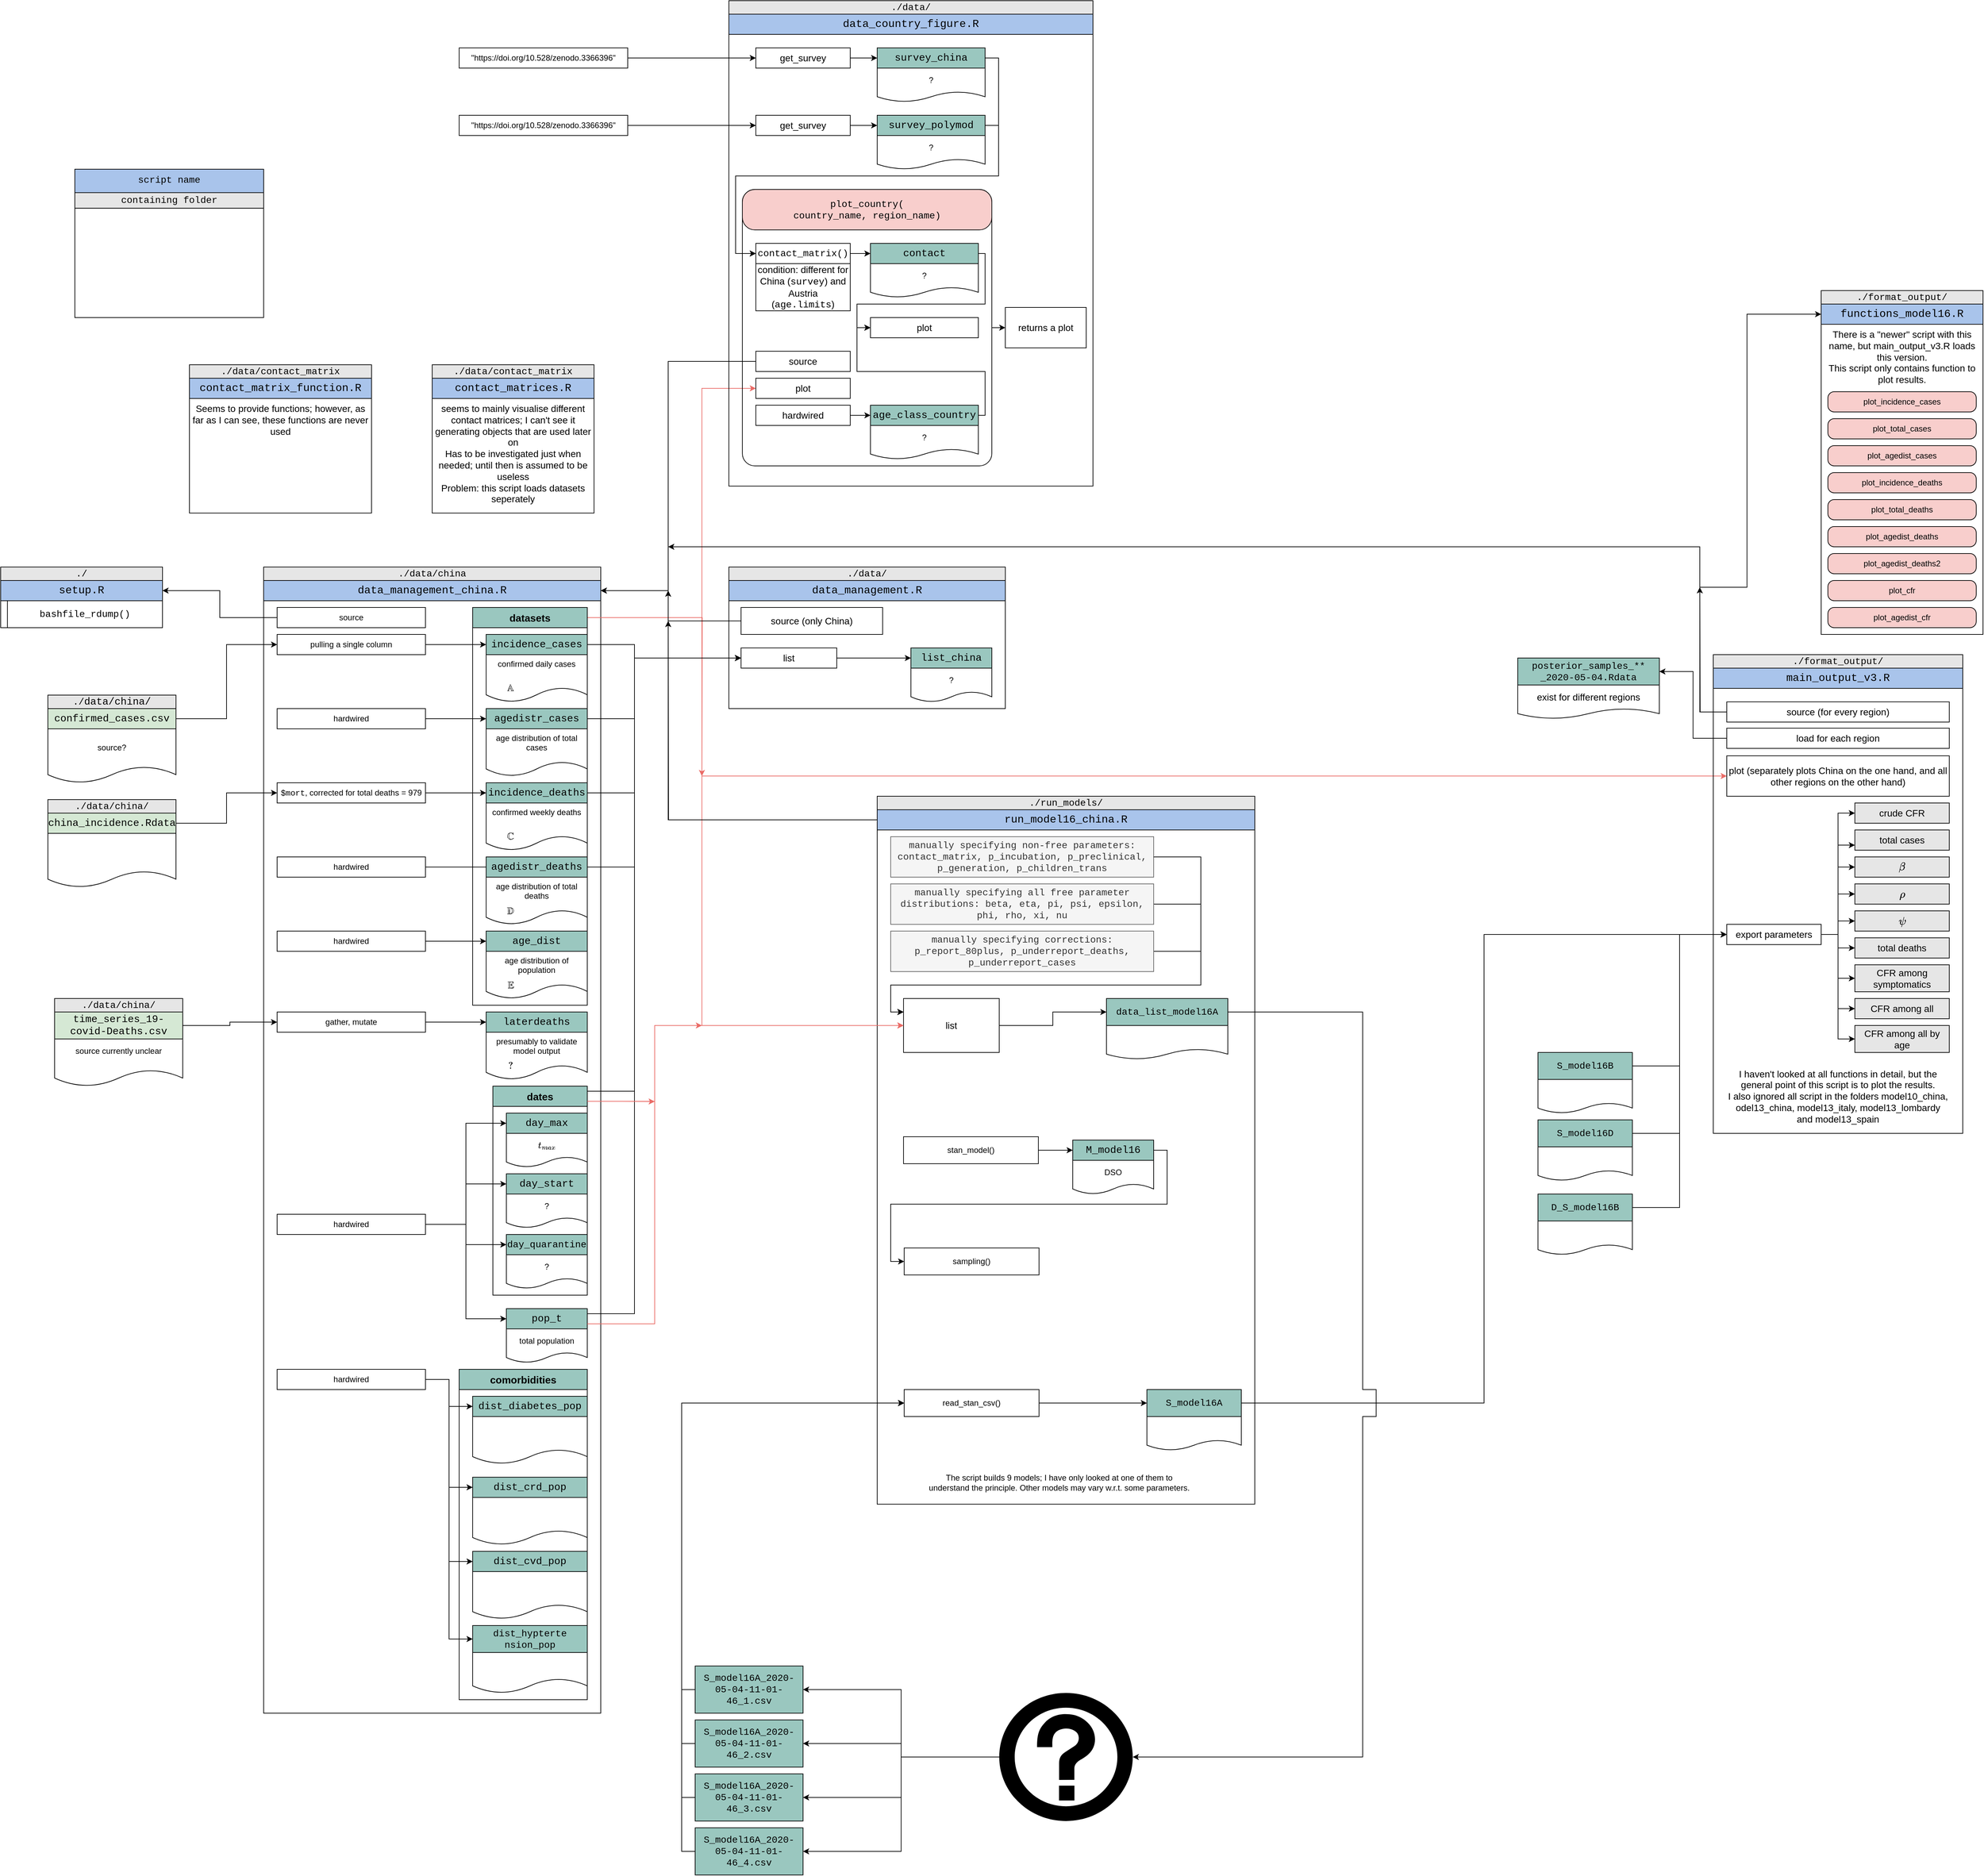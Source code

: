 <mxfile version="13.2.4" type="device" pages="2"><diagram id="BsYKnOw7k07_sQHa5Et_" name="Page-1"><mxGraphModel dx="1184" dy="964" grid="1" gridSize="10" guides="1" tooltips="1" connect="1" arrows="1" fold="1" page="1" pageScale="1" pageWidth="827" pageHeight="1169" math="1" shadow="0"><root><mxCell id="0"/><mxCell id="1" parent="0"/><mxCell id="UkDRXniQMM-C-oMEFF5p-59" value="" style="rounded=0;whiteSpace=wrap;html=1;fillColor=none;container=0;" parent="1" vertex="1"><mxGeometry x="490" y="950" width="500" height="1650" as="geometry"/></mxCell><mxCell id="UkDRXniQMM-C-oMEFF5p-14" value="" style="group" parent="1" vertex="1" connectable="0"><mxGeometry x="100" y="900" width="240" height="90" as="geometry"/></mxCell><mxCell id="UkDRXniQMM-C-oMEFF5p-10" value="" style="rounded=0;whiteSpace=wrap;html=1;fillColor=none;container=1;" parent="UkDRXniQMM-C-oMEFF5p-14" vertex="1"><mxGeometry width="240" height="90" as="geometry"/></mxCell><mxCell id="UkDRXniQMM-C-oMEFF5p-11" value="&lt;font style=&quot;font-size: 16px&quot; face=&quot;Courier New&quot;&gt;setup.R&lt;/font&gt;" style="rounded=0;whiteSpace=wrap;html=1;fillColor=#A9C4EB;gradientColor=none;" parent="UkDRXniQMM-C-oMEFF5p-14" vertex="1"><mxGeometry y="20" width="240" height="30" as="geometry"/></mxCell><mxCell id="UkDRXniQMM-C-oMEFF5p-12" value="&lt;font face=&quot;Courier New&quot;&gt;&lt;span style=&quot;font-size: 14px&quot;&gt;./&lt;/span&gt;&lt;/font&gt;" style="rounded=0;whiteSpace=wrap;html=1;fillColor=#E6E6E6;" parent="UkDRXniQMM-C-oMEFF5p-14" vertex="1"><mxGeometry width="240" height="20" as="geometry"/></mxCell><mxCell id="UkDRXniQMM-C-oMEFF5p-13" value="&lt;font style=&quot;font-size: 14px&quot; face=&quot;Courier New&quot;&gt;bashfile_rdump()&lt;/font&gt;" style="rounded=0;whiteSpace=wrap;html=1;fillColor=none;gradientColor=none;" parent="UkDRXniQMM-C-oMEFF5p-14" vertex="1"><mxGeometry x="10" y="50" width="230" height="40" as="geometry"/></mxCell><mxCell id="UkDRXniQMM-C-oMEFF5p-203" style="edgeStyle=orthogonalEdgeStyle;rounded=0;orthogonalLoop=1;jettySize=auto;html=1;exitX=0;exitY=0.5;exitDx=0;exitDy=0;entryX=1;entryY=0.5;entryDx=0;entryDy=0;" parent="1" source="UkDRXniQMM-C-oMEFF5p-204" target="UkDRXniQMM-C-oMEFF5p-11" edge="1"><mxGeometry relative="1" as="geometry"/></mxCell><mxCell id="UkDRXniQMM-C-oMEFF5p-60" value="&lt;font style=&quot;font-size: 16px&quot; face=&quot;Courier New&quot;&gt;data_management_china.R&lt;/font&gt;" style="rounded=0;whiteSpace=wrap;html=1;fillColor=#A9C4EB;gradientColor=none;" parent="1" vertex="1"><mxGeometry x="490" y="920" width="500" height="30" as="geometry"/></mxCell><mxCell id="UkDRXniQMM-C-oMEFF5p-61" value="&lt;font face=&quot;Courier New&quot;&gt;&lt;span style=&quot;font-size: 14px&quot;&gt;./data/china&lt;/span&gt;&lt;/font&gt;" style="rounded=0;whiteSpace=wrap;html=1;fillColor=#E6E6E6;" parent="1" vertex="1"><mxGeometry x="490" y="900" width="500" height="20" as="geometry"/></mxCell><mxCell id="UkDRXniQMM-C-oMEFF5p-176" style="edgeStyle=orthogonalEdgeStyle;rounded=0;orthogonalLoop=1;jettySize=auto;html=1;exitX=1;exitY=0.5;exitDx=0;exitDy=0;entryX=0;entryY=0.5;entryDx=0;entryDy=0;" parent="1" source="UkDRXniQMM-C-oMEFF5p-65" target="UkDRXniQMM-C-oMEFF5p-112" edge="1"><mxGeometry relative="1" as="geometry"/></mxCell><mxCell id="UkDRXniQMM-C-oMEFF5p-177" style="edgeStyle=orthogonalEdgeStyle;rounded=0;orthogonalLoop=1;jettySize=auto;html=1;exitX=1;exitY=0.5;exitDx=0;exitDy=0;entryX=0;entryY=0.5;entryDx=0;entryDy=0;" parent="1" source="UkDRXniQMM-C-oMEFF5p-65" target="UkDRXniQMM-C-oMEFF5p-131" edge="1"><mxGeometry relative="1" as="geometry"/></mxCell><mxCell id="UkDRXniQMM-C-oMEFF5p-178" style="edgeStyle=orthogonalEdgeStyle;rounded=0;orthogonalLoop=1;jettySize=auto;html=1;exitX=1;exitY=0.5;exitDx=0;exitDy=0;entryX=0;entryY=0.5;entryDx=0;entryDy=0;" parent="1" source="UkDRXniQMM-C-oMEFF5p-65" target="UkDRXniQMM-C-oMEFF5p-119" edge="1"><mxGeometry relative="1" as="geometry"/></mxCell><mxCell id="UkDRXniQMM-C-oMEFF5p-179" style="edgeStyle=orthogonalEdgeStyle;rounded=0;orthogonalLoop=1;jettySize=auto;html=1;exitX=1;exitY=0.5;exitDx=0;exitDy=0;entryX=0;entryY=0.5;entryDx=0;entryDy=0;" parent="1" source="UkDRXniQMM-C-oMEFF5p-65" target="UkDRXniQMM-C-oMEFF5p-195" edge="1"><mxGeometry relative="1" as="geometry"><mxPoint x="907" y="2025" as="targetPoint"/></mxGeometry></mxCell><mxCell id="UkDRXniQMM-C-oMEFF5p-65" value="hardwired" style="rounded=0;whiteSpace=wrap;html=1;fillColor=none;gradientColor=none;" parent="1" vertex="1"><mxGeometry x="510" y="1860" width="220" height="30" as="geometry"/></mxCell><mxCell id="UkDRXniQMM-C-oMEFF5p-172" value="" style="group;fillColor=none;gradientColor=none;" parent="1" vertex="1" connectable="0"><mxGeometry x="170" y="1090" width="190" height="130" as="geometry"/></mxCell><mxCell id="UkDRXniQMM-C-oMEFF5p-173" value="source?" style="shape=document;whiteSpace=wrap;html=1;boundedLbl=1;fillColor=none;" parent="UkDRXniQMM-C-oMEFF5p-172" vertex="1"><mxGeometry y="50" width="190" height="80" as="geometry"/></mxCell><mxCell id="UkDRXniQMM-C-oMEFF5p-174" value="&lt;font style=&quot;font-size: 14px&quot; face=&quot;Courier New&quot;&gt;./&lt;/font&gt;&lt;span style=&quot;font-family: &amp;#34;courier new&amp;#34; ; font-size: 15px&quot;&gt;data/china/&lt;/span&gt;" style="rounded=0;whiteSpace=wrap;html=1;fillColor=#E6E6E6;" parent="UkDRXniQMM-C-oMEFF5p-172" vertex="1"><mxGeometry width="190" height="20" as="geometry"/></mxCell><mxCell id="UkDRXniQMM-C-oMEFF5p-175" value="&lt;font face=&quot;Courier New&quot;&gt;&lt;span style=&quot;font-size: 15px&quot;&gt;confirmed_cases.csv&lt;/span&gt;&lt;/font&gt;" style="rounded=0;whiteSpace=wrap;html=1;fillColor=#D5E8D4;" parent="UkDRXniQMM-C-oMEFF5p-172" vertex="1"><mxGeometry y="20" width="190" height="30" as="geometry"/></mxCell><mxCell id="UkDRXniQMM-C-oMEFF5p-186" style="edgeStyle=orthogonalEdgeStyle;rounded=0;orthogonalLoop=1;jettySize=auto;html=1;exitX=1;exitY=0.5;exitDx=0;exitDy=0;entryX=0;entryY=0.5;entryDx=0;entryDy=0;" parent="1" source="UkDRXniQMM-C-oMEFF5p-180" target="UkDRXniQMM-C-oMEFF5p-95" edge="1"><mxGeometry relative="1" as="geometry"/></mxCell><mxCell id="UkDRXniQMM-C-oMEFF5p-180" value="pulling a single column" style="rounded=0;whiteSpace=wrap;html=1;fillColor=none;gradientColor=none;" parent="1" vertex="1"><mxGeometry x="510" y="1000" width="220" height="30" as="geometry"/></mxCell><mxCell id="UkDRXniQMM-C-oMEFF5p-181" style="edgeStyle=orthogonalEdgeStyle;rounded=0;orthogonalLoop=1;jettySize=auto;html=1;exitX=1;exitY=0.5;exitDx=0;exitDy=0;entryX=0;entryY=0.5;entryDx=0;entryDy=0;" parent="1" source="UkDRXniQMM-C-oMEFF5p-175" target="UkDRXniQMM-C-oMEFF5p-180" edge="1"><mxGeometry relative="1" as="geometry"/></mxCell><mxCell id="UkDRXniQMM-C-oMEFF5p-190" style="edgeStyle=orthogonalEdgeStyle;rounded=0;orthogonalLoop=1;jettySize=auto;html=1;exitX=1;exitY=0.5;exitDx=0;exitDy=0;" parent="1" source="UkDRXniQMM-C-oMEFF5p-188" edge="1"><mxGeometry relative="1" as="geometry"><mxPoint x="890" y="1345" as="targetPoint"/></mxGeometry></mxCell><mxCell id="UkDRXniQMM-C-oMEFF5p-188" value="hardwired" style="rounded=0;whiteSpace=wrap;html=1;fillColor=none;gradientColor=none;" parent="1" vertex="1"><mxGeometry x="510" y="1330" width="220" height="30" as="geometry"/></mxCell><mxCell id="UkDRXniQMM-C-oMEFF5p-192" value="" style="group;fontStyle=4" parent="1" vertex="1" connectable="0"><mxGeometry x="850" y="2000" width="120" height="80" as="geometry"/></mxCell><mxCell id="UkDRXniQMM-C-oMEFF5p-193" value="" style="group" parent="UkDRXniQMM-C-oMEFF5p-192" vertex="1" connectable="0"><mxGeometry width="120" height="80" as="geometry"/></mxCell><mxCell id="UkDRXniQMM-C-oMEFF5p-194" value="total population" style="shape=document;whiteSpace=wrap;html=1;boundedLbl=1;fillColor=none;" parent="UkDRXniQMM-C-oMEFF5p-193" vertex="1"><mxGeometry y="30" width="120" height="50" as="geometry"/></mxCell><mxCell id="UkDRXniQMM-C-oMEFF5p-195" value="&lt;font style=&quot;font-size: 15px&quot; face=&quot;Courier New&quot;&gt;pop_t&lt;/font&gt;" style="rounded=0;whiteSpace=wrap;html=1;fillColor=#9AC7BF;" parent="UkDRXniQMM-C-oMEFF5p-193" vertex="1"><mxGeometry width="120" height="30" as="geometry"/></mxCell><mxCell id="UkDRXniQMM-C-oMEFF5p-196" value="" style="group;fillColor=none;gradientColor=none;" parent="1" vertex="1" connectable="0"><mxGeometry x="170" y="1245" width="190" height="130" as="geometry"/></mxCell><mxCell id="UkDRXniQMM-C-oMEFF5p-197" value="" style="shape=document;whiteSpace=wrap;html=1;boundedLbl=1;fillColor=none;" parent="UkDRXniQMM-C-oMEFF5p-196" vertex="1"><mxGeometry y="50" width="190" height="80" as="geometry"/></mxCell><mxCell id="UkDRXniQMM-C-oMEFF5p-198" value="&lt;font face=&quot;Courier New&quot;&gt;&lt;span style=&quot;font-size: 14px&quot;&gt;./data/china/&lt;/span&gt;&lt;/font&gt;" style="rounded=0;whiteSpace=wrap;html=1;fillColor=#E6E6E6;" parent="UkDRXniQMM-C-oMEFF5p-196" vertex="1"><mxGeometry width="190" height="20" as="geometry"/></mxCell><mxCell id="UkDRXniQMM-C-oMEFF5p-199" value="&lt;font face=&quot;Courier New&quot;&gt;&lt;span style=&quot;font-size: 15px&quot;&gt;china_incidence.Rdata&lt;/span&gt;&lt;/font&gt;" style="rounded=0;whiteSpace=wrap;html=1;fillColor=#D5E8D4;" parent="UkDRXniQMM-C-oMEFF5p-196" vertex="1"><mxGeometry y="20" width="190" height="30" as="geometry"/></mxCell><mxCell id="UkDRXniQMM-C-oMEFF5p-202" style="edgeStyle=orthogonalEdgeStyle;rounded=0;orthogonalLoop=1;jettySize=auto;html=1;exitX=1;exitY=0.5;exitDx=0;exitDy=0;entryX=0;entryY=0.5;entryDx=0;entryDy=0;" parent="1" source="UkDRXniQMM-C-oMEFF5p-200" target="UkDRXniQMM-C-oMEFF5p-83" edge="1"><mxGeometry relative="1" as="geometry"/></mxCell><mxCell id="UkDRXniQMM-C-oMEFF5p-200" value="&lt;font face=&quot;Courier New&quot;&gt;$mort&lt;/font&gt;, corrected for total deaths = 979" style="rounded=0;whiteSpace=wrap;html=1;fillColor=none;gradientColor=none;" parent="1" vertex="1"><mxGeometry x="510" y="1220" width="220" height="30" as="geometry"/></mxCell><mxCell id="UkDRXniQMM-C-oMEFF5p-201" style="edgeStyle=orthogonalEdgeStyle;rounded=0;orthogonalLoop=1;jettySize=auto;html=1;exitX=1;exitY=0.5;exitDx=0;exitDy=0;entryX=0;entryY=0.5;entryDx=0;entryDy=0;" parent="1" source="UkDRXniQMM-C-oMEFF5p-199" target="UkDRXniQMM-C-oMEFF5p-200" edge="1"><mxGeometry relative="1" as="geometry"/></mxCell><mxCell id="UkDRXniQMM-C-oMEFF5p-204" value="source" style="rounded=0;whiteSpace=wrap;html=1;fillColor=none;gradientColor=none;" parent="1" vertex="1"><mxGeometry x="510" y="960" width="220" height="30" as="geometry"/></mxCell><mxCell id="UkDRXniQMM-C-oMEFF5p-206" style="edgeStyle=orthogonalEdgeStyle;rounded=0;orthogonalLoop=1;jettySize=auto;html=1;exitX=1;exitY=0.5;exitDx=0;exitDy=0;entryX=0;entryY=0.5;entryDx=0;entryDy=0;" parent="1" source="UkDRXniQMM-C-oMEFF5p-205" target="UkDRXniQMM-C-oMEFF5p-48" edge="1"><mxGeometry relative="1" as="geometry"/></mxCell><mxCell id="UkDRXniQMM-C-oMEFF5p-205" value="hardwired" style="rounded=0;whiteSpace=wrap;html=1;fillColor=none;gradientColor=none;" parent="1" vertex="1"><mxGeometry x="510" y="1110" width="220" height="30" as="geometry"/></mxCell><mxCell id="UkDRXniQMM-C-oMEFF5p-208" style="edgeStyle=orthogonalEdgeStyle;rounded=0;orthogonalLoop=1;jettySize=auto;html=1;exitX=1;exitY=0.5;exitDx=0;exitDy=0;" parent="1" source="UkDRXniQMM-C-oMEFF5p-207" target="UkDRXniQMM-C-oMEFF5p-87" edge="1"><mxGeometry relative="1" as="geometry"/></mxCell><mxCell id="UkDRXniQMM-C-oMEFF5p-207" value="hardwired" style="rounded=0;whiteSpace=wrap;html=1;fillColor=none;gradientColor=none;" parent="1" vertex="1"><mxGeometry x="510" y="1440" width="220" height="30" as="geometry"/></mxCell><mxCell id="UkDRXniQMM-C-oMEFF5p-210" value="" style="group" parent="1" vertex="1" connectable="0"><mxGeometry x="830" y="1670" width="140" height="310" as="geometry"/></mxCell><mxCell id="UkDRXniQMM-C-oMEFF5p-136" value="" style="rounded=0;whiteSpace=wrap;html=1;fillColor=none;" parent="UkDRXniQMM-C-oMEFF5p-210" vertex="1"><mxGeometry y="30" width="140" height="280" as="geometry"/></mxCell><mxCell id="UkDRXniQMM-C-oMEFF5p-166" value="&lt;span style=&quot;font-size: 15px&quot;&gt;&lt;b&gt;dates&lt;/b&gt;&lt;/span&gt;" style="rounded=0;whiteSpace=wrap;html=1;fillColor=#9AC7BF;" parent="UkDRXniQMM-C-oMEFF5p-210" vertex="1"><mxGeometry width="140" height="30" as="geometry"/></mxCell><mxCell id="UkDRXniQMM-C-oMEFF5p-109" value="" style="group" parent="UkDRXniQMM-C-oMEFF5p-210" vertex="1" connectable="0"><mxGeometry x="20" y="40" width="120" height="80" as="geometry"/></mxCell><mxCell id="UkDRXniQMM-C-oMEFF5p-110" value="" style="group" parent="UkDRXniQMM-C-oMEFF5p-109" vertex="1" connectable="0"><mxGeometry width="120" height="80" as="geometry"/></mxCell><mxCell id="UkDRXniQMM-C-oMEFF5p-111" value="$$t_{max}$$" style="shape=document;whiteSpace=wrap;html=1;boundedLbl=1;fillColor=none;" parent="UkDRXniQMM-C-oMEFF5p-110" vertex="1"><mxGeometry y="30" width="120" height="50" as="geometry"/></mxCell><mxCell id="UkDRXniQMM-C-oMEFF5p-112" value="&lt;font style=&quot;font-size: 15px&quot; face=&quot;Courier New&quot;&gt;day_max&lt;/font&gt;" style="rounded=0;whiteSpace=wrap;html=1;fillColor=#9AC7BF;" parent="UkDRXniQMM-C-oMEFF5p-110" vertex="1"><mxGeometry width="120" height="30" as="geometry"/></mxCell><mxCell id="UkDRXniQMM-C-oMEFF5p-128" value="" style="group" parent="UkDRXniQMM-C-oMEFF5p-210" vertex="1" connectable="0"><mxGeometry x="20" y="130" width="120" height="80" as="geometry"/></mxCell><mxCell id="UkDRXniQMM-C-oMEFF5p-129" value="" style="group" parent="UkDRXniQMM-C-oMEFF5p-128" vertex="1" connectable="0"><mxGeometry width="120" height="80" as="geometry"/></mxCell><mxCell id="UkDRXniQMM-C-oMEFF5p-130" value="?" style="shape=document;whiteSpace=wrap;html=1;boundedLbl=1;fillColor=none;" parent="UkDRXniQMM-C-oMEFF5p-129" vertex="1"><mxGeometry y="30" width="120" height="50" as="geometry"/></mxCell><mxCell id="UkDRXniQMM-C-oMEFF5p-131" value="&lt;font style=&quot;font-size: 15px&quot; face=&quot;Courier New&quot;&gt;day_start&lt;/font&gt;" style="rounded=0;whiteSpace=wrap;html=1;fillColor=#9AC7BF;" parent="UkDRXniQMM-C-oMEFF5p-129" vertex="1"><mxGeometry width="120" height="30" as="geometry"/></mxCell><mxCell id="UkDRXniQMM-C-oMEFF5p-116" value="" style="group" parent="UkDRXniQMM-C-oMEFF5p-210" vertex="1" connectable="0"><mxGeometry x="20" y="220" width="120" height="80" as="geometry"/></mxCell><mxCell id="UkDRXniQMM-C-oMEFF5p-117" value="" style="group" parent="UkDRXniQMM-C-oMEFF5p-116" vertex="1" connectable="0"><mxGeometry width="120" height="80" as="geometry"/></mxCell><mxCell id="UkDRXniQMM-C-oMEFF5p-118" value="?" style="shape=document;whiteSpace=wrap;html=1;boundedLbl=1;fillColor=none;" parent="UkDRXniQMM-C-oMEFF5p-117" vertex="1"><mxGeometry y="30" width="120" height="50" as="geometry"/></mxCell><mxCell id="UkDRXniQMM-C-oMEFF5p-119" value="&lt;font style=&quot;font-size: 14px&quot; face=&quot;Courier New&quot;&gt;day_quarantine&lt;/font&gt;" style="rounded=0;whiteSpace=wrap;html=1;fillColor=#9AC7BF;" parent="UkDRXniQMM-C-oMEFF5p-117" vertex="1"><mxGeometry width="120" height="30" as="geometry"/></mxCell><mxCell id="UkDRXniQMM-C-oMEFF5p-259" value="" style="group" parent="1" vertex="1" connectable="0"><mxGeometry x="800" y="2250" width="170" height="100" as="geometry"/></mxCell><mxCell id="UkDRXniQMM-C-oMEFF5p-260" value="" style="shape=document;whiteSpace=wrap;html=1;boundedLbl=1;fillColor=none;verticalAlign=top;" parent="UkDRXniQMM-C-oMEFF5p-259" vertex="1"><mxGeometry y="30" width="170" height="70" as="geometry"/></mxCell><mxCell id="UkDRXniQMM-C-oMEFF5p-261" value="&lt;font face=&quot;Courier New&quot;&gt;&lt;span style=&quot;font-size: 15px&quot;&gt;dist_crd_pop&lt;/span&gt;&lt;/font&gt;" style="rounded=0;whiteSpace=wrap;html=1;fillColor=#9AC7BF;" parent="UkDRXniQMM-C-oMEFF5p-259" vertex="1"><mxGeometry width="170" height="30" as="geometry"/></mxCell><mxCell id="UkDRXniQMM-C-oMEFF5p-262" value="" style="group" parent="1" vertex="1" connectable="0"><mxGeometry x="800" y="2470" width="170" height="100" as="geometry"/></mxCell><mxCell id="UkDRXniQMM-C-oMEFF5p-263" value="" style="shape=document;whiteSpace=wrap;html=1;boundedLbl=1;fillColor=none;verticalAlign=top;" parent="UkDRXniQMM-C-oMEFF5p-262" vertex="1"><mxGeometry y="30" width="170" height="70" as="geometry"/></mxCell><mxCell id="UkDRXniQMM-C-oMEFF5p-264" value="&lt;font face=&quot;Courier New&quot; style=&quot;font-size: 14px&quot;&gt;dist_hypterte&lt;br&gt;nsion_pop&lt;/font&gt;" style="rounded=0;whiteSpace=wrap;html=1;fillColor=#9AC7BF;" parent="UkDRXniQMM-C-oMEFF5p-262" vertex="1"><mxGeometry width="170" height="40" as="geometry"/></mxCell><mxCell id="UkDRXniQMM-C-oMEFF5p-265" value="" style="group" parent="1" vertex="1" connectable="0"><mxGeometry x="800" y="2360" width="170" height="100" as="geometry"/></mxCell><mxCell id="UkDRXniQMM-C-oMEFF5p-266" value="" style="shape=document;whiteSpace=wrap;html=1;boundedLbl=1;fillColor=none;verticalAlign=top;" parent="UkDRXniQMM-C-oMEFF5p-265" vertex="1"><mxGeometry y="30" width="170" height="70" as="geometry"/></mxCell><mxCell id="UkDRXniQMM-C-oMEFF5p-267" value="&lt;font face=&quot;Courier New&quot;&gt;&lt;span style=&quot;font-size: 15px&quot;&gt;dist_cvd_pop&lt;/span&gt;&lt;/font&gt;" style="rounded=0;whiteSpace=wrap;html=1;fillColor=#9AC7BF;" parent="UkDRXniQMM-C-oMEFF5p-265" vertex="1"><mxGeometry width="170" height="30" as="geometry"/></mxCell><mxCell id="UkDRXniQMM-C-oMEFF5p-268" value="&lt;span style=&quot;font-size: 15px&quot;&gt;&lt;b&gt;comorbidities&lt;/b&gt;&lt;/span&gt;" style="rounded=0;whiteSpace=wrap;html=1;fillColor=#9AC7BF;" parent="1" vertex="1"><mxGeometry x="780" y="2090" width="190" height="30" as="geometry"/></mxCell><mxCell id="UkDRXniQMM-C-oMEFF5p-184" value="" style="group;fillColor=none;strokeColor=#000000;" parent="1" vertex="1" connectable="0"><mxGeometry x="800" y="960" width="170" height="590" as="geometry"/></mxCell><mxCell id="UkDRXniQMM-C-oMEFF5p-185" value="" style="group;fillColor=none;" parent="1" vertex="1" connectable="0"><mxGeometry x="820" y="1220" width="150" height="100" as="geometry"/></mxCell><mxCell id="UkDRXniQMM-C-oMEFF5p-82" value="confirmed weekly deaths" style="shape=document;whiteSpace=wrap;html=1;boundedLbl=1;fillColor=#ffffff;verticalAlign=top;" parent="UkDRXniQMM-C-oMEFF5p-185" vertex="1"><mxGeometry y="30" width="150" height="70" as="geometry"/></mxCell><mxCell id="UkDRXniQMM-C-oMEFF5p-83" value="&lt;font face=&quot;Courier New&quot;&gt;&lt;span style=&quot;font-size: 15px&quot;&gt;incidence_deaths&lt;/span&gt;&lt;/font&gt;" style="rounded=0;whiteSpace=wrap;html=1;fillColor=#9AC7BF;" parent="UkDRXniQMM-C-oMEFF5p-185" vertex="1"><mxGeometry width="150" height="30" as="geometry"/></mxCell><mxCell id="UkDRXniQMM-C-oMEFF5p-84" value="&lt;span style=&quot;font-family: &amp;#34;helvetica&amp;#34; ; font-size: 12px ; font-style: normal ; font-weight: 400 ; letter-spacing: normal ; text-align: center ; text-indent: 0px ; text-transform: none ; word-spacing: 0px ; background-color: rgb(248 , 249 , 250) ; float: none ; display: inline&quot;&gt;$$\mathbb{C}$$&lt;/span&gt;" style="text;html=1;strokeColor=none;fillColor=none;align=center;verticalAlign=middle;whiteSpace=wrap;rounded=0;" parent="UkDRXniQMM-C-oMEFF5p-185" vertex="1"><mxGeometry y="70" width="73" height="20" as="geometry"/></mxCell><mxCell id="UkDRXniQMM-C-oMEFF5p-316" style="edgeStyle=orthogonalEdgeStyle;rounded=0;orthogonalLoop=1;jettySize=auto;html=1;exitX=1;exitY=0.5;exitDx=0;exitDy=0;entryX=0;entryY=0.5;entryDx=0;entryDy=0;strokeColor=#EA6B66;" parent="1" source="UkDRXniQMM-C-oMEFF5p-104" target="UkDRXniQMM-C-oMEFF5p-314" edge="1"><mxGeometry relative="1" as="geometry"><Array as="points"><mxPoint x="1140" y="975"/><mxPoint x="1140" y="635"/></Array></mxGeometry></mxCell><mxCell id="UkDRXniQMM-C-oMEFF5p-445" style="edgeStyle=orthogonalEdgeStyle;rounded=0;orthogonalLoop=1;jettySize=auto;html=1;exitX=1;exitY=0.5;exitDx=0;exitDy=0;entryX=0;entryY=0.5;entryDx=0;entryDy=0;strokeColor=#EA6B66;fontFamily=Courier New;fontSize=14;" parent="1" source="UkDRXniQMM-C-oMEFF5p-104" target="UkDRXniQMM-C-oMEFF5p-444" edge="1"><mxGeometry relative="1" as="geometry"><Array as="points"><mxPoint x="1140" y="975"/><mxPoint x="1140" y="1210"/></Array></mxGeometry></mxCell><mxCell id="oeIC78iqyIDjeAsyXO8_-5" style="edgeStyle=orthogonalEdgeStyle;rounded=0;orthogonalLoop=1;jettySize=auto;html=1;exitX=1;exitY=0.5;exitDx=0;exitDy=0;strokeColor=#EA6B66;entryX=0;entryY=0.5;entryDx=0;entryDy=0;" parent="1" source="UkDRXniQMM-C-oMEFF5p-104" target="oeIC78iqyIDjeAsyXO8_-6" edge="1"><mxGeometry relative="1" as="geometry"><mxPoint x="1430" y="1440" as="targetPoint"/><Array as="points"><mxPoint x="1140" y="975"/><mxPoint x="1140" y="1580"/></Array></mxGeometry></mxCell><mxCell id="oeIC78iqyIDjeAsyXO8_-8" style="edgeStyle=orthogonalEdgeStyle;rounded=0;orthogonalLoop=1;jettySize=auto;html=1;exitX=1;exitY=0.5;exitDx=0;exitDy=0;strokeColor=#EA6B66;" parent="1" source="UkDRXniQMM-C-oMEFF5p-104" edge="1"><mxGeometry relative="1" as="geometry"><mxPoint x="1140" y="1210" as="targetPoint"/></mxGeometry></mxCell><mxCell id="UkDRXniQMM-C-oMEFF5p-104" value="&lt;span style=&quot;font-size: 15px&quot;&gt;&lt;b&gt;datasets&lt;/b&gt;&lt;/span&gt;" style="rounded=0;whiteSpace=wrap;html=1;fillColor=#9AC7BF;" parent="1" vertex="1"><mxGeometry x="800" y="960" width="170" height="30" as="geometry"/></mxCell><mxCell id="UkDRXniQMM-C-oMEFF5p-73" value="" style="group" parent="1" vertex="1" connectable="0"><mxGeometry x="820" y="1110" width="150" height="100" as="geometry"/></mxCell><mxCell id="UkDRXniQMM-C-oMEFF5p-48" value="&lt;font face=&quot;Courier New&quot;&gt;&lt;span style=&quot;font-size: 15px&quot;&gt;agedistr_cases&lt;/span&gt;&lt;/font&gt;" style="rounded=0;whiteSpace=wrap;html=1;fillColor=#9AC7BF;" parent="UkDRXniQMM-C-oMEFF5p-73" vertex="1"><mxGeometry width="150" height="30" as="geometry"/></mxCell><mxCell id="UkDRXniQMM-C-oMEFF5p-49" value="&lt;span style=&quot;font-family: &amp;#34;helvetica&amp;#34; ; font-size: 12px ; font-style: normal ; font-weight: 400 ; letter-spacing: normal ; text-align: center ; text-indent: 0px ; text-transform: none ; word-spacing: 0px ; background-color: rgb(248 , 249 , 250) ; float: none ; display: inline&quot;&gt;$$\mathbb{B}$$&lt;/span&gt;" style="text;html=1;strokeColor=none;fillColor=none;align=center;verticalAlign=middle;whiteSpace=wrap;rounded=0;" parent="UkDRXniQMM-C-oMEFF5p-73" vertex="1"><mxGeometry y="70" width="73" height="20" as="geometry"/></mxCell><mxCell id="UkDRXniQMM-C-oMEFF5p-98" value="" style="group" parent="UkDRXniQMM-C-oMEFF5p-73" vertex="1" connectable="0"><mxGeometry y="30" width="150" height="70" as="geometry"/></mxCell><mxCell id="UkDRXniQMM-C-oMEFF5p-47" value="age distribution of total cases" style="shape=document;whiteSpace=wrap;html=1;boundedLbl=1;fillColor=#ffffff;verticalAlign=top;" parent="UkDRXniQMM-C-oMEFF5p-98" vertex="1"><mxGeometry width="150" height="70" as="geometry"/></mxCell><mxCell id="UkDRXniQMM-C-oMEFF5p-77" value="" style="group;rounded=1;" parent="1" vertex="1" connectable="0"><mxGeometry x="820" y="1330" width="150" height="100" as="geometry"/></mxCell><mxCell id="UkDRXniQMM-C-oMEFF5p-78" value="age distribution of total deaths" style="shape=document;whiteSpace=wrap;html=1;boundedLbl=1;fillColor=#ffffff;verticalAlign=top;" parent="UkDRXniQMM-C-oMEFF5p-77" vertex="1"><mxGeometry y="30" width="150" height="70" as="geometry"/></mxCell><mxCell id="UkDRXniQMM-C-oMEFF5p-79" value="&lt;font face=&quot;Courier New&quot;&gt;&lt;span style=&quot;font-size: 15px&quot;&gt;agedistr_deaths&lt;/span&gt;&lt;/font&gt;" style="rounded=0;whiteSpace=wrap;html=1;fillColor=#9AC7BF;" parent="UkDRXniQMM-C-oMEFF5p-77" vertex="1"><mxGeometry width="150" height="30" as="geometry"/></mxCell><mxCell id="UkDRXniQMM-C-oMEFF5p-80" value="&lt;span style=&quot;font-family: &amp;#34;helvetica&amp;#34; ; font-size: 12px ; font-style: normal ; font-weight: 400 ; letter-spacing: normal ; text-align: center ; text-indent: 0px ; text-transform: none ; word-spacing: 0px ; background-color: rgb(248 , 249 , 250) ; float: none ; display: inline&quot;&gt;$$\mathbb{D}$$&lt;/span&gt;" style="text;html=1;strokeColor=none;fillColor=none;align=center;verticalAlign=middle;whiteSpace=wrap;rounded=0;" parent="UkDRXniQMM-C-oMEFF5p-77" vertex="1"><mxGeometry y="70" width="73" height="20" as="geometry"/></mxCell><mxCell id="UkDRXniQMM-C-oMEFF5p-85" value="" style="group;rounded=1;" parent="1" vertex="1" connectable="0"><mxGeometry x="820" y="1440" width="150" height="100" as="geometry"/></mxCell><mxCell id="UkDRXniQMM-C-oMEFF5p-86" value="age distribution of population" style="shape=document;whiteSpace=wrap;html=1;boundedLbl=1;fillColor=#ffffff;verticalAlign=top;" parent="UkDRXniQMM-C-oMEFF5p-85" vertex="1"><mxGeometry y="30" width="150" height="70" as="geometry"/></mxCell><mxCell id="UkDRXniQMM-C-oMEFF5p-87" value="&lt;font face=&quot;Courier New&quot;&gt;&lt;span style=&quot;font-size: 15px&quot;&gt;age_dist&lt;/span&gt;&lt;/font&gt;" style="rounded=0;whiteSpace=wrap;html=1;fillColor=#9AC7BF;" parent="UkDRXniQMM-C-oMEFF5p-85" vertex="1"><mxGeometry width="150" height="30" as="geometry"/></mxCell><mxCell id="UkDRXniQMM-C-oMEFF5p-88" value="&lt;span style=&quot;font-family: &amp;#34;helvetica&amp;#34; ; font-size: 12px ; font-style: normal ; font-weight: 400 ; letter-spacing: normal ; text-align: center ; text-indent: 0px ; text-transform: none ; word-spacing: 0px ; background-color: rgb(248 , 249 , 250) ; float: none ; display: inline&quot;&gt;$$\mathbb{E}$$&lt;/span&gt;" style="text;html=1;strokeColor=none;fillColor=none;align=center;verticalAlign=middle;whiteSpace=wrap;rounded=0;" parent="UkDRXniQMM-C-oMEFF5p-85" vertex="1"><mxGeometry y="70" width="73" height="20" as="geometry"/></mxCell><mxCell id="UkDRXniQMM-C-oMEFF5p-89" value="" style="group;rounded=1;" parent="1" vertex="1" connectable="0"><mxGeometry x="820" y="1560" width="150" height="100" as="geometry"/></mxCell><mxCell id="UkDRXniQMM-C-oMEFF5p-90" value="presumably to validate model output" style="shape=document;whiteSpace=wrap;html=1;boundedLbl=1;fillColor=#ffffff;verticalAlign=top;" parent="UkDRXniQMM-C-oMEFF5p-89" vertex="1"><mxGeometry y="30" width="150" height="70" as="geometry"/></mxCell><mxCell id="UkDRXniQMM-C-oMEFF5p-91" value="&lt;font face=&quot;Courier New&quot;&gt;&lt;span style=&quot;font-size: 15px&quot;&gt;laterdeaths&lt;/span&gt;&lt;/font&gt;" style="rounded=0;whiteSpace=wrap;html=1;fillColor=#9AC7BF;" parent="UkDRXniQMM-C-oMEFF5p-89" vertex="1"><mxGeometry width="150" height="30" as="geometry"/></mxCell><mxCell id="UkDRXniQMM-C-oMEFF5p-92" value="&lt;span style=&quot;font-family: &amp;#34;helvetica&amp;#34; ; font-size: 12px ; font-style: normal ; font-weight: 400 ; letter-spacing: normal ; text-align: center ; text-indent: 0px ; text-transform: none ; word-spacing: 0px ; background-color: rgb(248 , 249 , 250) ; float: none ; display: inline&quot;&gt;$$?$$&lt;/span&gt;" style="text;html=1;strokeColor=none;fillColor=none;align=center;verticalAlign=middle;whiteSpace=wrap;rounded=0;" parent="UkDRXniQMM-C-oMEFF5p-89" vertex="1"><mxGeometry y="70" width="73" height="20" as="geometry"/></mxCell><mxCell id="UkDRXniQMM-C-oMEFF5p-94" value="confirmed daily cases" style="shape=document;whiteSpace=wrap;html=1;boundedLbl=1;fillColor=#ffffff;verticalAlign=top;" parent="1" vertex="1"><mxGeometry x="820" y="1030" width="150" height="70" as="geometry"/></mxCell><mxCell id="UkDRXniQMM-C-oMEFF5p-297" style="edgeStyle=orthogonalEdgeStyle;rounded=0;orthogonalLoop=1;jettySize=auto;html=1;exitX=1;exitY=0.5;exitDx=0;exitDy=0;entryX=0;entryY=0.5;entryDx=0;entryDy=0;" parent="1" source="UkDRXniQMM-C-oMEFF5p-95" target="UkDRXniQMM-C-oMEFF5p-294" edge="1"><mxGeometry relative="1" as="geometry"><mxPoint x="1100" y="1060" as="targetPoint"/><Array as="points"><mxPoint x="1040" y="1015"/><mxPoint x="1040" y="1035"/></Array></mxGeometry></mxCell><mxCell id="UkDRXniQMM-C-oMEFF5p-95" value="&lt;font face=&quot;Courier New&quot;&gt;&lt;span style=&quot;font-size: 15px&quot;&gt;incidence_cases&lt;/span&gt;&lt;/font&gt;" style="rounded=0;whiteSpace=wrap;html=1;fillColor=#9AC7BF;" parent="1" vertex="1"><mxGeometry x="820" y="1000" width="150" height="30" as="geometry"/></mxCell><mxCell id="UkDRXniQMM-C-oMEFF5p-96" value="&lt;span style=&quot;font-family: &amp;#34;helvetica&amp;#34; ; font-size: 12px ; font-style: normal ; font-weight: 400 ; letter-spacing: normal ; text-align: center ; text-indent: 0px ; text-transform: none ; word-spacing: 0px ; background-color: rgb(248 , 249 , 250) ; float: none ; display: inline&quot;&gt;$$\mathbb{A}$$&lt;/span&gt;" style="text;html=1;strokeColor=none;fillColor=none;align=center;verticalAlign=middle;whiteSpace=wrap;rounded=0;" parent="1" vertex="1"><mxGeometry x="820" y="1070" width="73" height="20" as="geometry"/></mxCell><mxCell id="UkDRXniQMM-C-oMEFF5p-272" style="edgeStyle=orthogonalEdgeStyle;rounded=0;orthogonalLoop=1;jettySize=auto;html=1;exitX=1;exitY=0.5;exitDx=0;exitDy=0;entryX=0;entryY=0.5;entryDx=0;entryDy=0;" parent="1" source="UkDRXniQMM-C-oMEFF5p-270" target="UkDRXniQMM-C-oMEFF5p-258" edge="1"><mxGeometry relative="1" as="geometry"/></mxCell><mxCell id="UkDRXniQMM-C-oMEFF5p-273" style="edgeStyle=orthogonalEdgeStyle;rounded=0;orthogonalLoop=1;jettySize=auto;html=1;exitX=1;exitY=0.5;exitDx=0;exitDy=0;entryX=0;entryY=0.5;entryDx=0;entryDy=0;" parent="1" source="UkDRXniQMM-C-oMEFF5p-270" target="UkDRXniQMM-C-oMEFF5p-261" edge="1"><mxGeometry relative="1" as="geometry"/></mxCell><mxCell id="UkDRXniQMM-C-oMEFF5p-274" style="edgeStyle=orthogonalEdgeStyle;rounded=0;orthogonalLoop=1;jettySize=auto;html=1;exitX=1;exitY=0.5;exitDx=0;exitDy=0;entryX=0;entryY=0.5;entryDx=0;entryDy=0;" parent="1" source="UkDRXniQMM-C-oMEFF5p-270" target="UkDRXniQMM-C-oMEFF5p-267" edge="1"><mxGeometry relative="1" as="geometry"/></mxCell><mxCell id="UkDRXniQMM-C-oMEFF5p-275" style="edgeStyle=orthogonalEdgeStyle;rounded=0;orthogonalLoop=1;jettySize=auto;html=1;exitX=1;exitY=0.5;exitDx=0;exitDy=0;entryX=0;entryY=0.5;entryDx=0;entryDy=0;" parent="1" source="UkDRXniQMM-C-oMEFF5p-270" target="UkDRXniQMM-C-oMEFF5p-264" edge="1"><mxGeometry relative="1" as="geometry"/></mxCell><mxCell id="UkDRXniQMM-C-oMEFF5p-270" value="hardwired" style="rounded=0;whiteSpace=wrap;html=1;fillColor=none;gradientColor=none;" parent="1" vertex="1"><mxGeometry x="510" y="2090" width="220" height="30" as="geometry"/></mxCell><mxCell id="UkDRXniQMM-C-oMEFF5p-257" value="" style="shape=document;whiteSpace=wrap;html=1;boundedLbl=1;fillColor=none;verticalAlign=top;" parent="1" vertex="1"><mxGeometry x="800" y="2160" width="170" height="70" as="geometry"/></mxCell><mxCell id="UkDRXniQMM-C-oMEFF5p-258" value="&lt;font face=&quot;Courier New&quot;&gt;&lt;span style=&quot;font-size: 15px&quot;&gt;dist_diabetes_pop&lt;/span&gt;&lt;/font&gt;" style="rounded=0;whiteSpace=wrap;html=1;fillColor=#9AC7BF;" parent="1" vertex="1"><mxGeometry x="800" y="2130" width="170" height="30" as="geometry"/></mxCell><mxCell id="UkDRXniQMM-C-oMEFF5p-276" value="" style="rounded=0;whiteSpace=wrap;html=1;strokeColor=#000000;fillColor=none;" parent="1" vertex="1"><mxGeometry x="780" y="2120" width="190" height="460" as="geometry"/></mxCell><mxCell id="UkDRXniQMM-C-oMEFF5p-277" value="" style="group;fillColor=none;gradientColor=none;" parent="1" vertex="1" connectable="0"><mxGeometry x="180" y="1540" width="190" height="130" as="geometry"/></mxCell><mxCell id="UkDRXniQMM-C-oMEFF5p-278" value="source currently unclear" style="shape=document;whiteSpace=wrap;html=1;boundedLbl=1;fillColor=none;" parent="UkDRXniQMM-C-oMEFF5p-277" vertex="1"><mxGeometry y="50" width="190" height="80" as="geometry"/></mxCell><mxCell id="UkDRXniQMM-C-oMEFF5p-279" value="&lt;font face=&quot;Courier New&quot;&gt;&lt;span style=&quot;font-size: 14px&quot;&gt;./data/china/&lt;/span&gt;&lt;/font&gt;" style="rounded=0;whiteSpace=wrap;html=1;fillColor=#E6E6E6;" parent="UkDRXniQMM-C-oMEFF5p-277" vertex="1"><mxGeometry width="190" height="20" as="geometry"/></mxCell><mxCell id="UkDRXniQMM-C-oMEFF5p-280" value="&lt;font face=&quot;Courier New&quot;&gt;&lt;span style=&quot;font-size: 15px&quot;&gt;time_series_19-covid-Deaths.csv&lt;/span&gt;&lt;/font&gt;" style="rounded=0;whiteSpace=wrap;html=1;fillColor=#D5E8D4;" parent="UkDRXniQMM-C-oMEFF5p-277" vertex="1"><mxGeometry y="20" width="190" height="40" as="geometry"/></mxCell><mxCell id="UkDRXniQMM-C-oMEFF5p-283" style="edgeStyle=orthogonalEdgeStyle;rounded=0;orthogonalLoop=1;jettySize=auto;html=1;exitX=1;exitY=0.5;exitDx=0;exitDy=0;entryX=0;entryY=0.5;entryDx=0;entryDy=0;" parent="1" source="UkDRXniQMM-C-oMEFF5p-281" target="UkDRXniQMM-C-oMEFF5p-91" edge="1"><mxGeometry relative="1" as="geometry"/></mxCell><mxCell id="UkDRXniQMM-C-oMEFF5p-281" value="gather, mutate" style="rounded=0;whiteSpace=wrap;html=1;fillColor=none;gradientColor=none;" parent="1" vertex="1"><mxGeometry x="510" y="1560" width="220" height="30" as="geometry"/></mxCell><mxCell id="UkDRXniQMM-C-oMEFF5p-282" style="edgeStyle=orthogonalEdgeStyle;rounded=0;orthogonalLoop=1;jettySize=auto;html=1;exitX=1;exitY=0.5;exitDx=0;exitDy=0;entryX=0;entryY=0.5;entryDx=0;entryDy=0;" parent="1" source="UkDRXniQMM-C-oMEFF5p-280" target="UkDRXniQMM-C-oMEFF5p-281" edge="1"><mxGeometry relative="1" as="geometry"/></mxCell><mxCell id="UkDRXniQMM-C-oMEFF5p-284" value="" style="group;rounded=0;strokeColor=#000000;fillColor=none;" parent="1" vertex="1" connectable="0"><mxGeometry x="1180" y="900" width="410" height="210" as="geometry"/></mxCell><mxCell id="UkDRXniQMM-C-oMEFF5p-289" style="edgeStyle=orthogonalEdgeStyle;rounded=0;orthogonalLoop=1;jettySize=auto;html=1;exitX=0;exitY=0.5;exitDx=0;exitDy=0;" parent="1" source="UkDRXniQMM-C-oMEFF5p-286" edge="1"><mxGeometry relative="1" as="geometry"><mxPoint x="1090" y="935" as="targetPoint"/><Array as="points"><mxPoint x="1090" y="980"/><mxPoint x="1090" y="935"/></Array></mxGeometry></mxCell><mxCell id="UkDRXniQMM-C-oMEFF5p-287" value="&lt;font style=&quot;font-size: 16px&quot; face=&quot;Courier New&quot;&gt;data_management.R&lt;/font&gt;" style="rounded=0;whiteSpace=wrap;html=1;fillColor=#A9C4EB;gradientColor=none;" parent="1" vertex="1"><mxGeometry x="1180" y="920" width="410" height="30" as="geometry"/></mxCell><mxCell id="UkDRXniQMM-C-oMEFF5p-288" value="&lt;font style=&quot;font-size: 14px&quot; face=&quot;Courier New&quot;&gt;./data/&lt;/font&gt;" style="rounded=0;whiteSpace=wrap;html=1;fillColor=#E6E6E6;" parent="1" vertex="1"><mxGeometry x="1180" y="900" width="410" height="20" as="geometry"/></mxCell><mxCell id="UkDRXniQMM-C-oMEFF5p-286" value="&lt;font style=&quot;font-size: 14px&quot;&gt;source (only China)&lt;/font&gt;" style="rounded=0;whiteSpace=wrap;html=1;fillColor=none;gradientColor=none;" parent="1" vertex="1"><mxGeometry x="1198.06" y="960" width="210" height="40" as="geometry"/></mxCell><mxCell id="UkDRXniQMM-C-oMEFF5p-290" value="" style="group" parent="1" vertex="1" connectable="0"><mxGeometry x="1450" y="1020" width="120" height="80" as="geometry"/></mxCell><mxCell id="UkDRXniQMM-C-oMEFF5p-291" value="" style="group" parent="UkDRXniQMM-C-oMEFF5p-290" vertex="1" connectable="0"><mxGeometry width="120" height="80" as="geometry"/></mxCell><mxCell id="UkDRXniQMM-C-oMEFF5p-292" value="?" style="shape=document;whiteSpace=wrap;html=1;boundedLbl=1;fillColor=none;" parent="UkDRXniQMM-C-oMEFF5p-291" vertex="1"><mxGeometry y="30" width="120" height="50" as="geometry"/></mxCell><mxCell id="UkDRXniQMM-C-oMEFF5p-293" value="&lt;font face=&quot;Courier New&quot;&gt;&lt;span style=&quot;font-size: 15px&quot;&gt;list_china&lt;/span&gt;&lt;/font&gt;" style="rounded=0;whiteSpace=wrap;html=1;fillColor=#9AC7BF;" parent="UkDRXniQMM-C-oMEFF5p-291" vertex="1"><mxGeometry width="120" height="30" as="geometry"/></mxCell><mxCell id="UkDRXniQMM-C-oMEFF5p-301" style="edgeStyle=orthogonalEdgeStyle;rounded=0;orthogonalLoop=1;jettySize=auto;html=1;exitX=1;exitY=0.5;exitDx=0;exitDy=0;entryX=0;entryY=0.5;entryDx=0;entryDy=0;" parent="1" source="UkDRXniQMM-C-oMEFF5p-294" target="UkDRXniQMM-C-oMEFF5p-293" edge="1"><mxGeometry relative="1" as="geometry"/></mxCell><mxCell id="UkDRXniQMM-C-oMEFF5p-294" value="&lt;font style=&quot;font-size: 14px&quot;&gt;list&lt;/font&gt;" style="rounded=0;whiteSpace=wrap;html=1;fillColor=none;gradientColor=none;" parent="1" vertex="1"><mxGeometry x="1198.06" y="1020" width="141.94" height="30" as="geometry"/></mxCell><mxCell id="UkDRXniQMM-C-oMEFF5p-295" style="edgeStyle=orthogonalEdgeStyle;rounded=0;orthogonalLoop=1;jettySize=auto;html=1;exitX=1;exitY=0.25;exitDx=0;exitDy=0;entryX=0;entryY=0.5;entryDx=0;entryDy=0;" parent="1" source="UkDRXniQMM-C-oMEFF5p-166" target="UkDRXniQMM-C-oMEFF5p-294" edge="1"><mxGeometry relative="1" as="geometry"><mxPoint x="1160" y="1100" as="targetPoint"/><Array as="points"><mxPoint x="1040" y="1677"/><mxPoint x="1040" y="1035"/></Array></mxGeometry></mxCell><mxCell id="UkDRXniQMM-C-oMEFF5p-296" style="edgeStyle=orthogonalEdgeStyle;rounded=0;orthogonalLoop=1;jettySize=auto;html=1;exitX=1;exitY=0.25;exitDx=0;exitDy=0;entryX=0;entryY=0.5;entryDx=0;entryDy=0;" parent="1" source="UkDRXniQMM-C-oMEFF5p-195" target="UkDRXniQMM-C-oMEFF5p-294" edge="1"><mxGeometry relative="1" as="geometry"><mxPoint x="1170" y="1080" as="targetPoint"/><Array as="points"><mxPoint x="1040" y="2008"/><mxPoint x="1040" y="1035"/></Array></mxGeometry></mxCell><mxCell id="UkDRXniQMM-C-oMEFF5p-298" style="edgeStyle=orthogonalEdgeStyle;rounded=0;orthogonalLoop=1;jettySize=auto;html=1;exitX=1;exitY=0.5;exitDx=0;exitDy=0;entryX=0;entryY=0.5;entryDx=0;entryDy=0;" parent="1" source="UkDRXniQMM-C-oMEFF5p-48" target="UkDRXniQMM-C-oMEFF5p-294" edge="1"><mxGeometry relative="1" as="geometry"><mxPoint x="1150" y="1070" as="targetPoint"/><Array as="points"><mxPoint x="1040" y="1125"/><mxPoint x="1040" y="1035"/></Array></mxGeometry></mxCell><mxCell id="UkDRXniQMM-C-oMEFF5p-299" style="edgeStyle=orthogonalEdgeStyle;rounded=0;orthogonalLoop=1;jettySize=auto;html=1;exitX=1;exitY=0.5;exitDx=0;exitDy=0;entryX=0;entryY=0.5;entryDx=0;entryDy=0;" parent="1" source="UkDRXniQMM-C-oMEFF5p-83" target="UkDRXniQMM-C-oMEFF5p-294" edge="1"><mxGeometry relative="1" as="geometry"><mxPoint x="1160" y="1060" as="targetPoint"/><Array as="points"><mxPoint x="1040" y="1235"/><mxPoint x="1040" y="1035"/></Array></mxGeometry></mxCell><mxCell id="UkDRXniQMM-C-oMEFF5p-300" style="edgeStyle=orthogonalEdgeStyle;rounded=0;orthogonalLoop=1;jettySize=auto;html=1;exitX=1;exitY=0.5;exitDx=0;exitDy=0;entryX=0;entryY=0.5;entryDx=0;entryDy=0;" parent="1" source="UkDRXniQMM-C-oMEFF5p-79" target="UkDRXniQMM-C-oMEFF5p-294" edge="1"><mxGeometry relative="1" as="geometry"><mxPoint x="1160" y="1060" as="targetPoint"/><Array as="points"><mxPoint x="1040" y="1345"/><mxPoint x="1040" y="1035"/></Array></mxGeometry></mxCell><mxCell id="UkDRXniQMM-C-oMEFF5p-311" style="edgeStyle=orthogonalEdgeStyle;rounded=0;orthogonalLoop=1;jettySize=auto;html=1;exitX=0;exitY=0.5;exitDx=0;exitDy=0;entryX=1;entryY=0.5;entryDx=0;entryDy=0;" parent="1" source="UkDRXniQMM-C-oMEFF5p-312" target="UkDRXniQMM-C-oMEFF5p-60" edge="1"><mxGeometry relative="1" as="geometry"><Array as="points"><mxPoint x="1090" y="595"/><mxPoint x="1090" y="935"/></Array></mxGeometry></mxCell><mxCell id="UkDRXniQMM-C-oMEFF5p-344" style="edgeStyle=orthogonalEdgeStyle;rounded=0;orthogonalLoop=1;jettySize=auto;html=1;exitX=1;exitY=0.5;exitDx=0;exitDy=0;strokeColor=#000000;" parent="1" source="UkDRXniQMM-C-oMEFF5p-330" target="UkDRXniQMM-C-oMEFF5p-329" edge="1"><mxGeometry relative="1" as="geometry"/></mxCell><mxCell id="UkDRXniQMM-C-oMEFF5p-330" value="&lt;span style=&quot;text-align: left&quot;&gt;&quot;https://doi.org/10.528/zenodo.3366396&quot;&lt;/span&gt;" style="rounded=0;whiteSpace=wrap;html=1;strokeColor=#000000;fillColor=none;" parent="1" vertex="1"><mxGeometry x="780" y="130" width="250" height="30" as="geometry"/></mxCell><mxCell id="UkDRXniQMM-C-oMEFF5p-346" style="edgeStyle=orthogonalEdgeStyle;rounded=0;orthogonalLoop=1;jettySize=auto;html=1;exitX=1;exitY=0.5;exitDx=0;exitDy=0;entryX=0;entryY=0.5;entryDx=0;entryDy=0;strokeColor=#000000;" parent="1" source="UkDRXniQMM-C-oMEFF5p-345" target="UkDRXniQMM-C-oMEFF5p-342" edge="1"><mxGeometry relative="1" as="geometry"/></mxCell><mxCell id="UkDRXniQMM-C-oMEFF5p-345" value="&lt;span style=&quot;text-align: left&quot;&gt;&quot;https://doi.org/10.528/zenodo.3366396&quot;&lt;/span&gt;" style="rounded=0;whiteSpace=wrap;html=1;strokeColor=#000000;fillColor=none;" parent="1" vertex="1"><mxGeometry x="780" y="230" width="250" height="30" as="geometry"/></mxCell><mxCell id="UkDRXniQMM-C-oMEFF5p-373" value="" style="group" parent="1" vertex="1" connectable="0"><mxGeometry x="740" y="600" width="240" height="220" as="geometry"/></mxCell><mxCell id="UkDRXniQMM-C-oMEFF5p-366" value="seems to mainly visualise different contact matrices; I can't see it generating objects that are used later on&#10;Has to be investigated just when needed; until then is assumed to be useless&#10;Problem: this script loads datasets seperately" style="group;rounded=0;strokeColor=#000000;fillColor=none;fontSize=14;whiteSpace=wrap;" parent="UkDRXniQMM-C-oMEFF5p-373" vertex="1" connectable="0"><mxGeometry y="50" width="240" height="170" as="geometry"/></mxCell><mxCell id="UkDRXniQMM-C-oMEFF5p-369" value="&lt;font style=&quot;font-size: 16px&quot; face=&quot;Courier New&quot;&gt;contact_matrices.R&lt;/font&gt;" style="rounded=0;whiteSpace=wrap;html=1;fillColor=#A9C4EB;gradientColor=none;" parent="UkDRXniQMM-C-oMEFF5p-373" vertex="1"><mxGeometry y="20" width="240" height="30" as="geometry"/></mxCell><mxCell id="UkDRXniQMM-C-oMEFF5p-370" value="&lt;font style=&quot;font-size: 14px&quot; face=&quot;Courier New&quot;&gt;./data/contact_matrix&lt;/font&gt;" style="rounded=0;whiteSpace=wrap;html=1;fillColor=#E6E6E6;" parent="UkDRXniQMM-C-oMEFF5p-373" vertex="1"><mxGeometry width="240" height="20" as="geometry"/></mxCell><mxCell id="UkDRXniQMM-C-oMEFF5p-391" style="edgeStyle=orthogonalEdgeStyle;rounded=0;orthogonalLoop=1;jettySize=auto;html=1;exitX=0;exitY=0.5;exitDx=0;exitDy=0;strokeColor=#000000;fontFamily=Helvetica;fontSize=14;entryX=0;entryY=0.5;entryDx=0;entryDy=0;" parent="1" source="UkDRXniQMM-C-oMEFF5p-390" target="UkDRXniQMM-C-oMEFF5p-381" edge="1"><mxGeometry relative="1" as="geometry"><mxPoint x="2750" y="760" as="targetPoint"/><Array as="points"><mxPoint x="2620" y="1115"/><mxPoint x="2620" y="930"/><mxPoint x="2690" y="930"/><mxPoint x="2690" y="525"/></Array></mxGeometry></mxCell><mxCell id="UkDRXniQMM-C-oMEFF5p-399" value="" style="group" parent="1" vertex="1" connectable="0"><mxGeometry x="2350" y="1035" width="210" height="90" as="geometry"/></mxCell><mxCell id="UkDRXniQMM-C-oMEFF5p-395" value="&lt;font style=&quot;font-size: 14px&quot;&gt;exist for different regions&lt;/font&gt;" style="shape=document;whiteSpace=wrap;html=1;boundedLbl=1;fillColor=none;" parent="UkDRXniQMM-C-oMEFF5p-399" vertex="1"><mxGeometry y="40" width="210" height="50" as="geometry"/></mxCell><mxCell id="UkDRXniQMM-C-oMEFF5p-396" value="&lt;span style=&quot;font-size: 14px ; text-align: left&quot;&gt;posterior_samples_**&lt;br&gt;_2020-05-04.Rdata&lt;/span&gt;" style="rounded=0;whiteSpace=wrap;html=1;fillColor=#9AC7BF;fontFamily=Courier New;" parent="UkDRXniQMM-C-oMEFF5p-399" vertex="1"><mxGeometry width="210" height="40" as="geometry"/></mxCell><mxCell id="UkDRXniQMM-C-oMEFF5p-400" style="edgeStyle=orthogonalEdgeStyle;rounded=0;orthogonalLoop=1;jettySize=auto;html=1;exitX=0;exitY=0.5;exitDx=0;exitDy=0;entryX=1;entryY=0.5;entryDx=0;entryDy=0;strokeColor=#000000;fontFamily=Courier New;fontSize=14;" parent="1" source="UkDRXniQMM-C-oMEFF5p-398" target="UkDRXniQMM-C-oMEFF5p-396" edge="1"><mxGeometry relative="1" as="geometry"/></mxCell><mxCell id="UkDRXniQMM-C-oMEFF5p-438" style="edgeStyle=orthogonalEdgeStyle;rounded=0;orthogonalLoop=1;jettySize=auto;html=1;exitX=0;exitY=0.5;exitDx=0;exitDy=0;strokeColor=#000000;fontFamily=Courier New;fontSize=14;" parent="1" source="UkDRXniQMM-C-oMEFF5p-390" edge="1"><mxGeometry relative="1" as="geometry"><mxPoint x="1090" y="870" as="targetPoint"/><Array as="points"><mxPoint x="2620" y="1115"/><mxPoint x="2620" y="870"/></Array></mxGeometry></mxCell><mxCell id="UkDRXniQMM-C-oMEFF5p-461" style="edgeStyle=orthogonalEdgeStyle;rounded=0;orthogonalLoop=1;jettySize=auto;html=1;exitX=0;exitY=0.5;exitDx=0;exitDy=0;strokeColor=#000000;fontFamily=Courier New;fontSize=14;" parent="1" source="UkDRXniQMM-C-oMEFF5p-390" edge="1"><mxGeometry relative="1" as="geometry"><mxPoint x="2620" y="930" as="targetPoint"/></mxGeometry></mxCell><mxCell id="UkDRXniQMM-C-oMEFF5p-405" value="" style="group" parent="1" vertex="1" connectable="0"><mxGeometry x="1800" y="2120" width="140" height="90" as="geometry"/></mxCell><mxCell id="UkDRXniQMM-C-oMEFF5p-406" value="" style="shape=document;whiteSpace=wrap;html=1;boundedLbl=1;fillColor=none;" parent="UkDRXniQMM-C-oMEFF5p-405" vertex="1"><mxGeometry y="40" width="140" height="50" as="geometry"/></mxCell><mxCell id="UkDRXniQMM-C-oMEFF5p-407" value="&lt;div style=&quot;text-align: left&quot;&gt;&lt;span style=&quot;font-size: 14px&quot;&gt;S_model16A&lt;/span&gt;&lt;/div&gt;" style="rounded=0;whiteSpace=wrap;html=1;fillColor=#9AC7BF;fontFamily=Courier New;" parent="UkDRXniQMM-C-oMEFF5p-405" vertex="1"><mxGeometry width="140" height="40" as="geometry"/></mxCell><mxCell id="UkDRXniQMM-C-oMEFF5p-408" value="" style="group" parent="1" vertex="1" connectable="0"><mxGeometry x="2380" y="1620" width="140" height="90" as="geometry"/></mxCell><mxCell id="UkDRXniQMM-C-oMEFF5p-409" value="" style="shape=document;whiteSpace=wrap;html=1;boundedLbl=1;fillColor=none;" parent="UkDRXniQMM-C-oMEFF5p-408" vertex="1"><mxGeometry y="40" width="140" height="50" as="geometry"/></mxCell><mxCell id="UkDRXniQMM-C-oMEFF5p-410" value="&lt;div style=&quot;text-align: left&quot;&gt;&lt;span style=&quot;font-size: 14px&quot;&gt;S_model16B&lt;/span&gt;&lt;/div&gt;" style="rounded=0;whiteSpace=wrap;html=1;fillColor=#9AC7BF;fontFamily=Courier New;" parent="UkDRXniQMM-C-oMEFF5p-408" vertex="1"><mxGeometry width="140" height="40" as="geometry"/></mxCell><mxCell id="UkDRXniQMM-C-oMEFF5p-411" value="" style="group" parent="1" vertex="1" connectable="0"><mxGeometry x="2380" y="1720" width="140" height="90" as="geometry"/></mxCell><mxCell id="UkDRXniQMM-C-oMEFF5p-412" value="" style="shape=document;whiteSpace=wrap;html=1;boundedLbl=1;fillColor=none;" parent="UkDRXniQMM-C-oMEFF5p-411" vertex="1"><mxGeometry y="40" width="140" height="50" as="geometry"/></mxCell><mxCell id="UkDRXniQMM-C-oMEFF5p-413" value="&lt;div style=&quot;text-align: left&quot;&gt;&lt;span style=&quot;font-size: 14px&quot;&gt;S_model16D&lt;/span&gt;&lt;/div&gt;" style="rounded=0;whiteSpace=wrap;html=1;fillColor=#9AC7BF;fontFamily=Courier New;" parent="UkDRXniQMM-C-oMEFF5p-411" vertex="1"><mxGeometry width="140" height="40" as="geometry"/></mxCell><mxCell id="UkDRXniQMM-C-oMEFF5p-414" style="edgeStyle=orthogonalEdgeStyle;rounded=0;orthogonalLoop=1;jettySize=auto;html=1;exitX=1;exitY=0.5;exitDx=0;exitDy=0;entryX=0;entryY=0.5;entryDx=0;entryDy=0;strokeColor=#000000;fontFamily=Courier New;fontSize=14;" parent="1" source="UkDRXniQMM-C-oMEFF5p-407" target="UkDRXniQMM-C-oMEFF5p-403" edge="1"><mxGeometry relative="1" as="geometry"/></mxCell><mxCell id="UkDRXniQMM-C-oMEFF5p-415" style="edgeStyle=orthogonalEdgeStyle;rounded=0;orthogonalLoop=1;jettySize=auto;html=1;exitX=1;exitY=0.5;exitDx=0;exitDy=0;entryX=0;entryY=0.5;entryDx=0;entryDy=0;strokeColor=#000000;fontFamily=Courier New;fontSize=14;" parent="1" source="UkDRXniQMM-C-oMEFF5p-410" target="UkDRXniQMM-C-oMEFF5p-403" edge="1"><mxGeometry relative="1" as="geometry"/></mxCell><mxCell id="UkDRXniQMM-C-oMEFF5p-416" style="edgeStyle=orthogonalEdgeStyle;rounded=0;orthogonalLoop=1;jettySize=auto;html=1;exitX=1;exitY=0.5;exitDx=0;exitDy=0;entryX=0;entryY=0.5;entryDx=0;entryDy=0;strokeColor=#000000;fontFamily=Courier New;fontSize=14;" parent="1" source="UkDRXniQMM-C-oMEFF5p-413" target="UkDRXniQMM-C-oMEFF5p-403" edge="1"><mxGeometry relative="1" as="geometry"/></mxCell><mxCell id="UkDRXniQMM-C-oMEFF5p-434" value="" style="group" parent="1" vertex="1" connectable="0"><mxGeometry x="2380" y="1830" width="140" height="90" as="geometry"/></mxCell><mxCell id="UkDRXniQMM-C-oMEFF5p-435" value="" style="shape=document;whiteSpace=wrap;html=1;boundedLbl=1;fillColor=none;" parent="UkDRXniQMM-C-oMEFF5p-434" vertex="1"><mxGeometry y="40" width="140" height="50" as="geometry"/></mxCell><mxCell id="UkDRXniQMM-C-oMEFF5p-436" value="&lt;div style=&quot;text-align: left&quot;&gt;&lt;span style=&quot;font-size: 14px&quot;&gt;D_S_model16B&lt;/span&gt;&lt;/div&gt;" style="rounded=0;whiteSpace=wrap;html=1;fillColor=#9AC7BF;fontFamily=Courier New;" parent="UkDRXniQMM-C-oMEFF5p-434" vertex="1"><mxGeometry width="140" height="40" as="geometry"/></mxCell><mxCell id="UkDRXniQMM-C-oMEFF5p-437" style="edgeStyle=orthogonalEdgeStyle;rounded=0;orthogonalLoop=1;jettySize=auto;html=1;exitX=1;exitY=0.5;exitDx=0;exitDy=0;entryX=0;entryY=0.5;entryDx=0;entryDy=0;strokeColor=#000000;fontFamily=Courier New;fontSize=14;" parent="1" source="UkDRXniQMM-C-oMEFF5p-436" target="UkDRXniQMM-C-oMEFF5p-403" edge="1"><mxGeometry relative="1" as="geometry"/></mxCell><mxCell id="UkDRXniQMM-C-oMEFF5p-460" value="" style="group" parent="1" vertex="1" connectable="0"><mxGeometry x="2800" y="490" width="240" height="510" as="geometry"/></mxCell><mxCell id="UkDRXniQMM-C-oMEFF5p-378" value="There is a &quot;newer&quot; script with this name, but main_output_v3.R loads this version.&#10;This script only contains function to plot results." style="group;rounded=0;strokeColor=#000000;fillColor=none;fontSize=14;whiteSpace=wrap;fontFamily=Helvetica;" parent="UkDRXniQMM-C-oMEFF5p-460" vertex="1" connectable="0"><mxGeometry y="50" width="240" height="460" as="geometry"/></mxCell><mxCell id="UkDRXniQMM-C-oMEFF5p-381" value="&lt;font style=&quot;font-size: 16px&quot; face=&quot;Courier New&quot;&gt;functions_model16.R&lt;/font&gt;" style="rounded=0;whiteSpace=wrap;html=1;fillColor=#A9C4EB;gradientColor=none;" parent="UkDRXniQMM-C-oMEFF5p-460" vertex="1"><mxGeometry y="20" width="240" height="30" as="geometry"/></mxCell><mxCell id="UkDRXniQMM-C-oMEFF5p-382" value="&lt;font style=&quot;font-size: 14px&quot; face=&quot;Courier New&quot;&gt;./format_output/&lt;/font&gt;" style="rounded=0;whiteSpace=wrap;html=1;fillColor=#E6E6E6;" parent="UkDRXniQMM-C-oMEFF5p-460" vertex="1"><mxGeometry width="240" height="20" as="geometry"/></mxCell><mxCell id="UkDRXniQMM-C-oMEFF5p-450" value="plot_incidence_cases" style="rounded=1;whiteSpace=wrap;html=1;fillColor=#F8CECC;gradientColor=none;arcSize=31;" parent="UkDRXniQMM-C-oMEFF5p-460" vertex="1"><mxGeometry x="10" y="150" width="220" height="30" as="geometry"/></mxCell><mxCell id="UkDRXniQMM-C-oMEFF5p-451" value="plot_total_cases" style="rounded=1;whiteSpace=wrap;html=1;fillColor=#F8CECC;gradientColor=none;arcSize=31;" parent="UkDRXniQMM-C-oMEFF5p-460" vertex="1"><mxGeometry x="10" y="190" width="220" height="30" as="geometry"/></mxCell><mxCell id="UkDRXniQMM-C-oMEFF5p-452" value="plot_agedist_cases" style="rounded=1;whiteSpace=wrap;html=1;fillColor=#F8CECC;gradientColor=none;arcSize=31;" parent="UkDRXniQMM-C-oMEFF5p-460" vertex="1"><mxGeometry x="10" y="230" width="220" height="30" as="geometry"/></mxCell><mxCell id="UkDRXniQMM-C-oMEFF5p-453" value="plot_incidence_deaths" style="rounded=1;whiteSpace=wrap;html=1;fillColor=#F8CECC;gradientColor=none;arcSize=31;" parent="UkDRXniQMM-C-oMEFF5p-460" vertex="1"><mxGeometry x="10" y="270" width="220" height="30" as="geometry"/></mxCell><mxCell id="UkDRXniQMM-C-oMEFF5p-454" value="plot_total_deaths" style="rounded=1;whiteSpace=wrap;html=1;fillColor=#F8CECC;gradientColor=none;arcSize=31;" parent="UkDRXniQMM-C-oMEFF5p-460" vertex="1"><mxGeometry x="10" y="310" width="220" height="30" as="geometry"/></mxCell><mxCell id="UkDRXniQMM-C-oMEFF5p-455" value="plot_agedist_deaths" style="rounded=1;whiteSpace=wrap;html=1;fillColor=#F8CECC;gradientColor=none;arcSize=31;" parent="UkDRXniQMM-C-oMEFF5p-460" vertex="1"><mxGeometry x="10" y="350" width="220" height="30" as="geometry"/></mxCell><mxCell id="UkDRXniQMM-C-oMEFF5p-456" value="plot_cfr" style="rounded=1;whiteSpace=wrap;html=1;fillColor=#F8CECC;gradientColor=none;arcSize=31;" parent="UkDRXniQMM-C-oMEFF5p-460" vertex="1"><mxGeometry x="10" y="430" width="220" height="30" as="geometry"/></mxCell><mxCell id="UkDRXniQMM-C-oMEFF5p-457" value="plot_agedist_cfr" style="rounded=1;whiteSpace=wrap;html=1;fillColor=#F8CECC;gradientColor=none;arcSize=31;" parent="UkDRXniQMM-C-oMEFF5p-460" vertex="1"><mxGeometry x="10" y="470" width="220" height="30" as="geometry"/></mxCell><mxCell id="UkDRXniQMM-C-oMEFF5p-458" value="plot_agedist_deaths2" style="rounded=1;whiteSpace=wrap;html=1;fillColor=#F8CECC;gradientColor=none;arcSize=31;" parent="UkDRXniQMM-C-oMEFF5p-460" vertex="1"><mxGeometry x="10" y="390" width="220" height="30" as="geometry"/></mxCell><mxCell id="UkDRXniQMM-C-oMEFF5p-462" value="" style="group" parent="1" vertex="1" connectable="0"><mxGeometry x="2640" y="1030" width="370" height="710" as="geometry"/></mxCell><mxCell id="UkDRXniQMM-C-oMEFF5p-390" value="&lt;font style=&quot;font-size: 14px&quot;&gt;source (for every region)&lt;/font&gt;" style="rounded=0;whiteSpace=wrap;html=1;fillColor=none;gradientColor=none;" parent="UkDRXniQMM-C-oMEFF5p-462" vertex="1"><mxGeometry x="20" y="70" width="330" height="30" as="geometry"/></mxCell><mxCell id="UkDRXniQMM-C-oMEFF5p-398" value="&lt;font style=&quot;font-size: 14px&quot;&gt;load for each region&lt;/font&gt;" style="rounded=0;whiteSpace=wrap;html=1;fillColor=none;gradientColor=none;" parent="UkDRXniQMM-C-oMEFF5p-462" vertex="1"><mxGeometry x="20" y="109" width="330" height="30" as="geometry"/></mxCell><mxCell id="UkDRXniQMM-C-oMEFF5p-417" value="&lt;font style=&quot;font-size: 14px&quot;&gt;crude CFR&lt;/font&gt;" style="rounded=0;whiteSpace=wrap;html=1;fillColor=#E6E6E6;gradientColor=none;" parent="UkDRXniQMM-C-oMEFF5p-462" vertex="1"><mxGeometry x="210" y="220" width="140" height="30" as="geometry"/></mxCell><mxCell id="UkDRXniQMM-C-oMEFF5p-420" value="&lt;font style=&quot;font-size: 14px&quot;&gt;total cases&lt;/font&gt;" style="rounded=0;whiteSpace=wrap;html=1;fillColor=#E6E6E6;gradientColor=none;" parent="UkDRXniQMM-C-oMEFF5p-462" vertex="1"><mxGeometry x="210" y="260" width="140" height="30" as="geometry"/></mxCell><mxCell id="UkDRXniQMM-C-oMEFF5p-383" value="" style="group;rounded=0;strokeColor=#000000;fillColor=none;fontSize=14;container=0;" parent="UkDRXniQMM-C-oMEFF5p-462" vertex="1" connectable="0"><mxGeometry y="50" width="370" height="660" as="geometry"/></mxCell><mxCell id="UkDRXniQMM-C-oMEFF5p-386" value="&lt;font style=&quot;font-size: 16px&quot; face=&quot;Courier New&quot;&gt;main_output_v3.R&lt;/font&gt;" style="rounded=0;whiteSpace=wrap;html=1;fillColor=#A9C4EB;gradientColor=none;" parent="UkDRXniQMM-C-oMEFF5p-462" vertex="1"><mxGeometry y="20" width="370" height="30" as="geometry"/></mxCell><mxCell id="UkDRXniQMM-C-oMEFF5p-387" value="&lt;font style=&quot;font-size: 14px&quot; face=&quot;Courier New&quot;&gt;./format_output/&lt;/font&gt;" style="rounded=0;whiteSpace=wrap;html=1;fillColor=#E6E6E6;" parent="UkDRXniQMM-C-oMEFF5p-462" vertex="1"><mxGeometry width="370" height="20" as="geometry"/></mxCell><mxCell id="UkDRXniQMM-C-oMEFF5p-423" value="&lt;font style=&quot;font-size: 14px&quot;&gt;$$\beta$$&lt;/font&gt;" style="rounded=0;whiteSpace=wrap;html=1;fillColor=#E6E6E6;gradientColor=none;" parent="UkDRXniQMM-C-oMEFF5p-462" vertex="1"><mxGeometry x="210" y="300" width="140" height="30" as="geometry"/></mxCell><mxCell id="UkDRXniQMM-C-oMEFF5p-424" value="&lt;font style=&quot;font-size: 14px&quot;&gt;$$\rho$$&lt;/font&gt;" style="rounded=0;whiteSpace=wrap;html=1;fillColor=#E6E6E6;gradientColor=none;" parent="UkDRXniQMM-C-oMEFF5p-462" vertex="1"><mxGeometry x="210" y="340" width="140" height="30" as="geometry"/></mxCell><mxCell id="UkDRXniQMM-C-oMEFF5p-427" value="&lt;font style=&quot;font-size: 14px&quot;&gt;$$\psi$$&lt;/font&gt;" style="rounded=0;whiteSpace=wrap;html=1;fillColor=#E6E6E6;gradientColor=none;" parent="UkDRXniQMM-C-oMEFF5p-462" vertex="1"><mxGeometry x="210" y="380" width="140" height="30" as="geometry"/></mxCell><mxCell id="UkDRXniQMM-C-oMEFF5p-439" style="edgeStyle=orthogonalEdgeStyle;rounded=0;orthogonalLoop=1;jettySize=auto;html=1;exitX=1;exitY=0.5;exitDx=0;exitDy=0;entryX=0;entryY=0.5;entryDx=0;entryDy=0;strokeColor=#000000;fontFamily=Courier New;fontSize=14;" parent="UkDRXniQMM-C-oMEFF5p-462" source="UkDRXniQMM-C-oMEFF5p-403" target="UkDRXniQMM-C-oMEFF5p-427" edge="1"><mxGeometry relative="1" as="geometry"/></mxCell><mxCell id="UkDRXniQMM-C-oMEFF5p-403" value="&lt;font style=&quot;font-size: 14px&quot;&gt;export parameters&lt;/font&gt;" style="rounded=0;whiteSpace=wrap;html=1;fillColor=none;gradientColor=none;" parent="UkDRXniQMM-C-oMEFF5p-462" vertex="1"><mxGeometry x="20" y="400" width="140" height="30" as="geometry"/></mxCell><mxCell id="UkDRXniQMM-C-oMEFF5p-419" style="edgeStyle=orthogonalEdgeStyle;rounded=0;orthogonalLoop=1;jettySize=auto;html=1;exitX=1;exitY=0.5;exitDx=0;exitDy=0;entryX=0;entryY=0.5;entryDx=0;entryDy=0;strokeColor=#000000;fontFamily=Courier New;fontSize=14;" parent="UkDRXniQMM-C-oMEFF5p-462" source="UkDRXniQMM-C-oMEFF5p-403" target="UkDRXniQMM-C-oMEFF5p-417" edge="1"><mxGeometry relative="1" as="geometry"/></mxCell><mxCell id="UkDRXniQMM-C-oMEFF5p-425" style="edgeStyle=orthogonalEdgeStyle;rounded=0;orthogonalLoop=1;jettySize=auto;html=1;exitX=1;exitY=0.5;exitDx=0;exitDy=0;entryX=0;entryY=0.5;entryDx=0;entryDy=0;strokeColor=#000000;fontFamily=Courier New;fontSize=14;" parent="UkDRXniQMM-C-oMEFF5p-462" source="UkDRXniQMM-C-oMEFF5p-403" target="UkDRXniQMM-C-oMEFF5p-423" edge="1"><mxGeometry relative="1" as="geometry"/></mxCell><mxCell id="UkDRXniQMM-C-oMEFF5p-421" style="edgeStyle=orthogonalEdgeStyle;rounded=0;orthogonalLoop=1;jettySize=auto;html=1;exitX=1;exitY=0.5;exitDx=0;exitDy=0;entryX=0;entryY=0.75;entryDx=0;entryDy=0;strokeColor=#000000;fontFamily=Courier New;fontSize=14;" parent="UkDRXniQMM-C-oMEFF5p-462" source="UkDRXniQMM-C-oMEFF5p-403" target="UkDRXniQMM-C-oMEFF5p-420" edge="1"><mxGeometry relative="1" as="geometry"/></mxCell><mxCell id="UkDRXniQMM-C-oMEFF5p-426" style="edgeStyle=orthogonalEdgeStyle;rounded=0;orthogonalLoop=1;jettySize=auto;html=1;exitX=1;exitY=0.5;exitDx=0;exitDy=0;entryX=0;entryY=0.5;entryDx=0;entryDy=0;strokeColor=#000000;fontFamily=Courier New;fontSize=14;" parent="UkDRXniQMM-C-oMEFF5p-462" source="UkDRXniQMM-C-oMEFF5p-403" target="UkDRXniQMM-C-oMEFF5p-424" edge="1"><mxGeometry relative="1" as="geometry"/></mxCell><mxCell id="UkDRXniQMM-C-oMEFF5p-429" value="&lt;font style=&quot;font-size: 14px&quot;&gt;total deaths&lt;/font&gt;" style="rounded=0;whiteSpace=wrap;html=1;fillColor=#E6E6E6;gradientColor=none;" parent="UkDRXniQMM-C-oMEFF5p-462" vertex="1"><mxGeometry x="210" y="420" width="140" height="30" as="geometry"/></mxCell><mxCell id="UkDRXniQMM-C-oMEFF5p-440" style="edgeStyle=orthogonalEdgeStyle;rounded=0;orthogonalLoop=1;jettySize=auto;html=1;exitX=1;exitY=0.5;exitDx=0;exitDy=0;entryX=0;entryY=0.5;entryDx=0;entryDy=0;strokeColor=#000000;fontFamily=Courier New;fontSize=14;" parent="UkDRXniQMM-C-oMEFF5p-462" source="UkDRXniQMM-C-oMEFF5p-403" target="UkDRXniQMM-C-oMEFF5p-429" edge="1"><mxGeometry relative="1" as="geometry"/></mxCell><mxCell id="UkDRXniQMM-C-oMEFF5p-430" value="&lt;font style=&quot;font-size: 14px&quot;&gt;CFR among symptomatics&lt;/font&gt;" style="rounded=0;whiteSpace=wrap;html=1;fillColor=#E6E6E6;gradientColor=none;" parent="UkDRXniQMM-C-oMEFF5p-462" vertex="1"><mxGeometry x="210" y="460" width="140" height="40" as="geometry"/></mxCell><mxCell id="UkDRXniQMM-C-oMEFF5p-441" style="edgeStyle=orthogonalEdgeStyle;rounded=0;orthogonalLoop=1;jettySize=auto;html=1;exitX=1;exitY=0.5;exitDx=0;exitDy=0;entryX=0;entryY=0.5;entryDx=0;entryDy=0;strokeColor=#000000;fontFamily=Courier New;fontSize=14;" parent="UkDRXniQMM-C-oMEFF5p-462" source="UkDRXniQMM-C-oMEFF5p-403" target="UkDRXniQMM-C-oMEFF5p-430" edge="1"><mxGeometry relative="1" as="geometry"/></mxCell><mxCell id="UkDRXniQMM-C-oMEFF5p-431" value="&lt;font style=&quot;font-size: 14px&quot;&gt;CFR among all&lt;/font&gt;" style="rounded=0;whiteSpace=wrap;html=1;fillColor=#E6E6E6;gradientColor=none;" parent="UkDRXniQMM-C-oMEFF5p-462" vertex="1"><mxGeometry x="210" y="510" width="140" height="30" as="geometry"/></mxCell><mxCell id="UkDRXniQMM-C-oMEFF5p-432" value="&lt;font style=&quot;font-size: 14px&quot;&gt;CFR among all by age&lt;/font&gt;" style="rounded=0;whiteSpace=wrap;html=1;fillColor=#E6E6E6;gradientColor=none;" parent="UkDRXniQMM-C-oMEFF5p-462" vertex="1"><mxGeometry x="210" y="550" width="140" height="40" as="geometry"/></mxCell><mxCell id="UkDRXniQMM-C-oMEFF5p-444" value="&lt;font style=&quot;font-size: 14px&quot;&gt;plot (separately plots China on the one hand, and all other regions on the other hand)&lt;/font&gt;" style="rounded=0;whiteSpace=wrap;html=1;fillColor=none;gradientColor=none;" parent="UkDRXniQMM-C-oMEFF5p-462" vertex="1"><mxGeometry x="20" y="150" width="330" height="60" as="geometry"/></mxCell><mxCell id="UkDRXniQMM-C-oMEFF5p-446" value="&lt;font style=&quot;font-size: 14px&quot;&gt;I haven't looked at all functions in detail, but the general point of this script is to plot the results.&lt;br&gt;I also ignored all script in the folders model10_china, odel13_china, model13_italy, model13_lombardy and model13_spain&lt;br&gt;&lt;/font&gt;" style="rounded=0;whiteSpace=wrap;html=1;fillColor=none;gradientColor=none;strokeColor=none;" parent="UkDRXniQMM-C-oMEFF5p-462" vertex="1"><mxGeometry x="20" y="610" width="330" height="90" as="geometry"/></mxCell><mxCell id="UkDRXniQMM-C-oMEFF5p-442" style="edgeStyle=orthogonalEdgeStyle;rounded=0;orthogonalLoop=1;jettySize=auto;html=1;exitX=1;exitY=0.5;exitDx=0;exitDy=0;entryX=0;entryY=0.5;entryDx=0;entryDy=0;strokeColor=#000000;fontFamily=Courier New;fontSize=14;" parent="UkDRXniQMM-C-oMEFF5p-462" source="UkDRXniQMM-C-oMEFF5p-403" target="UkDRXniQMM-C-oMEFF5p-431" edge="1"><mxGeometry relative="1" as="geometry"/></mxCell><mxCell id="UkDRXniQMM-C-oMEFF5p-443" style="edgeStyle=orthogonalEdgeStyle;rounded=0;orthogonalLoop=1;jettySize=auto;html=1;exitX=1;exitY=0.5;exitDx=0;exitDy=0;entryX=0;entryY=0.5;entryDx=0;entryDy=0;strokeColor=#000000;fontFamily=Courier New;fontSize=14;" parent="UkDRXniQMM-C-oMEFF5p-462" source="UkDRXniQMM-C-oMEFF5p-403" target="UkDRXniQMM-C-oMEFF5p-432" edge="1"><mxGeometry relative="1" as="geometry"/></mxCell><mxCell id="UkDRXniQMM-C-oMEFF5p-463" value="" style="group;rounded=0;strokeColor=#000000;fillColor=none;fontFamily=Courier New;fontSize=14;" parent="1" vertex="1" connectable="0"><mxGeometry x="1400" y="1290" width="560" height="1000" as="geometry"/></mxCell><mxCell id="UkDRXniQMM-C-oMEFF5p-469" style="edgeStyle=orthogonalEdgeStyle;rounded=0;orthogonalLoop=1;jettySize=auto;html=1;exitX=0;exitY=0.5;exitDx=0;exitDy=0;entryX=1;entryY=0.5;entryDx=0;entryDy=0;strokeColor=#000000;fontFamily=Courier New;fontSize=14;" parent="1" source="UkDRXniQMM-C-oMEFF5p-466" target="UkDRXniQMM-C-oMEFF5p-60" edge="1"><mxGeometry relative="1" as="geometry"><Array as="points"><mxPoint x="1090" y="1275"/><mxPoint x="1090" y="935"/></Array></mxGeometry></mxCell><mxCell id="UkDRXniQMM-C-oMEFF5p-470" style="edgeStyle=orthogonalEdgeStyle;rounded=0;orthogonalLoop=1;jettySize=auto;html=1;exitX=0;exitY=0.5;exitDx=0;exitDy=0;strokeColor=#000000;fontFamily=Courier New;fontSize=14;" parent="1" source="UkDRXniQMM-C-oMEFF5p-466" edge="1"><mxGeometry relative="1" as="geometry"><mxPoint x="1090" y="980" as="targetPoint"/></mxGeometry></mxCell><mxCell id="UkDRXniQMM-C-oMEFF5p-466" value="&lt;font style=&quot;font-size: 16px&quot; face=&quot;Courier New&quot;&gt;run_model16_china.R&lt;/font&gt;" style="rounded=0;whiteSpace=wrap;html=1;fillColor=#A9C4EB;gradientColor=none;" parent="1" vertex="1"><mxGeometry x="1400" y="1260" width="560" height="30" as="geometry"/></mxCell><mxCell id="UkDRXniQMM-C-oMEFF5p-467" value="&lt;font style=&quot;font-size: 14px&quot; face=&quot;Courier New&quot;&gt;./run_models/&lt;/font&gt;" style="rounded=0;whiteSpace=wrap;html=1;fillColor=#E6E6E6;" parent="1" vertex="1"><mxGeometry x="1400" y="1240" width="560" height="20" as="geometry"/></mxCell><mxCell id="UkDRXniQMM-C-oMEFF5p-497" value="The script builds 9 models; I have only looked at one of them to understand the principle. Other models may vary w.r.t. some parameters." style="rounded=0;whiteSpace=wrap;html=1;fillColor=none;gradientColor=none;strokeColor=none;" parent="1" vertex="1"><mxGeometry x="1470" y="2225" width="400" height="65" as="geometry"/></mxCell><mxCell id="UkDRXniQMM-C-oMEFF5p-518" value="manually specifying non-free parameters: contact_matrix, p_incubation, p_preclinical, p_generation, p_children_trans" style="rounded=0;whiteSpace=wrap;html=1;strokeColor=#666666;fillColor=#f5f5f5;fontFamily=Courier New;fontSize=14;fontColor=#333333;" parent="1" vertex="1"><mxGeometry x="1420" y="1300" width="390" height="60" as="geometry"/></mxCell><mxCell id="UkDRXniQMM-C-oMEFF5p-532" style="edgeStyle=orthogonalEdgeStyle;rounded=0;orthogonalLoop=1;jettySize=auto;html=1;exitX=1;exitY=0.5;exitDx=0;exitDy=0;entryX=0;entryY=0.5;entryDx=0;entryDy=0;strokeColor=#000000;fontFamily=Courier New;fontSize=14;" parent="1" source="UkDRXniQMM-C-oMEFF5p-519" target="UkDRXniQMM-C-oMEFF5p-407" edge="1"><mxGeometry relative="1" as="geometry"/></mxCell><mxCell id="UkDRXniQMM-C-oMEFF5p-519" value="read_stan_csv()" style="rounded=0;whiteSpace=wrap;html=1;fillColor=none;gradientColor=none;" parent="1" vertex="1"><mxGeometry x="1440" y="2120" width="200" height="40" as="geometry"/></mxCell><mxCell id="UkDRXniQMM-C-oMEFF5p-528" style="edgeStyle=orthogonalEdgeStyle;rounded=0;orthogonalLoop=1;jettySize=auto;html=1;exitX=0;exitY=0.5;exitDx=0;exitDy=0;entryX=0;entryY=0.5;entryDx=0;entryDy=0;strokeColor=#000000;fontFamily=Courier New;fontSize=14;" parent="1" source="UkDRXniQMM-C-oMEFF5p-524" target="UkDRXniQMM-C-oMEFF5p-519" edge="1"><mxGeometry relative="1" as="geometry"/></mxCell><mxCell id="UkDRXniQMM-C-oMEFF5p-524" value="&lt;div&gt;&lt;span style=&quot;font-size: 14px&quot;&gt;S_model16A_2020-05-04-11-01-46_1.csv&lt;/span&gt;&lt;br&gt;&lt;/div&gt;" style="rounded=0;whiteSpace=wrap;html=1;fillColor=#9AC7BF;fontFamily=Courier New;align=center;" parent="1" vertex="1"><mxGeometry x="1130" y="2530" width="160" height="70" as="geometry"/></mxCell><mxCell id="UkDRXniQMM-C-oMEFF5p-529" style="edgeStyle=orthogonalEdgeStyle;rounded=0;orthogonalLoop=1;jettySize=auto;html=1;exitX=0;exitY=0.5;exitDx=0;exitDy=0;entryX=0;entryY=0.5;entryDx=0;entryDy=0;strokeColor=#000000;fontFamily=Courier New;fontSize=14;" parent="1" source="UkDRXniQMM-C-oMEFF5p-525" target="UkDRXniQMM-C-oMEFF5p-519" edge="1"><mxGeometry relative="1" as="geometry"/></mxCell><mxCell id="UkDRXniQMM-C-oMEFF5p-525" value="&lt;div&gt;&lt;span style=&quot;font-size: 14px&quot;&gt;S_model16A_2020-05-04-11-01-46_2.csv&lt;/span&gt;&lt;br&gt;&lt;/div&gt;" style="rounded=0;whiteSpace=wrap;html=1;fillColor=#9AC7BF;fontFamily=Courier New;align=center;" parent="1" vertex="1"><mxGeometry x="1130" y="2610" width="160" height="70" as="geometry"/></mxCell><mxCell id="UkDRXniQMM-C-oMEFF5p-530" style="edgeStyle=orthogonalEdgeStyle;rounded=0;orthogonalLoop=1;jettySize=auto;html=1;exitX=0;exitY=0.5;exitDx=0;exitDy=0;entryX=0;entryY=0.5;entryDx=0;entryDy=0;strokeColor=#000000;fontFamily=Courier New;fontSize=14;" parent="1" source="UkDRXniQMM-C-oMEFF5p-526" target="UkDRXniQMM-C-oMEFF5p-519" edge="1"><mxGeometry relative="1" as="geometry"/></mxCell><mxCell id="UkDRXniQMM-C-oMEFF5p-526" value="&lt;div&gt;&lt;span style=&quot;font-size: 14px&quot;&gt;S_model16A_2020-05-04-11-01-46_3.csv&lt;/span&gt;&lt;br&gt;&lt;/div&gt;" style="rounded=0;whiteSpace=wrap;html=1;fillColor=#9AC7BF;fontFamily=Courier New;align=center;" parent="1" vertex="1"><mxGeometry x="1130" y="2690" width="160" height="70" as="geometry"/></mxCell><mxCell id="UkDRXniQMM-C-oMEFF5p-531" style="edgeStyle=orthogonalEdgeStyle;rounded=0;orthogonalLoop=1;jettySize=auto;html=1;exitX=0;exitY=0.5;exitDx=0;exitDy=0;entryX=0;entryY=0.5;entryDx=0;entryDy=0;strokeColor=#000000;fontFamily=Courier New;fontSize=14;" parent="1" source="UkDRXniQMM-C-oMEFF5p-527" target="UkDRXniQMM-C-oMEFF5p-519" edge="1"><mxGeometry relative="1" as="geometry"/></mxCell><mxCell id="UkDRXniQMM-C-oMEFF5p-527" value="&lt;div&gt;&lt;span style=&quot;font-size: 14px&quot;&gt;S_model16A_2020-05-04-11-01-46_4.csv&lt;/span&gt;&lt;br&gt;&lt;/div&gt;" style="rounded=0;whiteSpace=wrap;html=1;fillColor=#9AC7BF;fontFamily=Courier New;align=center;" parent="1" vertex="1"><mxGeometry x="1130" y="2770" width="160" height="70" as="geometry"/></mxCell><mxCell id="oeIC78iqyIDjeAsyXO8_-1" value="" style="group" parent="1" vertex="1" connectable="0"><mxGeometry x="1740" y="1540" width="180" height="90" as="geometry"/></mxCell><mxCell id="oeIC78iqyIDjeAsyXO8_-2" value="" style="shape=document;whiteSpace=wrap;html=1;boundedLbl=1;fillColor=none;" parent="oeIC78iqyIDjeAsyXO8_-1" vertex="1"><mxGeometry y="40" width="180" height="50" as="geometry"/></mxCell><mxCell id="oeIC78iqyIDjeAsyXO8_-3" value="&lt;div style=&quot;text-align: left&quot;&gt;&lt;span style=&quot;font-size: 14px&quot;&gt;data_list_model16A&lt;/span&gt;&lt;/div&gt;" style="rounded=0;whiteSpace=wrap;html=1;fillColor=#9AC7BF;fontFamily=Courier New;" parent="oeIC78iqyIDjeAsyXO8_-1" vertex="1"><mxGeometry width="180" height="40" as="geometry"/></mxCell><mxCell id="oeIC78iqyIDjeAsyXO8_-21" style="edgeStyle=orthogonalEdgeStyle;rounded=0;orthogonalLoop=1;jettySize=auto;html=1;exitX=1;exitY=0.5;exitDx=0;exitDy=0;entryX=0;entryY=0.5;entryDx=0;entryDy=0;strokeColor=#000000;" parent="1" source="oeIC78iqyIDjeAsyXO8_-6" target="oeIC78iqyIDjeAsyXO8_-3" edge="1"><mxGeometry relative="1" as="geometry"/></mxCell><mxCell id="oeIC78iqyIDjeAsyXO8_-6" value="&lt;font style=&quot;font-size: 14px&quot;&gt;list&lt;/font&gt;" style="rounded=0;whiteSpace=wrap;html=1;fillColor=none;gradientColor=none;" parent="1" vertex="1"><mxGeometry x="1439.03" y="1540" width="141.94" height="80" as="geometry"/></mxCell><mxCell id="oeIC78iqyIDjeAsyXO8_-7" style="edgeStyle=orthogonalEdgeStyle;rounded=0;orthogonalLoop=1;jettySize=auto;html=1;exitX=1;exitY=0.5;exitDx=0;exitDy=0;entryX=0;entryY=0.25;entryDx=0;entryDy=0;" parent="1" source="UkDRXniQMM-C-oMEFF5p-518" target="oeIC78iqyIDjeAsyXO8_-6" edge="1"><mxGeometry relative="1" as="geometry"><mxPoint x="1940" y="1330" as="sourcePoint"/><mxPoint x="1760" y="1400" as="targetPoint"/><Array as="points"><mxPoint x="1880" y="1330"/><mxPoint x="1880" y="1520"/><mxPoint x="1420" y="1520"/><mxPoint x="1420" y="1560"/></Array></mxGeometry></mxCell><mxCell id="oeIC78iqyIDjeAsyXO8_-9" style="edgeStyle=orthogonalEdgeStyle;rounded=0;orthogonalLoop=1;jettySize=auto;html=1;entryX=0;entryY=0.5;entryDx=0;entryDy=0;strokeColor=#EA6B66;exitX=1;exitY=0.75;exitDx=0;exitDy=0;" parent="1" source="UkDRXniQMM-C-oMEFF5p-195" target="oeIC78iqyIDjeAsyXO8_-6" edge="1"><mxGeometry relative="1" as="geometry"><mxPoint x="1080" y="2120" as="sourcePoint"/><Array as="points"><mxPoint x="1070" y="2022"/><mxPoint x="1070" y="1580"/></Array></mxGeometry></mxCell><mxCell id="oeIC78iqyIDjeAsyXO8_-12" style="edgeStyle=orthogonalEdgeStyle;rounded=0;orthogonalLoop=1;jettySize=auto;html=1;exitX=1;exitY=0.75;exitDx=0;exitDy=0;strokeColor=#EA6B66;" parent="1" source="UkDRXniQMM-C-oMEFF5p-195" edge="1"><mxGeometry relative="1" as="geometry"><mxPoint x="1140" y="1580" as="targetPoint"/><Array as="points"><mxPoint x="1070" y="2022"/><mxPoint x="1070" y="1580"/></Array></mxGeometry></mxCell><mxCell id="oeIC78iqyIDjeAsyXO8_-14" style="edgeStyle=orthogonalEdgeStyle;rounded=0;orthogonalLoop=1;jettySize=auto;html=1;exitX=1;exitY=0.75;exitDx=0;exitDy=0;strokeColor=#EA6B66;" parent="1" source="UkDRXniQMM-C-oMEFF5p-166" edge="1"><mxGeometry relative="1" as="geometry"><mxPoint x="1070.0" y="1692.793" as="targetPoint"/></mxGeometry></mxCell><mxCell id="oeIC78iqyIDjeAsyXO8_-20" style="edgeStyle=orthogonalEdgeStyle;rounded=0;orthogonalLoop=1;jettySize=auto;html=1;exitX=1;exitY=0.5;exitDx=0;exitDy=0;entryX=0;entryY=0.25;entryDx=0;entryDy=0;strokeColor=#000000;" parent="1" source="oeIC78iqyIDjeAsyXO8_-15" target="oeIC78iqyIDjeAsyXO8_-6" edge="1"><mxGeometry relative="1" as="geometry"><Array as="points"><mxPoint x="1880" y="1470"/><mxPoint x="1880" y="1520"/><mxPoint x="1420" y="1520"/><mxPoint x="1420" y="1560"/></Array></mxGeometry></mxCell><mxCell id="oeIC78iqyIDjeAsyXO8_-15" value="manually specifying corrections: p_report_80plus, p_underreport_deaths, p_underreport_cases" style="rounded=0;whiteSpace=wrap;html=1;strokeColor=#666666;fillColor=#f5f5f5;fontFamily=Courier New;fontSize=14;fontColor=#333333;" parent="1" vertex="1"><mxGeometry x="1420" y="1440" width="390" height="60" as="geometry"/></mxCell><mxCell id="oeIC78iqyIDjeAsyXO8_-19" style="edgeStyle=orthogonalEdgeStyle;rounded=0;orthogonalLoop=1;jettySize=auto;html=1;exitX=1;exitY=0.5;exitDx=0;exitDy=0;entryX=0;entryY=0.25;entryDx=0;entryDy=0;strokeColor=#000000;" parent="1" source="oeIC78iqyIDjeAsyXO8_-10" target="oeIC78iqyIDjeAsyXO8_-6" edge="1"><mxGeometry relative="1" as="geometry"><Array as="points"><mxPoint x="1880" y="1400"/><mxPoint x="1880" y="1520"/><mxPoint x="1420" y="1520"/><mxPoint x="1420" y="1560"/></Array></mxGeometry></mxCell><mxCell id="oeIC78iqyIDjeAsyXO8_-10" value="manually specifying all free parameter distributions: beta, eta, pi, psi, epsilon, phi, rho, xi, nu" style="rounded=0;whiteSpace=wrap;html=1;strokeColor=#666666;fillColor=#f5f5f5;fontFamily=Courier New;fontSize=14;fontColor=#333333;" parent="1" vertex="1"><mxGeometry x="1420" y="1370" width="390" height="60" as="geometry"/></mxCell><mxCell id="oeIC78iqyIDjeAsyXO8_-16" style="edgeStyle=orthogonalEdgeStyle;rounded=0;orthogonalLoop=1;jettySize=auto;html=1;exitX=1;exitY=0.75;exitDx=0;exitDy=0;strokeColor=#EA6B66;entryX=0;entryY=0.5;entryDx=0;entryDy=0;" parent="1" source="UkDRXniQMM-C-oMEFF5p-166" target="oeIC78iqyIDjeAsyXO8_-6" edge="1"><mxGeometry relative="1" as="geometry"><mxPoint x="1800" y="1620" as="targetPoint"/><mxPoint x="970" y="1692.5" as="sourcePoint"/><Array as="points"><mxPoint x="1070" y="1693"/><mxPoint x="1070" y="1580"/></Array></mxGeometry></mxCell><mxCell id="oeIC78iqyIDjeAsyXO8_-17" style="edgeStyle=orthogonalEdgeStyle;rounded=0;orthogonalLoop=1;jettySize=auto;html=1;exitX=0.5;exitY=1;exitDx=0;exitDy=0;strokeColor=#EA6B66;" parent="1" source="oeIC78iqyIDjeAsyXO8_-15" target="oeIC78iqyIDjeAsyXO8_-15" edge="1"><mxGeometry relative="1" as="geometry"/></mxCell><mxCell id="oeIC78iqyIDjeAsyXO8_-23" style="edgeStyle=orthogonalEdgeStyle;rounded=0;orthogonalLoop=1;jettySize=auto;html=1;exitX=0;exitY=0.5;exitDx=0;exitDy=0;exitPerimeter=0;entryX=1;entryY=0.5;entryDx=0;entryDy=0;strokeColor=#000000;" parent="1" source="oeIC78iqyIDjeAsyXO8_-22" target="UkDRXniQMM-C-oMEFF5p-524" edge="1"><mxGeometry relative="1" as="geometry"/></mxCell><mxCell id="oeIC78iqyIDjeAsyXO8_-24" style="edgeStyle=orthogonalEdgeStyle;rounded=0;orthogonalLoop=1;jettySize=auto;html=1;exitX=0;exitY=0.5;exitDx=0;exitDy=0;exitPerimeter=0;entryX=1;entryY=0.5;entryDx=0;entryDy=0;strokeColor=#000000;" parent="1" source="oeIC78iqyIDjeAsyXO8_-22" target="UkDRXniQMM-C-oMEFF5p-525" edge="1"><mxGeometry relative="1" as="geometry"/></mxCell><mxCell id="oeIC78iqyIDjeAsyXO8_-25" style="edgeStyle=orthogonalEdgeStyle;rounded=0;orthogonalLoop=1;jettySize=auto;html=1;exitX=0;exitY=0.5;exitDx=0;exitDy=0;exitPerimeter=0;strokeColor=#000000;" parent="1" source="oeIC78iqyIDjeAsyXO8_-22" target="UkDRXniQMM-C-oMEFF5p-526" edge="1"><mxGeometry relative="1" as="geometry"/></mxCell><mxCell id="oeIC78iqyIDjeAsyXO8_-26" style="edgeStyle=orthogonalEdgeStyle;rounded=0;orthogonalLoop=1;jettySize=auto;html=1;exitX=0;exitY=0.5;exitDx=0;exitDy=0;exitPerimeter=0;entryX=1;entryY=0.5;entryDx=0;entryDy=0;strokeColor=#000000;" parent="1" source="oeIC78iqyIDjeAsyXO8_-22" target="UkDRXniQMM-C-oMEFF5p-527" edge="1"><mxGeometry relative="1" as="geometry"/></mxCell><mxCell id="oeIC78iqyIDjeAsyXO8_-22" value="" style="shape=mxgraph.signs.travel.information_1;html=1;pointerEvents=1;fillColor=#000000;strokeColor=none;verticalLabelPosition=bottom;verticalAlign=top;align=center;" parent="1" vertex="1"><mxGeometry x="1581" y="2570" width="198" height="190" as="geometry"/></mxCell><mxCell id="oeIC78iqyIDjeAsyXO8_-27" style="edgeStyle=orthogonalEdgeStyle;rounded=0;orthogonalLoop=1;jettySize=auto;html=1;exitX=1;exitY=0.5;exitDx=0;exitDy=0;entryX=1;entryY=0.5;entryDx=0;entryDy=0;entryPerimeter=0;strokeColor=#000000;" parent="1" source="oeIC78iqyIDjeAsyXO8_-3" target="oeIC78iqyIDjeAsyXO8_-22" edge="1"><mxGeometry relative="1" as="geometry"><Array as="points"><mxPoint x="2120" y="1560"/><mxPoint x="2120" y="2120"/><mxPoint x="2140" y="2120"/><mxPoint x="2140" y="2160"/><mxPoint x="2120" y="2160"/><mxPoint x="2120" y="2665"/></Array></mxGeometry></mxCell><mxCell id="uslb7MZB8lSyu1RRh2yQ-9" style="edgeStyle=orthogonalEdgeStyle;rounded=0;orthogonalLoop=1;jettySize=auto;html=1;exitX=1;exitY=0.5;exitDx=0;exitDy=0;entryX=0;entryY=0.5;entryDx=0;entryDy=0;" parent="1" source="uslb7MZB8lSyu1RRh2yQ-1" target="uslb7MZB8lSyu1RRh2yQ-6" edge="1"><mxGeometry relative="1" as="geometry"/></mxCell><mxCell id="uslb7MZB8lSyu1RRh2yQ-1" value="stan_model()" style="rounded=0;whiteSpace=wrap;html=1;fillColor=none;gradientColor=none;" parent="1" vertex="1"><mxGeometry x="1439.03" y="1745" width="200" height="40" as="geometry"/></mxCell><mxCell id="uslb7MZB8lSyu1RRh2yQ-2" value="sampling()" style="rounded=0;whiteSpace=wrap;html=1;fillColor=none;gradientColor=none;" parent="1" vertex="1"><mxGeometry x="1440" y="1910" width="200" height="40" as="geometry"/></mxCell><mxCell id="uslb7MZB8lSyu1RRh2yQ-3" value="" style="group" parent="1" vertex="1" connectable="0"><mxGeometry x="1690" y="1750" width="120" height="80" as="geometry"/></mxCell><mxCell id="uslb7MZB8lSyu1RRh2yQ-4" value="" style="group" parent="uslb7MZB8lSyu1RRh2yQ-3" vertex="1" connectable="0"><mxGeometry width="120" height="80" as="geometry"/></mxCell><mxCell id="uslb7MZB8lSyu1RRh2yQ-5" value="DSO" style="shape=document;whiteSpace=wrap;html=1;boundedLbl=1;fillColor=none;" parent="uslb7MZB8lSyu1RRh2yQ-4" vertex="1"><mxGeometry y="30" width="120" height="50" as="geometry"/></mxCell><mxCell id="uslb7MZB8lSyu1RRh2yQ-6" value="&lt;font style=&quot;font-size: 15px&quot; face=&quot;Courier New&quot;&gt;M_model16&lt;/font&gt;" style="rounded=0;whiteSpace=wrap;html=1;fillColor=#9AC7BF;" parent="uslb7MZB8lSyu1RRh2yQ-4" vertex="1"><mxGeometry width="120" height="30" as="geometry"/></mxCell><mxCell id="uslb7MZB8lSyu1RRh2yQ-10" style="edgeStyle=orthogonalEdgeStyle;rounded=0;orthogonalLoop=1;jettySize=auto;html=1;exitX=1;exitY=0.5;exitDx=0;exitDy=0;entryX=0;entryY=0.5;entryDx=0;entryDy=0;" parent="1" source="uslb7MZB8lSyu1RRh2yQ-6" target="uslb7MZB8lSyu1RRh2yQ-2" edge="1"><mxGeometry relative="1" as="geometry"/></mxCell><mxCell id="uslb7MZB8lSyu1RRh2yQ-13" value="" style="group" parent="1" vertex="1" connectable="0"><mxGeometry x="1180" y="60" width="540" height="720" as="geometry"/></mxCell><mxCell id="UkDRXniQMM-C-oMEFF5p-308" value="" style="rounded=1;whiteSpace=wrap;html=1;fillColor=none;gradientColor=none;arcSize=5;" parent="uslb7MZB8lSyu1RRh2yQ-13" vertex="1"><mxGeometry x="20" y="280" width="370" height="410" as="geometry"/></mxCell><mxCell id="UkDRXniQMM-C-oMEFF5p-302" value="" style="group;rounded=0;strokeColor=#000000;fillColor=none;" parent="uslb7MZB8lSyu1RRh2yQ-13" vertex="1" connectable="0"><mxGeometry y="50" width="540" height="670" as="geometry"/></mxCell><mxCell id="UkDRXniQMM-C-oMEFF5p-305" value="&lt;font style=&quot;font-size: 16px&quot; face=&quot;Courier New&quot;&gt;data_country_figure.R&lt;/font&gt;" style="rounded=0;whiteSpace=wrap;html=1;fillColor=#A9C4EB;gradientColor=none;" parent="uslb7MZB8lSyu1RRh2yQ-13" vertex="1"><mxGeometry y="20" width="540" height="30" as="geometry"/></mxCell><mxCell id="UkDRXniQMM-C-oMEFF5p-306" value="&lt;font style=&quot;font-size: 14px&quot; face=&quot;Courier New&quot;&gt;./data/&lt;/font&gt;" style="rounded=0;whiteSpace=wrap;html=1;fillColor=#E6E6E6;" parent="uslb7MZB8lSyu1RRh2yQ-13" vertex="1"><mxGeometry width="540" height="20" as="geometry"/></mxCell><mxCell id="UkDRXniQMM-C-oMEFF5p-324" value="" style="group" parent="uslb7MZB8lSyu1RRh2yQ-13" vertex="1" connectable="0"><mxGeometry x="220" y="70" width="160" height="80" as="geometry"/></mxCell><mxCell id="UkDRXniQMM-C-oMEFF5p-325" value="" style="group" parent="UkDRXniQMM-C-oMEFF5p-324" vertex="1" connectable="0"><mxGeometry width="160" height="80" as="geometry"/></mxCell><mxCell id="UkDRXniQMM-C-oMEFF5p-326" value="?" style="shape=document;whiteSpace=wrap;html=1;boundedLbl=1;fillColor=none;" parent="UkDRXniQMM-C-oMEFF5p-325" vertex="1"><mxGeometry y="30" width="160" height="50" as="geometry"/></mxCell><mxCell id="UkDRXniQMM-C-oMEFF5p-327" value="&lt;font style=&quot;font-size: 15px&quot; face=&quot;Courier New&quot;&gt;survey_china&lt;/font&gt;" style="rounded=0;whiteSpace=wrap;html=1;fillColor=#9AC7BF;" parent="UkDRXniQMM-C-oMEFF5p-325" vertex="1"><mxGeometry width="160" height="30" as="geometry"/></mxCell><mxCell id="UkDRXniQMM-C-oMEFF5p-341" style="edgeStyle=orthogonalEdgeStyle;rounded=0;orthogonalLoop=1;jettySize=auto;html=1;exitX=1;exitY=0.5;exitDx=0;exitDy=0;entryX=0;entryY=0.5;entryDx=0;entryDy=0;strokeColor=#000000;" parent="uslb7MZB8lSyu1RRh2yQ-13" source="UkDRXniQMM-C-oMEFF5p-329" target="UkDRXniQMM-C-oMEFF5p-327" edge="1"><mxGeometry relative="1" as="geometry"/></mxCell><mxCell id="UkDRXniQMM-C-oMEFF5p-329" value="&lt;font style=&quot;font-size: 14px&quot;&gt;get_survey&lt;/font&gt;" style="rounded=0;whiteSpace=wrap;html=1;fillColor=none;gradientColor=none;" parent="uslb7MZB8lSyu1RRh2yQ-13" vertex="1"><mxGeometry x="40" y="70" width="140" height="30" as="geometry"/></mxCell><mxCell id="UkDRXniQMM-C-oMEFF5p-336" value="" style="group" parent="uslb7MZB8lSyu1RRh2yQ-13" vertex="1" connectable="0"><mxGeometry x="220" y="170" width="160" height="80" as="geometry"/></mxCell><mxCell id="UkDRXniQMM-C-oMEFF5p-337" value="" style="group" parent="UkDRXniQMM-C-oMEFF5p-336" vertex="1" connectable="0"><mxGeometry width="160" height="80" as="geometry"/></mxCell><mxCell id="UkDRXniQMM-C-oMEFF5p-338" value="?" style="shape=document;whiteSpace=wrap;html=1;boundedLbl=1;fillColor=none;" parent="UkDRXniQMM-C-oMEFF5p-337" vertex="1"><mxGeometry y="30" width="160" height="50" as="geometry"/></mxCell><mxCell id="UkDRXniQMM-C-oMEFF5p-339" value="&lt;font style=&quot;font-size: 15px&quot; face=&quot;Courier New&quot;&gt;survey_polymod&lt;/font&gt;" style="rounded=0;whiteSpace=wrap;html=1;fillColor=#9AC7BF;" parent="UkDRXniQMM-C-oMEFF5p-337" vertex="1"><mxGeometry width="160" height="30" as="geometry"/></mxCell><mxCell id="UkDRXniQMM-C-oMEFF5p-343" style="edgeStyle=orthogonalEdgeStyle;rounded=0;orthogonalLoop=1;jettySize=auto;html=1;exitX=1;exitY=0.5;exitDx=0;exitDy=0;entryX=0;entryY=0.5;entryDx=0;entryDy=0;strokeColor=#000000;" parent="uslb7MZB8lSyu1RRh2yQ-13" source="UkDRXniQMM-C-oMEFF5p-342" target="UkDRXniQMM-C-oMEFF5p-339" edge="1"><mxGeometry relative="1" as="geometry"/></mxCell><mxCell id="UkDRXniQMM-C-oMEFF5p-342" value="&lt;font style=&quot;font-size: 14px&quot;&gt;get_survey&lt;/font&gt;" style="rounded=0;whiteSpace=wrap;html=1;fillColor=none;gradientColor=none;" parent="uslb7MZB8lSyu1RRh2yQ-13" vertex="1"><mxGeometry x="40" y="170" width="140" height="30" as="geometry"/></mxCell><mxCell id="UkDRXniQMM-C-oMEFF5p-351" value="" style="group" parent="uslb7MZB8lSyu1RRh2yQ-13" vertex="1" connectable="0"><mxGeometry x="20" y="280" width="370" height="410" as="geometry"/></mxCell><mxCell id="UkDRXniQMM-C-oMEFF5p-312" value="&lt;font style=&quot;font-size: 14px&quot;&gt;source&lt;/font&gt;" style="rounded=0;whiteSpace=wrap;html=1;fillColor=none;gradientColor=none;" parent="UkDRXniQMM-C-oMEFF5p-351" vertex="1"><mxGeometry x="20" y="240" width="140" height="30" as="geometry"/></mxCell><mxCell id="UkDRXniQMM-C-oMEFF5p-314" value="&lt;font style=&quot;font-size: 14px&quot;&gt;plot&lt;/font&gt;" style="rounded=0;whiteSpace=wrap;html=1;fillColor=none;gradientColor=none;" parent="UkDRXniQMM-C-oMEFF5p-351" vertex="1"><mxGeometry x="20" y="280" width="140" height="30" as="geometry"/></mxCell><mxCell id="UkDRXniQMM-C-oMEFF5p-317" value="" style="group" parent="UkDRXniQMM-C-oMEFF5p-351" vertex="1" connectable="0"><mxGeometry x="190" y="320" width="160" height="80" as="geometry"/></mxCell><mxCell id="UkDRXniQMM-C-oMEFF5p-318" value="" style="group" parent="UkDRXniQMM-C-oMEFF5p-317" vertex="1" connectable="0"><mxGeometry width="160" height="80" as="geometry"/></mxCell><mxCell id="UkDRXniQMM-C-oMEFF5p-319" value="?" style="shape=document;whiteSpace=wrap;html=1;boundedLbl=1;fillColor=none;" parent="UkDRXniQMM-C-oMEFF5p-318" vertex="1"><mxGeometry y="30" width="160" height="50" as="geometry"/></mxCell><mxCell id="UkDRXniQMM-C-oMEFF5p-320" value="&lt;font style=&quot;font-size: 15px&quot; face=&quot;Courier New&quot;&gt;age_class_country&lt;/font&gt;" style="rounded=0;whiteSpace=wrap;html=1;fillColor=#9AC7BF;" parent="UkDRXniQMM-C-oMEFF5p-318" vertex="1"><mxGeometry width="160" height="30" as="geometry"/></mxCell><mxCell id="UkDRXniQMM-C-oMEFF5p-322" value="&lt;font style=&quot;font-size: 14px&quot;&gt;hardwired&lt;/font&gt;" style="rounded=0;whiteSpace=wrap;html=1;fillColor=none;gradientColor=none;" parent="UkDRXniQMM-C-oMEFF5p-351" vertex="1"><mxGeometry x="20" y="320" width="140" height="30" as="geometry"/></mxCell><mxCell id="UkDRXniQMM-C-oMEFF5p-323" style="edgeStyle=orthogonalEdgeStyle;rounded=0;orthogonalLoop=1;jettySize=auto;html=1;exitX=1;exitY=0.5;exitDx=0;exitDy=0;entryX=0;entryY=0.5;entryDx=0;entryDy=0;strokeColor=#000000;" parent="UkDRXniQMM-C-oMEFF5p-351" source="UkDRXniQMM-C-oMEFF5p-322" target="UkDRXniQMM-C-oMEFF5p-320" edge="1"><mxGeometry relative="1" as="geometry"/></mxCell><mxCell id="UkDRXniQMM-C-oMEFF5p-347" value="" style="group" parent="UkDRXniQMM-C-oMEFF5p-351" vertex="1" connectable="0"><mxGeometry x="190" y="80" width="160" height="80" as="geometry"/></mxCell><mxCell id="UkDRXniQMM-C-oMEFF5p-348" value="" style="group" parent="UkDRXniQMM-C-oMEFF5p-347" vertex="1" connectable="0"><mxGeometry width="160" height="80" as="geometry"/></mxCell><mxCell id="UkDRXniQMM-C-oMEFF5p-349" value="?" style="shape=document;whiteSpace=wrap;html=1;boundedLbl=1;fillColor=none;" parent="UkDRXniQMM-C-oMEFF5p-348" vertex="1"><mxGeometry y="30" width="160" height="50" as="geometry"/></mxCell><mxCell id="UkDRXniQMM-C-oMEFF5p-350" value="&lt;font style=&quot;font-size: 15px&quot; face=&quot;Courier New&quot;&gt;contact&lt;/font&gt;" style="rounded=0;whiteSpace=wrap;html=1;fillColor=#9AC7BF;" parent="UkDRXniQMM-C-oMEFF5p-348" vertex="1"><mxGeometry width="160" height="30" as="geometry"/></mxCell><mxCell id="UkDRXniQMM-C-oMEFF5p-354" style="edgeStyle=orthogonalEdgeStyle;rounded=0;orthogonalLoop=1;jettySize=auto;html=1;exitX=1;exitY=0.5;exitDx=0;exitDy=0;entryX=0;entryY=0.5;entryDx=0;entryDy=0;strokeColor=#000000;" parent="UkDRXniQMM-C-oMEFF5p-351" source="UkDRXniQMM-C-oMEFF5p-352" target="UkDRXniQMM-C-oMEFF5p-350" edge="1"><mxGeometry relative="1" as="geometry"/></mxCell><mxCell id="UkDRXniQMM-C-oMEFF5p-352" value="&lt;font style=&quot;font-size: 14px&quot; face=&quot;Courier New&quot;&gt;contact_matrix()&lt;/font&gt;" style="rounded=0;whiteSpace=wrap;html=1;fillColor=none;gradientColor=none;" parent="UkDRXniQMM-C-oMEFF5p-351" vertex="1"><mxGeometry x="20" y="80" width="140" height="30" as="geometry"/></mxCell><mxCell id="UkDRXniQMM-C-oMEFF5p-359" value="&lt;font style=&quot;font-size: 14px&quot;&gt;plot&lt;/font&gt;" style="rounded=0;whiteSpace=wrap;html=1;fillColor=none;gradientColor=none;" parent="UkDRXniQMM-C-oMEFF5p-351" vertex="1"><mxGeometry x="190" y="190" width="160" height="30" as="geometry"/></mxCell><mxCell id="UkDRXniQMM-C-oMEFF5p-362" style="edgeStyle=orthogonalEdgeStyle;rounded=0;orthogonalLoop=1;jettySize=auto;html=1;strokeColor=#000000;exitX=1;exitY=0.5;exitDx=0;exitDy=0;entryX=0;entryY=0.5;entryDx=0;entryDy=0;" parent="UkDRXniQMM-C-oMEFF5p-351" source="UkDRXniQMM-C-oMEFF5p-350" target="UkDRXniQMM-C-oMEFF5p-359" edge="1"><mxGeometry relative="1" as="geometry"><mxPoint x="270" y="160" as="sourcePoint"/><Array as="points"><mxPoint x="360" y="95"/><mxPoint x="360" y="170"/><mxPoint x="170" y="170"/><mxPoint x="170" y="205"/></Array></mxGeometry></mxCell><mxCell id="UkDRXniQMM-C-oMEFF5p-309" value="&lt;font face=&quot;Courier New&quot; style=&quot;font-size: 14px&quot;&gt;plot_country(&lt;br&gt;country_name, region_name)&lt;/font&gt;" style="rounded=1;whiteSpace=wrap;html=1;fillColor=#F8CECC;gradientColor=none;arcSize=31;" parent="UkDRXniQMM-C-oMEFF5p-351" vertex="1"><mxGeometry width="370" height="60" as="geometry"/></mxCell><mxCell id="UkDRXniQMM-C-oMEFF5p-365" style="edgeStyle=orthogonalEdgeStyle;rounded=0;orthogonalLoop=1;jettySize=auto;html=1;exitX=1;exitY=0.5;exitDx=0;exitDy=0;entryX=0;entryY=0.5;entryDx=0;entryDy=0;strokeColor=#000000;fontSize=14;" parent="UkDRXniQMM-C-oMEFF5p-351" source="UkDRXniQMM-C-oMEFF5p-320" target="UkDRXniQMM-C-oMEFF5p-359" edge="1"><mxGeometry relative="1" as="geometry"><Array as="points"><mxPoint x="360" y="335"/><mxPoint x="360" y="270"/><mxPoint x="170" y="270"/><mxPoint x="170" y="205"/></Array></mxGeometry></mxCell><mxCell id="UkDRXniQMM-C-oMEFF5p-355" style="edgeStyle=orthogonalEdgeStyle;rounded=0;orthogonalLoop=1;jettySize=auto;html=1;exitX=1;exitY=0.5;exitDx=0;exitDy=0;entryX=0;entryY=0.5;entryDx=0;entryDy=0;strokeColor=#000000;" parent="uslb7MZB8lSyu1RRh2yQ-13" source="UkDRXniQMM-C-oMEFF5p-327" target="UkDRXniQMM-C-oMEFF5p-352" edge="1"><mxGeometry relative="1" as="geometry"><Array as="points"><mxPoint x="400" y="85"/><mxPoint x="400" y="260"/><mxPoint x="10" y="260"/><mxPoint x="10" y="375"/></Array></mxGeometry></mxCell><mxCell id="UkDRXniQMM-C-oMEFF5p-356" style="edgeStyle=orthogonalEdgeStyle;rounded=0;orthogonalLoop=1;jettySize=auto;html=1;exitX=1;exitY=0.5;exitDx=0;exitDy=0;entryX=0;entryY=0.5;entryDx=0;entryDy=0;strokeColor=#000000;" parent="uslb7MZB8lSyu1RRh2yQ-13" source="UkDRXniQMM-C-oMEFF5p-339" target="UkDRXniQMM-C-oMEFF5p-352" edge="1"><mxGeometry relative="1" as="geometry"><Array as="points"><mxPoint x="400" y="185"/><mxPoint x="400" y="260"/><mxPoint x="10" y="260"/><mxPoint x="10" y="375"/></Array></mxGeometry></mxCell><mxCell id="UkDRXniQMM-C-oMEFF5p-357" value="&lt;font style=&quot;font-size: 14px&quot;&gt;condition: different for China (&lt;font face=&quot;Courier New&quot;&gt;survey&lt;/font&gt;) and Austria (&lt;font face=&quot;Courier New&quot;&gt;age.limits&lt;/font&gt;)&lt;/font&gt;" style="rounded=0;whiteSpace=wrap;html=1;fillColor=none;gradientColor=none;" parent="uslb7MZB8lSyu1RRh2yQ-13" vertex="1"><mxGeometry x="40" y="390" width="140" height="70" as="geometry"/></mxCell><mxCell id="UkDRXniQMM-C-oMEFF5p-363" value="returns a plot" style="rounded=0;whiteSpace=wrap;html=1;strokeColor=#000000;fillColor=none;fontSize=14;" parent="uslb7MZB8lSyu1RRh2yQ-13" vertex="1"><mxGeometry x="410" y="455" width="120" height="60" as="geometry"/></mxCell><mxCell id="UkDRXniQMM-C-oMEFF5p-364" style="edgeStyle=orthogonalEdgeStyle;rounded=0;orthogonalLoop=1;jettySize=auto;html=1;exitX=1;exitY=0.5;exitDx=0;exitDy=0;entryX=0;entryY=0.5;entryDx=0;entryDy=0;strokeColor=#000000;fontSize=14;" parent="uslb7MZB8lSyu1RRh2yQ-13" source="UkDRXniQMM-C-oMEFF5p-308" target="UkDRXniQMM-C-oMEFF5p-363" edge="1"><mxGeometry relative="1" as="geometry"/></mxCell><mxCell id="FZV0Hgn0cPi6LZpwcBqh-1" value="" style="group" parent="1" vertex="1" connectable="0"><mxGeometry x="380" y="600" width="270" height="220" as="geometry"/></mxCell><mxCell id="FZV0Hgn0cPi6LZpwcBqh-2" value="Seems to provide functions; however, as far as I can see, these functions are never used" style="group;rounded=0;strokeColor=#000000;fillColor=none;fontSize=14;whiteSpace=wrap;" parent="FZV0Hgn0cPi6LZpwcBqh-1" vertex="1" connectable="0"><mxGeometry y="50" width="270" height="170" as="geometry"/></mxCell><mxCell id="FZV0Hgn0cPi6LZpwcBqh-3" value="&lt;font style=&quot;font-size: 16px&quot; face=&quot;Courier New&quot;&gt;contact_matrix_function.R&lt;/font&gt;" style="rounded=0;whiteSpace=wrap;html=1;fillColor=#A9C4EB;gradientColor=none;" parent="FZV0Hgn0cPi6LZpwcBqh-1" vertex="1"><mxGeometry y="20" width="270" height="30" as="geometry"/></mxCell><mxCell id="FZV0Hgn0cPi6LZpwcBqh-4" value="&lt;font style=&quot;font-size: 14px&quot; face=&quot;Courier New&quot;&gt;./data/contact_matrix&lt;/font&gt;" style="rounded=0;whiteSpace=wrap;html=1;fillColor=#E6E6E6;" parent="FZV0Hgn0cPi6LZpwcBqh-1" vertex="1"><mxGeometry width="270" height="20" as="geometry"/></mxCell><mxCell id="FZV0Hgn0cPi6LZpwcBqh-5" value="" style="group;fillColor=#D5E8D4;fontSize=14;" parent="1" vertex="1" connectable="0"><mxGeometry x="210" y="310" width="280" height="220" as="geometry"/></mxCell><mxCell id="FZV0Hgn0cPi6LZpwcBqh-6" value="&lt;font face=&quot;Courier New&quot;&gt;script name&lt;/font&gt;" style="rounded=0;whiteSpace=wrap;html=1;fillColor=#A9C4EB;container=1;verticalAlign=top;fontSize=14;" parent="FZV0Hgn0cPi6LZpwcBqh-5" vertex="1"><mxGeometry width="280" height="220" as="geometry"><mxRectangle x="1940" y="70" width="150" height="30" as="alternateBounds"/></mxGeometry></mxCell><mxCell id="FZV0Hgn0cPi6LZpwcBqh-7" value="&lt;font style=&quot;font-size: 14px&quot; face=&quot;Courier New&quot;&gt;containing folder&lt;/font&gt;" style="rounded=0;whiteSpace=wrap;html=1;fillColor=#E6E6E6;" parent="FZV0Hgn0cPi6LZpwcBqh-6" vertex="1"><mxGeometry y="34.74" width="280" height="23.16" as="geometry"/></mxCell><mxCell id="FZV0Hgn0cPi6LZpwcBqh-8" value="" style="rounded=0;whiteSpace=wrap;html=1;fillColor=#ffffff;fontSize=14;" parent="FZV0Hgn0cPi6LZpwcBqh-6" vertex="1"><mxGeometry y="57.9" width="280" height="162.1" as="geometry"/></mxCell></root></mxGraphModel></diagram><diagram id="zEqZJVl7iAMKpOP2U19R" name="Page-2"><mxGraphModel dx="1184" dy="964" grid="1" gridSize="10" guides="1" tooltips="1" connect="1" arrows="1" fold="1" page="1" pageScale="1" pageWidth="827" pageHeight="1169" math="1" shadow="0"><root><mxCell id="CR-AxaLnjn2TubZeV1gV-0"/><mxCell id="CR-AxaLnjn2TubZeV1gV-1" parent="CR-AxaLnjn2TubZeV1gV-0"/><mxCell id="CjF4qUb-jm7ezhpx_Be6-57" value="" style="rounded=0;whiteSpace=wrap;html=1;strokeColor=#666666;fillColor=#f5f5f5;fontFamily=Helvetica;fontSize=14;fontColor=#333333;verticalAlign=top;fontStyle=1" vertex="1" parent="CR-AxaLnjn2TubZeV1gV-1"><mxGeometry x="2640" y="370" width="280" height="670" as="geometry"/></mxCell><mxCell id="CjF4qUb-jm7ezhpx_Be6-23" value="" style="group" vertex="1" connectable="0" parent="CR-AxaLnjn2TubZeV1gV-1"><mxGeometry x="2410" y="1110" width="520" height="360" as="geometry"/></mxCell><mxCell id="CjF4qUb-jm7ezhpx_Be6-22" value="" style="rounded=0;whiteSpace=wrap;html=1;strokeColor=#666666;fillColor=#f5f5f5;fontFamily=Helvetica;fontSize=14;fontColor=#333333;verticalAlign=top;fontStyle=1" vertex="1" parent="CjF4qUb-jm7ezhpx_Be6-23"><mxGeometry width="520" height="360" as="geometry"/></mxCell><mxCell id="CjF4qUb-jm7ezhpx_Be6-7" value="free parameters with prior distribution" style="rounded=0;whiteSpace=wrap;html=1;strokeColor=#666666;fillColor=#f5f5f5;fontFamily=Helvetica;fontSize=14;fontColor=#333333;verticalAlign=top;fontStyle=1" vertex="1" parent="CjF4qUb-jm7ezhpx_Be6-23"><mxGeometry width="520" height="30" as="geometry"/></mxCell><mxCell id="CjF4qUb-jm7ezhpx_Be6-8" value="" style="group" vertex="1" connectable="0" parent="CjF4qUb-jm7ezhpx_Be6-23"><mxGeometry x="30" y="50" width="220" height="130" as="geometry"/></mxCell><mxCell id="CjF4qUb-jm7ezhpx_Be6-3" value="&lt;font face=&quot;Courier New&quot;&gt;p_psi_alpha, p_psi_beta&lt;/font&gt;" style="rounded=0;whiteSpace=wrap;html=1;fillColor=#D5E8D4;fontSize=14;container=1;verticalAlign=top;" vertex="1" parent="CjF4qUb-jm7ezhpx_Be6-8"><mxGeometry width="220.0" height="130" as="geometry"><mxRectangle x="470" y="980" width="120" height="30" as="alternateBounds"/></mxGeometry></mxCell><mxCell id="CjF4qUb-jm7ezhpx_Be6-4" value="proportion of infected individuals [that] develop symptoms&lt;span style=&quot;font-size: 14px&quot;&gt;&lt;br style=&quot;font-size: 14px&quot;&gt;&lt;/span&gt;" style="rounded=0;whiteSpace=wrap;html=1;fillColor=#ffffff;fontSize=14;verticalAlign=middle;" vertex="1" parent="CjF4qUb-jm7ezhpx_Be6-3"><mxGeometry y="60" width="220.0" height="70" as="geometry"/></mxCell><mxCell id="CjF4qUb-jm7ezhpx_Be6-5" value="$$\psi \sim Beta(a, b)$$" style="rounded=0;whiteSpace=wrap;html=1;fillColor=#ffffff;fontSize=14;" vertex="1" parent="CjF4qUb-jm7ezhpx_Be6-8"><mxGeometry y="30.0" width="220.0" height="30" as="geometry"/></mxCell><mxCell id="WKVXxWEJrZu1OPwvbKK4-24" value="&lt;font face=&quot;Courier New&quot;&gt;script name&lt;/font&gt;" style="rounded=0;whiteSpace=wrap;html=1;fillColor=#A9C4EB;container=1;verticalAlign=top;fontSize=14;" parent="CR-AxaLnjn2TubZeV1gV-1" vertex="1"><mxGeometry x="40" y="640" width="280" height="220" as="geometry"><mxRectangle x="10" y="650" width="150" height="30" as="alternateBounds"/></mxGeometry></mxCell><mxCell id="WKVXxWEJrZu1OPwvbKK4-25" value="&lt;font style=&quot;font-size: 14px&quot; face=&quot;Courier New&quot;&gt;containing folder&lt;/font&gt;" style="rounded=0;whiteSpace=wrap;html=1;fillColor=#E6E6E6;" parent="WKVXxWEJrZu1OPwvbKK4-24" vertex="1"><mxGeometry y="34.74" width="280" height="23.16" as="geometry"/></mxCell><mxCell id="WKVXxWEJrZu1OPwvbKK4-10" value="bashfile_rdump()" style="rounded=0;whiteSpace=wrap;html=1;fillColor=#F8CECC;fontSize=14;container=1;verticalAlign=top;" parent="WKVXxWEJrZu1OPwvbKK4-24" vertex="1"><mxGeometry x="60" y="80" width="160" height="80" as="geometry"><mxRectangle width="160" height="30" as="alternateBounds"/></mxGeometry></mxCell><mxCell id="WKVXxWEJrZu1OPwvbKK4-12" value="" style="rounded=0;whiteSpace=wrap;html=1;fillColor=#ffffff;fontSize=14;" parent="WKVXxWEJrZu1OPwvbKK4-10" vertex="1"><mxGeometry y="30" width="160" height="50" as="geometry"/></mxCell><mxCell id="aiiKcmW3DxgMTPbHkwTG-98" value="&lt;font face=&quot;Courier New&quot;&gt;incidence_cases&lt;/font&gt;" style="rounded=0;whiteSpace=wrap;html=1;fillColor=#D5E8D4;fontSize=14;container=1;verticalAlign=top;" parent="CR-AxaLnjn2TubZeV1gV-1" vertex="1"><mxGeometry x="840" y="720" width="160" height="100" as="geometry"><mxRectangle x="470" y="980" width="120" height="30" as="alternateBounds"/></mxGeometry></mxCell><mxCell id="aiiKcmW3DxgMTPbHkwTG-99" value="confirmed weekly cases&lt;br&gt;$$\mathbb{A}$$" style="rounded=0;whiteSpace=wrap;html=1;fillColor=#ffffff;fontSize=14;" parent="aiiKcmW3DxgMTPbHkwTG-98" vertex="1"><mxGeometry y="30" width="160" height="70" as="geometry"/></mxCell><mxCell id="aiiKcmW3DxgMTPbHkwTG-120" value="" style="group" parent="CR-AxaLnjn2TubZeV1gV-1" vertex="1" connectable="0"><mxGeometry x="840" y="1050" width="160" height="100" as="geometry"/></mxCell><mxCell id="aiiKcmW3DxgMTPbHkwTG-121" value="" style="group" parent="aiiKcmW3DxgMTPbHkwTG-120" vertex="1" connectable="0"><mxGeometry width="160" height="100" as="geometry"/></mxCell><mxCell id="aiiKcmW3DxgMTPbHkwTG-122" value="&lt;font face=&quot;Courier New&quot;&gt;agedistr_deaths&lt;/font&gt;" style="rounded=0;whiteSpace=wrap;html=1;fillColor=#D5E8D4;fontSize=14;container=1;verticalAlign=top;" parent="aiiKcmW3DxgMTPbHkwTG-121" vertex="1"><mxGeometry width="160.0" height="100" as="geometry"><mxRectangle width="160" height="30" as="alternateBounds"/></mxGeometry></mxCell><mxCell id="aiiKcmW3DxgMTPbHkwTG-123" value="&lt;span style=&quot;font-size: 14px&quot;&gt;age distribution of total deaths&lt;br style=&quot;font-size: 14px&quot;&gt;&lt;/span&gt;" style="rounded=0;whiteSpace=wrap;html=1;fillColor=#ffffff;fontSize=14;verticalAlign=middle;" parent="aiiKcmW3DxgMTPbHkwTG-122" vertex="1"><mxGeometry x="39.998" y="30" width="120" height="70" as="geometry"/></mxCell><mxCell id="aiiKcmW3DxgMTPbHkwTG-124" value="&lt;span&gt;$$\mathbb{D}$$&lt;/span&gt;" style="rounded=0;whiteSpace=wrap;html=1;fillColor=#ffffff;fontSize=14;" parent="aiiKcmW3DxgMTPbHkwTG-122" vertex="1"><mxGeometry y="30" width="40" height="70" as="geometry"/></mxCell><mxCell id="aiiKcmW3DxgMTPbHkwTG-128" value="" style="group" parent="CR-AxaLnjn2TubZeV1gV-1" vertex="1" connectable="0"><mxGeometry x="840" y="940" width="160" height="100" as="geometry"/></mxCell><mxCell id="aiiKcmW3DxgMTPbHkwTG-129" value="" style="group" parent="aiiKcmW3DxgMTPbHkwTG-128" vertex="1" connectable="0"><mxGeometry width="160" height="100" as="geometry"/></mxCell><mxCell id="aiiKcmW3DxgMTPbHkwTG-130" value="&lt;font face=&quot;Courier New&quot;&gt;incidence_deaths&lt;/font&gt;" style="rounded=0;whiteSpace=wrap;html=1;fillColor=#D5E8D4;fontSize=14;container=1;verticalAlign=top;" parent="aiiKcmW3DxgMTPbHkwTG-129" vertex="1"><mxGeometry width="160.0" height="100" as="geometry"><mxRectangle width="160" height="30" as="alternateBounds"/></mxGeometry></mxCell><mxCell id="aiiKcmW3DxgMTPbHkwTG-131" value="&lt;span style=&quot;font-size: 14px&quot;&gt;confirmed weekly deaths&lt;br style=&quot;font-size: 14px&quot;&gt;&lt;/span&gt;" style="rounded=0;whiteSpace=wrap;html=1;fillColor=#ffffff;fontSize=14;verticalAlign=middle;" parent="aiiKcmW3DxgMTPbHkwTG-130" vertex="1"><mxGeometry x="39.998" y="30" width="120" height="70" as="geometry"/></mxCell><mxCell id="aiiKcmW3DxgMTPbHkwTG-132" value="&lt;span&gt;$$\mathbb{C}$$&lt;/span&gt;" style="rounded=0;whiteSpace=wrap;html=1;fillColor=#ffffff;fontSize=14;" parent="aiiKcmW3DxgMTPbHkwTG-130" vertex="1"><mxGeometry y="30" width="40" height="70" as="geometry"/></mxCell><mxCell id="aiiKcmW3DxgMTPbHkwTG-133" value="" style="group" parent="CR-AxaLnjn2TubZeV1gV-1" vertex="1" connectable="0"><mxGeometry x="840" y="1160" width="160" height="100" as="geometry"/></mxCell><mxCell id="aiiKcmW3DxgMTPbHkwTG-134" value="" style="group" parent="aiiKcmW3DxgMTPbHkwTG-133" vertex="1" connectable="0"><mxGeometry width="160" height="100" as="geometry"/></mxCell><mxCell id="aiiKcmW3DxgMTPbHkwTG-135" value="&lt;font face=&quot;Courier New&quot;&gt;age_dist&lt;/font&gt;" style="rounded=0;whiteSpace=wrap;html=1;fillColor=#D5E8D4;fontSize=14;container=1;verticalAlign=top;" parent="aiiKcmW3DxgMTPbHkwTG-134" vertex="1"><mxGeometry width="160.0" height="100" as="geometry"><mxRectangle width="160" height="30" as="alternateBounds"/></mxGeometry></mxCell><mxCell id="aiiKcmW3DxgMTPbHkwTG-136" value="&lt;span style=&quot;font-size: 14px&quot;&gt;age distribution of total deaths&lt;br style=&quot;font-size: 14px&quot;&gt;&lt;/span&gt;" style="rounded=0;whiteSpace=wrap;html=1;fillColor=#ffffff;fontSize=14;verticalAlign=middle;" parent="aiiKcmW3DxgMTPbHkwTG-135" vertex="1"><mxGeometry x="39.998" y="30" width="120" height="70" as="geometry"/></mxCell><mxCell id="aiiKcmW3DxgMTPbHkwTG-137" value="&lt;span&gt;$$\mathbb{E}$$&lt;/span&gt;" style="rounded=0;whiteSpace=wrap;html=1;fillColor=#ffffff;fontSize=14;" parent="aiiKcmW3DxgMTPbHkwTG-135" vertex="1"><mxGeometry y="30" width="40" height="70" as="geometry"/></mxCell><mxCell id="ngh_pTueTYr8tjg6ECQg-0" value="" style="group" parent="CR-AxaLnjn2TubZeV1gV-1" vertex="1" connectable="0"><mxGeometry x="840" y="1270" width="160" height="100" as="geometry"/></mxCell><mxCell id="ngh_pTueTYr8tjg6ECQg-1" value="" style="group" parent="ngh_pTueTYr8tjg6ECQg-0" vertex="1" connectable="0"><mxGeometry width="160" height="100" as="geometry"/></mxCell><mxCell id="ngh_pTueTYr8tjg6ECQg-2" value="&lt;font face=&quot;Courier New&quot;&gt;laterdeaths&lt;/font&gt;" style="rounded=0;whiteSpace=wrap;html=1;fillColor=#D5E8D4;fontSize=14;container=1;verticalAlign=top;" parent="ngh_pTueTYr8tjg6ECQg-1" vertex="1"><mxGeometry width="160" height="100" as="geometry"><mxRectangle width="160" height="30" as="alternateBounds"/></mxGeometry></mxCell><mxCell id="ngh_pTueTYr8tjg6ECQg-3" value="&lt;span style=&quot;font-size: 14px&quot;&gt;presumably to validate model output&lt;br style=&quot;font-size: 14px&quot;&gt;&lt;/span&gt;" style="rounded=0;whiteSpace=wrap;html=1;fillColor=#ffffff;fontSize=14;verticalAlign=middle;" parent="ngh_pTueTYr8tjg6ECQg-2" vertex="1"><mxGeometry y="30" width="160" height="70" as="geometry"/></mxCell><mxCell id="ngh_pTueTYr8tjg6ECQg-5" value="" style="group" parent="CR-AxaLnjn2TubZeV1gV-1" vertex="1" connectable="0"><mxGeometry x="840" y="830" width="160" height="100" as="geometry"/></mxCell><mxCell id="aiiKcmW3DxgMTPbHkwTG-100" value="&lt;font face=&quot;Courier New&quot;&gt;agedistr_cases&lt;/font&gt;" style="rounded=0;whiteSpace=wrap;html=1;fillColor=#D5E8D4;fontSize=14;container=1;verticalAlign=top;" parent="ngh_pTueTYr8tjg6ECQg-5" vertex="1"><mxGeometry width="160" height="100" as="geometry"><mxRectangle x="470" y="980" width="120" height="30" as="alternateBounds"/></mxGeometry></mxCell><mxCell id="aiiKcmW3DxgMTPbHkwTG-101" value="&lt;span style=&quot;font-size: 14px&quot;&gt;age distribution of total cases&lt;br style=&quot;font-size: 14px&quot;&gt;&lt;/span&gt;" style="rounded=0;whiteSpace=wrap;html=1;fillColor=#ffffff;fontSize=14;verticalAlign=middle;" parent="aiiKcmW3DxgMTPbHkwTG-100" vertex="1"><mxGeometry x="40" y="30" width="120" height="70" as="geometry"/></mxCell><mxCell id="aiiKcmW3DxgMTPbHkwTG-105" value="&lt;span&gt;$$\mathbb{B}$$&lt;/span&gt;" style="rounded=0;whiteSpace=wrap;html=1;fillColor=#ffffff;fontSize=14;" parent="ngh_pTueTYr8tjg6ECQg-5" vertex="1"><mxGeometry y="30" width="40" height="70" as="geometry"/></mxCell><mxCell id="ngh_pTueTYr8tjg6ECQg-28" value="" style="group" parent="CR-AxaLnjn2TubZeV1gV-1" vertex="1" connectable="0"><mxGeometry x="840" y="1380" width="160" height="310" as="geometry"/></mxCell><mxCell id="ngh_pTueTYr8tjg6ECQg-27" value="" style="group" parent="ngh_pTueTYr8tjg6ECQg-28" vertex="1" connectable="0"><mxGeometry width="160" height="310" as="geometry"/></mxCell><mxCell id="ngh_pTueTYr8tjg6ECQg-8" value="&lt;b&gt;dates&lt;/b&gt;" style="rounded=0;whiteSpace=wrap;html=1;fillColor=#D5E8D4;fontSize=14;container=1;verticalAlign=top;" parent="ngh_pTueTYr8tjg6ECQg-27" vertex="1"><mxGeometry width="160" height="310" as="geometry"><mxRectangle width="160" height="30" as="alternateBounds"/></mxGeometry></mxCell><mxCell id="ngh_pTueTYr8tjg6ECQg-9" value="&lt;span style=&quot;font-size: 14px&quot;&gt;&lt;br style=&quot;font-size: 14px&quot;&gt;&lt;/span&gt;" style="rounded=0;whiteSpace=wrap;html=1;fillColor=#ffffff;fontSize=14;verticalAlign=middle;" parent="ngh_pTueTYr8tjg6ECQg-27" vertex="1"><mxGeometry y="30" width="160" height="280" as="geometry"/></mxCell><mxCell id="ngh_pTueTYr8tjg6ECQg-11" value="" style="group;fillColor=#ffffff;fontSize=14;" parent="ngh_pTueTYr8tjg6ECQg-27" vertex="1" connectable="0"><mxGeometry x="10" y="40" width="140" height="80" as="geometry"/></mxCell><mxCell id="ngh_pTueTYr8tjg6ECQg-12" value="" style="group" parent="ngh_pTueTYr8tjg6ECQg-11" vertex="1" connectable="0"><mxGeometry width="140" height="80" as="geometry"/></mxCell><mxCell id="ngh_pTueTYr8tjg6ECQg-13" value="" style="group" parent="ngh_pTueTYr8tjg6ECQg-12" vertex="1" connectable="0"><mxGeometry width="140" height="80" as="geometry"/></mxCell><mxCell id="ngh_pTueTYr8tjg6ECQg-14" value="&lt;font face=&quot;Courier New&quot;&gt;day_max&lt;/font&gt;" style="rounded=0;whiteSpace=wrap;html=1;fillColor=#D5E8D4;fontSize=14;container=1;verticalAlign=top;" parent="ngh_pTueTYr8tjg6ECQg-13" vertex="1"><mxGeometry width="140" height="80" as="geometry"><mxRectangle width="120" height="30" as="alternateBounds"/></mxGeometry></mxCell><mxCell id="ngh_pTueTYr8tjg6ECQg-15" value="$$t_{max}$$" style="rounded=0;whiteSpace=wrap;html=1;fillColor=#ffffff;fontSize=14;" parent="ngh_pTueTYr8tjg6ECQg-14" vertex="1"><mxGeometry y="30" width="140" height="50" as="geometry"/></mxCell><mxCell id="ngh_pTueTYr8tjg6ECQg-16" value="" style="group;fillColor=#ffffff;fontSize=14;" parent="ngh_pTueTYr8tjg6ECQg-27" vertex="1" connectable="0"><mxGeometry x="10" y="130" width="140" height="80" as="geometry"/></mxCell><mxCell id="ngh_pTueTYr8tjg6ECQg-17" value="" style="group" parent="ngh_pTueTYr8tjg6ECQg-16" vertex="1" connectable="0"><mxGeometry width="140" height="80" as="geometry"/></mxCell><mxCell id="ngh_pTueTYr8tjg6ECQg-18" value="" style="group" parent="ngh_pTueTYr8tjg6ECQg-17" vertex="1" connectable="0"><mxGeometry width="140" height="80" as="geometry"/></mxCell><mxCell id="ngh_pTueTYr8tjg6ECQg-19" value="&lt;font face=&quot;Courier New&quot;&gt;day_start&lt;/font&gt;" style="rounded=0;whiteSpace=wrap;html=1;fillColor=#D5E8D4;fontSize=14;container=1;verticalAlign=top;" parent="ngh_pTueTYr8tjg6ECQg-18" vertex="1"><mxGeometry width="140" height="80" as="geometry"><mxRectangle width="120" height="30" as="alternateBounds"/></mxGeometry></mxCell><mxCell id="ngh_pTueTYr8tjg6ECQg-20" value="?" style="rounded=0;whiteSpace=wrap;html=1;fillColor=#ffffff;fontSize=14;" parent="ngh_pTueTYr8tjg6ECQg-19" vertex="1"><mxGeometry y="30" width="140" height="50" as="geometry"/></mxCell><mxCell id="ngh_pTueTYr8tjg6ECQg-21" value="" style="group;fillColor=#ffffff;fontSize=14;" parent="ngh_pTueTYr8tjg6ECQg-27" vertex="1" connectable="0"><mxGeometry x="10" y="220" width="140" height="80" as="geometry"/></mxCell><mxCell id="ngh_pTueTYr8tjg6ECQg-22" value="" style="group" parent="ngh_pTueTYr8tjg6ECQg-21" vertex="1" connectable="0"><mxGeometry width="140" height="80" as="geometry"/></mxCell><mxCell id="ngh_pTueTYr8tjg6ECQg-23" value="" style="group" parent="ngh_pTueTYr8tjg6ECQg-22" vertex="1" connectable="0"><mxGeometry width="140" height="80" as="geometry"/></mxCell><mxCell id="ngh_pTueTYr8tjg6ECQg-24" value="&lt;font face=&quot;Courier New&quot;&gt;day_&lt;br&gt;quarantine&lt;/font&gt;" style="rounded=0;whiteSpace=wrap;html=1;fillColor=#D5E8D4;fontSize=14;container=1;verticalAlign=top;" parent="ngh_pTueTYr8tjg6ECQg-23" vertex="1"><mxGeometry width="140" height="80" as="geometry"><mxRectangle width="120" height="30" as="alternateBounds"/></mxGeometry></mxCell><mxCell id="ngh_pTueTYr8tjg6ECQg-25" value="?" style="rounded=0;whiteSpace=wrap;html=1;fillColor=#ffffff;fontSize=14;" parent="ngh_pTueTYr8tjg6ECQg-24" vertex="1"><mxGeometry y="50" width="140" height="30" as="geometry"/></mxCell><mxCell id="ngh_pTueTYr8tjg6ECQg-31" value="" style="group" parent="CR-AxaLnjn2TubZeV1gV-1" vertex="1" connectable="0"><mxGeometry x="840" y="1704" width="160" height="100" as="geometry"/></mxCell><mxCell id="ngh_pTueTYr8tjg6ECQg-32" value="" style="group" parent="ngh_pTueTYr8tjg6ECQg-31" vertex="1" connectable="0"><mxGeometry width="160" height="100" as="geometry"/></mxCell><mxCell id="ngh_pTueTYr8tjg6ECQg-33" value="&lt;b&gt;comodrbidities&lt;/b&gt;" style="rounded=0;whiteSpace=wrap;html=1;fillColor=#D5E8D4;fontSize=14;container=1;verticalAlign=top;" parent="ngh_pTueTYr8tjg6ECQg-32" vertex="1"><mxGeometry width="160" height="100" as="geometry"><mxRectangle width="160" height="30" as="alternateBounds"/></mxGeometry></mxCell><mxCell id="ngh_pTueTYr8tjg6ECQg-34" value="&lt;span style=&quot;font-size: 14px&quot;&gt;not used again, only appears in Hubei&lt;br style=&quot;font-size: 14px&quot;&gt;&lt;/span&gt;" style="rounded=0;whiteSpace=wrap;html=1;fillColor=#ffffff;fontSize=14;verticalAlign=middle;" parent="ngh_pTueTYr8tjg6ECQg-33" vertex="1"><mxGeometry y="30" width="160" height="70" as="geometry"/></mxCell><mxCell id="aiiKcmW3DxgMTPbHkwTG-110" style="edgeStyle=orthogonalEdgeStyle;rounded=0;orthogonalLoop=1;jettySize=auto;html=1;exitX=1;exitY=0.5;exitDx=0;exitDy=0;entryX=0;entryY=0.5;entryDx=0;entryDy=0;fontSize=14;" parent="CR-AxaLnjn2TubZeV1gV-1" source="aiiKcmW3DxgMTPbHkwTG-109" target="aiiKcmW3DxgMTPbHkwTG-100" edge="1"><mxGeometry relative="1" as="geometry"/></mxCell><mxCell id="aiiKcmW3DxgMTPbHkwTG-114" style="edgeStyle=orthogonalEdgeStyle;rounded=0;orthogonalLoop=1;jettySize=auto;html=1;exitX=1;exitY=0.5;exitDx=0;exitDy=0;fontSize=14;" parent="CR-AxaLnjn2TubZeV1gV-1" source="aiiKcmW3DxgMTPbHkwTG-111" target="aiiKcmW3DxgMTPbHkwTG-130" edge="1"><mxGeometry relative="1" as="geometry"><mxPoint x="597.5" y="1010" as="targetPoint"/></mxGeometry></mxCell><mxCell id="L0-3CrZtUcq5D8Qm8Ox4-1" value="" style="group;fillColor=#FFFFFF;" parent="CR-AxaLnjn2TubZeV1gV-1" vertex="1" connectable="0"><mxGeometry x="480" y="640" width="320" height="1150" as="geometry"/></mxCell><mxCell id="aiiKcmW3DxgMTPbHkwTG-85" value="&lt;span style=&quot;font-family: &amp;#34;courier new&amp;#34; ; font-size: 16px&quot;&gt;data_management_china.R&lt;/span&gt;" style="rounded=0;whiteSpace=wrap;html=1;fillColor=#A9C4EB;container=1;verticalAlign=top;fontSize=14;" parent="L0-3CrZtUcq5D8Qm8Ox4-1" vertex="1"><mxGeometry width="320" height="1150" as="geometry"><mxRectangle width="320" height="30" as="alternateBounds"/></mxGeometry></mxCell><mxCell id="aiiKcmW3DxgMTPbHkwTG-87" value="" style="rounded=0;whiteSpace=wrap;html=1;fillColor=#A9C4EB;fontSize=14;" parent="L0-3CrZtUcq5D8Qm8Ox4-1" vertex="1"><mxGeometry y="57.9" width="320" height="1092.1" as="geometry"/></mxCell><mxCell id="aiiKcmW3DxgMTPbHkwTG-86" value="&lt;span style=&quot;font-family: &amp;#34;courier new&amp;#34; ; font-size: 14px&quot;&gt;./data/china&lt;/span&gt;" style="rounded=0;whiteSpace=wrap;html=1;fillColor=#E6E6E6;" parent="L0-3CrZtUcq5D8Qm8Ox4-1" vertex="1"><mxGeometry y="34.74" width="320" height="23.16" as="geometry"/></mxCell><mxCell id="aiiKcmW3DxgMTPbHkwTG-91" value="source" style="rounded=0;whiteSpace=wrap;html=1;fillColor=#ffffff;fontSize=14;" parent="L0-3CrZtUcq5D8Qm8Ox4-1" vertex="1"><mxGeometry x="17.78" y="70" width="282.22" height="30" as="geometry"/></mxCell><mxCell id="aiiKcmW3DxgMTPbHkwTG-109" value="hardwired" style="rounded=0;whiteSpace=wrap;html=1;fillColor=#ffffff;fontSize=14;" parent="L0-3CrZtUcq5D8Qm8Ox4-1" vertex="1"><mxGeometry x="17.78" y="225" width="242.22" height="30" as="geometry"/></mxCell><mxCell id="aiiKcmW3DxgMTPbHkwTG-111" value="&lt;font face=&quot;Courier New&quot;&gt;$mort&lt;/font&gt;, corrected for total deaths = 979" style="rounded=0;whiteSpace=wrap;html=1;fillColor=#ffffff;gradientColor=none;" parent="L0-3CrZtUcq5D8Qm8Ox4-1" vertex="1"><mxGeometry x="17.78" y="300" width="242.22" height="100" as="geometry"/></mxCell><mxCell id="aiiKcmW3DxgMTPbHkwTG-125" value="hardwired" style="rounded=0;whiteSpace=wrap;html=1;fillColor=#ffffff;fontSize=14;" parent="L0-3CrZtUcq5D8Qm8Ox4-1" vertex="1"><mxGeometry x="17.778" y="445" width="88.889" height="30" as="geometry"/></mxCell><mxCell id="ngh_pTueTYr8tjg6ECQg-29" value="hardwired" style="rounded=0;whiteSpace=wrap;html=1;fillColor=#ffffff;fontSize=14;" parent="L0-3CrZtUcq5D8Qm8Ox4-1" vertex="1"><mxGeometry x="17.778" y="880" width="88.889" height="30" as="geometry"/></mxCell><mxCell id="ngh_pTueTYr8tjg6ECQg-45" value="hardwired" style="rounded=0;whiteSpace=wrap;html=1;fillColor=#ffffff;fontSize=14;" parent="L0-3CrZtUcq5D8Qm8Ox4-1" vertex="1"><mxGeometry x="17.778" y="1099" width="88.889" height="30" as="geometry"/></mxCell><mxCell id="1tQNIO1GiDJ0u6dLHbcs-10" value="pull a single column" style="rounded=0;whiteSpace=wrap;html=1;fillColor=#ffffff;fontSize=14;" parent="L0-3CrZtUcq5D8Qm8Ox4-1" vertex="1"><mxGeometry x="17.78" y="140" width="242.22" height="30" as="geometry"/></mxCell><mxCell id="iosYvGilED9QFePsR9mM-11" value="gather, mutate" style="rounded=0;whiteSpace=wrap;html=1;fillColor=#ffffff;fontSize=14;" parent="L0-3CrZtUcq5D8Qm8Ox4-1" vertex="1"><mxGeometry x="17.78" y="665" width="183.33" height="30" as="geometry"/></mxCell><mxCell id="aiiKcmW3DxgMTPbHkwTG-127" style="edgeStyle=orthogonalEdgeStyle;rounded=0;orthogonalLoop=1;jettySize=auto;html=1;exitX=1;exitY=0.5;exitDx=0;exitDy=0;fontSize=14;" parent="CR-AxaLnjn2TubZeV1gV-1" source="aiiKcmW3DxgMTPbHkwTG-125" target="aiiKcmW3DxgMTPbHkwTG-122" edge="1"><mxGeometry relative="1" as="geometry"/></mxCell><mxCell id="ngh_pTueTYr8tjg6ECQg-30" style="edgeStyle=orthogonalEdgeStyle;rounded=0;orthogonalLoop=1;jettySize=auto;html=1;exitX=1;exitY=0.5;exitDx=0;exitDy=0;fontSize=14;" parent="CR-AxaLnjn2TubZeV1gV-1" source="ngh_pTueTYr8tjg6ECQg-29" target="ngh_pTueTYr8tjg6ECQg-8" edge="1"><mxGeometry relative="1" as="geometry"/></mxCell><mxCell id="L0-3CrZtUcq5D8Qm8Ox4-0" style="edgeStyle=orthogonalEdgeStyle;rounded=0;orthogonalLoop=1;jettySize=auto;html=1;exitX=1;exitY=0.5;exitDx=0;exitDy=0;fontSize=14;" parent="CR-AxaLnjn2TubZeV1gV-1" source="ngh_pTueTYr8tjg6ECQg-45" target="ngh_pTueTYr8tjg6ECQg-33" edge="1"><mxGeometry relative="1" as="geometry"/></mxCell><mxCell id="L0-3CrZtUcq5D8Qm8Ox4-2" style="edgeStyle=orthogonalEdgeStyle;rounded=0;orthogonalLoop=1;jettySize=auto;html=1;exitX=1;exitY=0.5;exitDx=0;exitDy=0;entryX=0;entryY=0.5;entryDx=0;entryDy=0;fontSize=14;" parent="CR-AxaLnjn2TubZeV1gV-1" edge="1"><mxGeometry relative="1" as="geometry"><mxPoint x="740" y="880" as="sourcePoint"/><mxPoint x="840" y="880" as="targetPoint"/></mxGeometry></mxCell><mxCell id="L0-3CrZtUcq5D8Qm8Ox4-3" style="edgeStyle=orthogonalEdgeStyle;rounded=0;orthogonalLoop=1;jettySize=auto;html=1;exitX=1;exitY=0.5;exitDx=0;exitDy=0;fontSize=14;" parent="CR-AxaLnjn2TubZeV1gV-1" edge="1"><mxGeometry relative="1" as="geometry"><mxPoint x="740" y="990" as="sourcePoint"/><mxPoint x="840" y="990" as="targetPoint"/></mxGeometry></mxCell><mxCell id="aiiKcmW3DxgMTPbHkwTG-93" style="edgeStyle=orthogonalEdgeStyle;rounded=0;orthogonalLoop=1;jettySize=auto;html=1;exitX=1;exitY=0.5;exitDx=0;exitDy=0;entryX=0;entryY=0.5;entryDx=0;entryDy=0;fontSize=14;" parent="CR-AxaLnjn2TubZeV1gV-1" source="WKVXxWEJrZu1OPwvbKK4-24" target="aiiKcmW3DxgMTPbHkwTG-91" edge="1"><mxGeometry relative="1" as="geometry"/></mxCell><mxCell id="YSHfYwrN5NBbvgr9v9Mc-9" value="confirmed_cases.csv" style="rounded=0;whiteSpace=wrap;html=1;fillColor=#9AC7BF;fontSize=14;verticalAlign=top;fontFamily=Courier New;container=1;" parent="CR-AxaLnjn2TubZeV1gV-1" vertex="1"><mxGeometry x="120" y="880" width="200" height="160" as="geometry"/></mxCell><mxCell id="YSHfYwrN5NBbvgr9v9Mc-8" value="source?" style="rounded=0;whiteSpace=wrap;html=1;fillColor=#ffffff;fontSize=14;" parent="YSHfYwrN5NBbvgr9v9Mc-9" vertex="1"><mxGeometry y="50" width="200" height="110" as="geometry"/></mxCell><mxCell id="YSHfYwrN5NBbvgr9v9Mc-2" value="&lt;font style=&quot;font-size: 12px;&quot; face=&quot;Courier New&quot;&gt;./&lt;/font&gt;&lt;span style=&quot;font-family: &amp;quot;courier new&amp;quot;; font-size: 12px;&quot;&gt;data/china/&lt;/span&gt;" style="rounded=0;whiteSpace=wrap;html=1;fillColor=#E6E6E6;fontSize=12;" parent="YSHfYwrN5NBbvgr9v9Mc-9" vertex="1"><mxGeometry y="30" width="200" height="21.54" as="geometry"/></mxCell><mxCell id="1tQNIO1GiDJ0u6dLHbcs-11" style="edgeStyle=orthogonalEdgeStyle;rounded=0;orthogonalLoop=1;jettySize=auto;html=1;exitX=1;exitY=0.25;exitDx=0;exitDy=0;entryX=0;entryY=0.5;entryDx=0;entryDy=0;fontFamily=Courier New;fontSize=12;" parent="CR-AxaLnjn2TubZeV1gV-1" source="YSHfYwrN5NBbvgr9v9Mc-8" target="1tQNIO1GiDJ0u6dLHbcs-10" edge="1"><mxGeometry relative="1" as="geometry"/></mxCell><mxCell id="1tQNIO1GiDJ0u6dLHbcs-12" style="edgeStyle=orthogonalEdgeStyle;rounded=0;orthogonalLoop=1;jettySize=auto;html=1;exitX=1;exitY=0.5;exitDx=0;exitDy=0;entryX=0;entryY=0.5;entryDx=0;entryDy=0;fontFamily=Courier New;fontSize=12;" parent="CR-AxaLnjn2TubZeV1gV-1" source="1tQNIO1GiDJ0u6dLHbcs-10" target="aiiKcmW3DxgMTPbHkwTG-98" edge="1"><mxGeometry relative="1" as="geometry"/></mxCell><mxCell id="TulN1zbn67whf1aR7Whh-4" value="china_incidence.Rdata" style="rounded=0;whiteSpace=wrap;html=1;fillColor=#9AC7BF;fontSize=14;verticalAlign=top;fontFamily=Courier New;container=1;" parent="CR-AxaLnjn2TubZeV1gV-1" vertex="1"><mxGeometry x="120" y="1060" width="200" height="160" as="geometry"/></mxCell><mxCell id="TulN1zbn67whf1aR7Whh-5" value="source?" style="rounded=0;whiteSpace=wrap;html=1;fillColor=#ffffff;fontSize=14;" parent="TulN1zbn67whf1aR7Whh-4" vertex="1"><mxGeometry y="50" width="200" height="110" as="geometry"/></mxCell><mxCell id="TulN1zbn67whf1aR7Whh-6" value="&lt;font style=&quot;font-size: 12px;&quot; face=&quot;Courier New&quot;&gt;./&lt;/font&gt;&lt;span style=&quot;font-family: &amp;quot;courier new&amp;quot;; font-size: 12px;&quot;&gt;data/china/&lt;/span&gt;" style="rounded=0;whiteSpace=wrap;html=1;fillColor=#E6E6E6;fontSize=12;" parent="TulN1zbn67whf1aR7Whh-4" vertex="1"><mxGeometry y="30" width="200" height="21.54" as="geometry"/></mxCell><mxCell id="TulN1zbn67whf1aR7Whh-7" style="edgeStyle=orthogonalEdgeStyle;rounded=0;orthogonalLoop=1;jettySize=auto;html=1;exitX=1;exitY=0.25;exitDx=0;exitDy=0;entryX=0;entryY=0.5;entryDx=0;entryDy=0;fontFamily=Courier New;fontSize=12;" parent="CR-AxaLnjn2TubZeV1gV-1" source="TulN1zbn67whf1aR7Whh-5" target="aiiKcmW3DxgMTPbHkwTG-111" edge="1"><mxGeometry relative="1" as="geometry"/></mxCell><mxCell id="UtXOSJgiJyWKQXmbEg2I-4" value="&lt;span style=&quot;font-size: 15px&quot;&gt;time_series_19-covid-Deaths.csv&lt;/span&gt;" style="rounded=0;whiteSpace=wrap;html=1;fillColor=#9AC7BF;fontSize=14;verticalAlign=top;fontFamily=Courier New;container=1;" parent="CR-AxaLnjn2TubZeV1gV-1" vertex="1"><mxGeometry x="120" y="1240" width="200" height="160" as="geometry"/></mxCell><mxCell id="UtXOSJgiJyWKQXmbEg2I-5" value="source?" style="rounded=0;whiteSpace=wrap;html=1;fillColor=#ffffff;fontSize=14;" parent="UtXOSJgiJyWKQXmbEg2I-4" vertex="1"><mxGeometry y="70" width="200" height="90" as="geometry"/></mxCell><mxCell id="UtXOSJgiJyWKQXmbEg2I-6" value="&lt;font style=&quot;font-size: 12px;&quot; face=&quot;Courier New&quot;&gt;./&lt;/font&gt;&lt;span style=&quot;font-family: &amp;quot;courier new&amp;quot;; font-size: 12px;&quot;&gt;data/china/&lt;/span&gt;" style="rounded=0;whiteSpace=wrap;html=1;fillColor=#E6E6E6;fontSize=12;" parent="UtXOSJgiJyWKQXmbEg2I-4" vertex="1"><mxGeometry y="50" width="200" height="21.54" as="geometry"/></mxCell><mxCell id="iosYvGilED9QFePsR9mM-12" style="edgeStyle=orthogonalEdgeStyle;rounded=0;orthogonalLoop=1;jettySize=auto;html=1;exitX=1;exitY=0.25;exitDx=0;exitDy=0;entryX=0;entryY=0.5;entryDx=0;entryDy=0;fontFamily=Courier New;fontSize=12;" parent="CR-AxaLnjn2TubZeV1gV-1" source="UtXOSJgiJyWKQXmbEg2I-5" target="iosYvGilED9QFePsR9mM-11" edge="1"><mxGeometry relative="1" as="geometry"/></mxCell><mxCell id="iosYvGilED9QFePsR9mM-13" style="edgeStyle=orthogonalEdgeStyle;rounded=0;orthogonalLoop=1;jettySize=auto;html=1;exitX=1;exitY=0.5;exitDx=0;exitDy=0;fontFamily=Courier New;fontSize=12;" parent="CR-AxaLnjn2TubZeV1gV-1" source="iosYvGilED9QFePsR9mM-11" target="ngh_pTueTYr8tjg6ECQg-2" edge="1"><mxGeometry relative="1" as="geometry"/></mxCell><mxCell id="-VBqFfbv8ZE9aXdlHXKV-1" value="&lt;span style=&quot;font-family: &amp;#34;courier new&amp;#34; ; font-size: 16px&quot;&gt;contact_matrices.R&lt;/span&gt;" style="rounded=0;whiteSpace=wrap;html=1;fillColor=#A9C4EB;container=1;verticalAlign=top;fontSize=14;" parent="CR-AxaLnjn2TubZeV1gV-1" vertex="1"><mxGeometry x="480" y="320" width="280" height="220" as="geometry"><mxRectangle x="360" y="280" width="280" height="30" as="alternateBounds"/></mxGeometry></mxCell><mxCell id="-VBqFfbv8ZE9aXdlHXKV-2" value="&lt;span style=&quot;font-family: &amp;#34;courier new&amp;#34; ; font-size: 14px&quot;&gt;./data/contact_matrix&lt;/span&gt;" style="rounded=0;whiteSpace=wrap;html=1;fillColor=#E6E6E6;" parent="-VBqFfbv8ZE9aXdlHXKV-1" vertex="1"><mxGeometry y="34.74" width="280" height="23.16" as="geometry"/></mxCell><mxCell id="-VBqFfbv8ZE9aXdlHXKV-3" value="&#10;&#10;&lt;span style=&quot;color: rgb(0, 0, 0); font-family: helvetica; font-size: 14px; font-style: normal; font-weight: 400; letter-spacing: normal; text-align: center; text-indent: 0px; text-transform: none; word-spacing: 0px; display: inline; float: none;&quot;&gt;seems to mainly visualise different contact matrices; I can't see it generating objects that are used later on&lt;/span&gt;&lt;br style=&quot;padding: 0px; margin: 0px; color: rgb(0, 0, 0); font-family: helvetica; font-size: 14px; font-style: normal; font-weight: 400; letter-spacing: normal; text-align: center; text-indent: 0px; text-transform: none; word-spacing: 0px;&quot;&gt;&lt;span style=&quot;color: rgb(0, 0, 0); font-family: helvetica; font-size: 14px; font-style: normal; font-weight: 400; letter-spacing: normal; text-align: center; text-indent: 0px; text-transform: none; word-spacing: 0px; display: inline; float: none;&quot;&gt;Has to be investigated just when needed; until then is assumed to be useless&lt;/span&gt;&lt;br style=&quot;padding: 0px; margin: 0px; color: rgb(0, 0, 0); font-family: helvetica; font-size: 14px; font-style: normal; font-weight: 400; letter-spacing: normal; text-align: center; text-indent: 0px; text-transform: none; word-spacing: 0px;&quot;&gt;&lt;span style=&quot;color: rgb(0, 0, 0); font-family: helvetica; font-size: 14px; font-style: normal; font-weight: 400; letter-spacing: normal; text-align: center; text-indent: 0px; text-transform: none; word-spacing: 0px; display: inline; float: none;&quot;&gt;Problem: this script loads datasets seperately&lt;/span&gt;&#10;&#10;" style="rounded=0;whiteSpace=wrap;html=1;fillColor=#ffffff;fontSize=14;labelBackgroundColor=none;" parent="-VBqFfbv8ZE9aXdlHXKV-1" vertex="1"><mxGeometry x="10" y="70" width="260" height="140" as="geometry"/></mxCell><mxCell id="0Im2BtW3-yq5RdbZuLZp-0" value="&lt;span style=&quot;font-family: &amp;#34;courier new&amp;#34; ; font-size: 16px&quot;&gt;contact_matrix_function.R&lt;/span&gt;" style="rounded=0;whiteSpace=wrap;html=1;fillColor=#A9C4EB;container=1;verticalAlign=top;fontSize=14;" parent="CR-AxaLnjn2TubZeV1gV-1" vertex="1"><mxGeometry x="160" y="320" width="280" height="220" as="geometry"><mxRectangle x="360" y="280" width="280" height="30" as="alternateBounds"/></mxGeometry></mxCell><mxCell id="0Im2BtW3-yq5RdbZuLZp-1" value="&lt;span style=&quot;font-family: &amp;#34;courier new&amp;#34; ; font-size: 14px&quot;&gt;./data/contact_matrix&lt;/span&gt;" style="rounded=0;whiteSpace=wrap;html=1;fillColor=#E6E6E6;" parent="0Im2BtW3-yq5RdbZuLZp-0" vertex="1"><mxGeometry y="34.74" width="280" height="23.16" as="geometry"/></mxCell><mxCell id="0Im2BtW3-yq5RdbZuLZp-2" value="Seems to provide functions; however, as far as I can see, these functions are never used" style="rounded=0;whiteSpace=wrap;html=1;fillColor=#ffffff;fontSize=14;labelBackgroundColor=none;" parent="0Im2BtW3-yq5RdbZuLZp-0" vertex="1"><mxGeometry x="20" y="80" width="240" height="130" as="geometry"/></mxCell><mxCell id="tRuvMkbL3eytAls4Ei4C-0" value="&lt;span style=&quot;font-family: &amp;#34;courier new&amp;#34; ; font-size: 16px&quot;&gt;data_management.R&lt;/span&gt;" style="rounded=0;whiteSpace=wrap;html=1;fillColor=#A9C4EB;container=1;verticalAlign=top;fontSize=14;" parent="CR-AxaLnjn2TubZeV1gV-1" vertex="1"><mxGeometry x="800" y="320" width="280" height="220" as="geometry"><mxRectangle x="360" y="280" width="280" height="30" as="alternateBounds"/></mxGeometry></mxCell><mxCell id="tRuvMkbL3eytAls4Ei4C-1" value="&lt;span style=&quot;font-family: &amp;#34;courier new&amp;#34; ; font-size: 14px&quot;&gt;./data&lt;/span&gt;" style="rounded=0;whiteSpace=wrap;html=1;fillColor=#E6E6E6;" parent="tRuvMkbL3eytAls4Ei4C-0" vertex="1"><mxGeometry y="34.74" width="280" height="23.16" as="geometry"/></mxCell><mxCell id="tRuvMkbL3eytAls4Ei4C-2" value="only interacts with the script data_management_china.R, and the generated objects are never used by other scripts" style="rounded=0;whiteSpace=wrap;html=1;fillColor=#ffffff;fontSize=14;labelBackgroundColor=none;" parent="tRuvMkbL3eytAls4Ei4C-0" vertex="1"><mxGeometry x="10" y="70" width="260" height="140" as="geometry"/></mxCell><mxCell id="tyfLfp0qY1VNx8Lt1RkX-10" style="edgeStyle=orthogonalEdgeStyle;rounded=0;orthogonalLoop=1;jettySize=auto;html=1;exitX=1;exitY=0.5;exitDx=0;exitDy=0;entryX=0.5;entryY=0;entryDx=0;entryDy=0;fontFamily=Courier New;fontSize=12;" parent="CR-AxaLnjn2TubZeV1gV-1" source="y0xyh_Bpt80zkFJFjb0e-4" target="d_uXaJB-t3hd_i7ZtPDJ-11" edge="1"><mxGeometry relative="1" as="geometry"><Array as="points"><mxPoint x="2220" y="1090"/><mxPoint x="2220" y="1250"/><mxPoint x="1733" y="1250"/></Array></mxGeometry></mxCell><mxCell id="y0xyh_Bpt80zkFJFjb0e-4" value="&lt;font face=&quot;Courier New&quot;&gt;data_list_model16A&lt;/font&gt;" style="rounded=0;whiteSpace=wrap;html=1;fillColor=#D5E8D4;fontSize=14;container=1;verticalAlign=middle;" parent="CR-AxaLnjn2TubZeV1gV-1" vertex="1"><mxGeometry x="2000" y="1070" width="200" height="40" as="geometry"><mxRectangle x="470" y="980" width="120" height="30" as="alternateBounds"/></mxGeometry></mxCell><mxCell id="REaAHMPw_sr2qjaGgOIk-0" style="edgeStyle=orthogonalEdgeStyle;rounded=0;orthogonalLoop=1;jettySize=auto;html=1;exitX=0;exitY=0.5;exitDx=0;exitDy=0;entryX=1.003;entryY=0.016;entryDx=0;entryDy=0;entryPerimeter=0;fontFamily=Courier New;fontSize=12;" parent="CR-AxaLnjn2TubZeV1gV-1" source="tYOJk5EqxrJWpIjggL0g-4" target="aiiKcmW3DxgMTPbHkwTG-85" edge="1"><mxGeometry relative="1" as="geometry"><Array as="points"><mxPoint x="1040" y="725"/><mxPoint x="1040" y="658"/></Array></mxGeometry></mxCell><mxCell id="d_uXaJB-t3hd_i7ZtPDJ-1" value="&lt;font face=&quot;Courier New&quot;&gt;model16.stan&lt;/font&gt;" style="rounded=0;whiteSpace=wrap;html=1;fillColor=#A9C4EB;container=1;verticalAlign=top;fontSize=14;" parent="CR-AxaLnjn2TubZeV1gV-1" vertex="1"><mxGeometry x="1080" y="1160" width="480" height="240" as="geometry"><mxRectangle x="1940" y="70" width="150" height="30" as="alternateBounds"/></mxGeometry></mxCell><mxCell id="d_uXaJB-t3hd_i7ZtPDJ-2" value="&lt;font style=&quot;font-size: 14px&quot; face=&quot;Courier New&quot;&gt;./models&lt;/font&gt;" style="rounded=0;whiteSpace=wrap;html=1;fillColor=#E6E6E6;" parent="d_uXaJB-t3hd_i7ZtPDJ-1" vertex="1"><mxGeometry y="37.898" width="480" height="25.265" as="geometry"/></mxCell><mxCell id="d_uXaJB-t3hd_i7ZtPDJ-6" value="" style="group" parent="CR-AxaLnjn2TubZeV1gV-1" vertex="1" connectable="0"><mxGeometry x="2000" y="1130" width="160" height="100" as="geometry"/></mxCell><mxCell id="d_uXaJB-t3hd_i7ZtPDJ-7" value="" style="group" parent="d_uXaJB-t3hd_i7ZtPDJ-6" vertex="1" connectable="0"><mxGeometry width="160" height="100" as="geometry"/></mxCell><mxCell id="d_uXaJB-t3hd_i7ZtPDJ-8" value="&lt;font face=&quot;Courier New&quot;&gt;M_model16&lt;/font&gt;" style="rounded=0;whiteSpace=wrap;html=1;fillColor=#D5E8D4;fontSize=14;container=1;verticalAlign=top;" parent="d_uXaJB-t3hd_i7ZtPDJ-7" vertex="1"><mxGeometry width="160" height="100" as="geometry"><mxRectangle width="160" height="30" as="alternateBounds"/></mxGeometry></mxCell><mxCell id="d_uXaJB-t3hd_i7ZtPDJ-9" value="&lt;span style=&quot;font-size: 14px&quot;&gt;of type DSO&lt;br style=&quot;font-size: 14px&quot;&gt;&lt;/span&gt;" style="rounded=0;whiteSpace=wrap;html=1;fillColor=#ffffff;fontSize=14;verticalAlign=middle;" parent="d_uXaJB-t3hd_i7ZtPDJ-8" vertex="1"><mxGeometry y="30" width="160" height="70" as="geometry"/></mxCell><mxCell id="tYOJk5EqxrJWpIjggL0g-1" value="&lt;span style=&quot;font-family: &amp;#34;courier new&amp;#34; ; font-size: 16px&quot;&gt;run_model16_china.R&lt;/span&gt;" style="rounded=0;whiteSpace=wrap;html=1;fillColor=#A9C4EB;container=1;verticalAlign=top;fontSize=14;" parent="CR-AxaLnjn2TubZeV1gV-1" vertex="1"><mxGeometry x="1600" y="640" width="360" height="760" as="geometry"><mxRectangle width="320" height="30" as="alternateBounds"/></mxGeometry></mxCell><mxCell id="d_uXaJB-t3hd_i7ZtPDJ-11" value="sampling" style="rounded=0;whiteSpace=wrap;html=1;fillColor=#ffffff;fontSize=14;" parent="tYOJk5EqxrJWpIjggL0g-1" vertex="1"><mxGeometry x="19.2" y="630" width="228" height="40" as="geometry"/></mxCell><mxCell id="p-EyeoMFU9hjkJqIrUpc-1" value="stan_model()" style="rounded=0;whiteSpace=wrap;html=1;fillColor=#ffffff;fontSize=14;" parent="tYOJk5EqxrJWpIjggL0g-1" vertex="1"><mxGeometry x="19.2" y="489" width="228" height="40" as="geometry"/></mxCell><mxCell id="7v2EMSKcxWxEPmgtYifo-1" value="list" style="rounded=0;whiteSpace=wrap;html=1;fillColor=#ffffff;fontSize=14;" parent="tYOJk5EqxrJWpIjggL0g-1" vertex="1"><mxGeometry x="112" y="430" width="135.2" height="40" as="geometry"/></mxCell><mxCell id="tYOJk5EqxrJWpIjggL0g-3" value="&lt;span style=&quot;font-family: &amp;#34;courier new&amp;#34; ; font-size: 14px&quot;&gt;./run_models&lt;/span&gt;" style="rounded=0;whiteSpace=wrap;html=1;fillColor=#E6E6E6;" parent="CR-AxaLnjn2TubZeV1gV-1" vertex="1"><mxGeometry x="1600" y="674.74" width="360" height="23.16" as="geometry"/></mxCell><mxCell id="tYOJk5EqxrJWpIjggL0g-4" value="source" style="rounded=0;whiteSpace=wrap;html=1;fillColor=#ffffff;fontSize=14;" parent="CR-AxaLnjn2TubZeV1gV-1" vertex="1"><mxGeometry x="1625" y="710" width="305" height="30" as="geometry"/></mxCell><mxCell id="CjF4qUb-jm7ezhpx_Be6-25" style="edgeStyle=orthogonalEdgeStyle;rounded=0;orthogonalLoop=1;jettySize=auto;html=1;exitX=1;exitY=0.5;exitDx=0;exitDy=0;entryX=0;entryY=0.5;entryDx=0;entryDy=0;fontFamily=Helvetica;" edge="1" parent="CR-AxaLnjn2TubZeV1gV-1" source="y0xyh_Bpt80zkFJFjb0e-0" target="CjF4qUb-jm7ezhpx_Be6-19"><mxGeometry relative="1" as="geometry"><Array as="points"><mxPoint x="2040" y="800"/><mxPoint x="2040" y="385"/></Array></mxGeometry></mxCell><mxCell id="y0xyh_Bpt80zkFJFjb0e-0" value="manually specifying non-free parameters: contact_matrix, p_incubation, p_preclinical, p_generation, p_children_trans" style="rounded=0;whiteSpace=wrap;html=1;strokeColor=#666666;fillColor=#f5f5f5;fontFamily=Courier New;fontSize=14;fontColor=#333333;" parent="CR-AxaLnjn2TubZeV1gV-1" vertex="1"><mxGeometry x="1624" y="760" width="285" height="80" as="geometry"/></mxCell><mxCell id="y0xyh_Bpt80zkFJFjb0e-1" value="manually specifying corrections: p_report_80plus, p_underreport_deaths, p_underreport_cases" style="rounded=0;whiteSpace=wrap;html=1;strokeColor=#666666;fillColor=#f5f5f5;fontFamily=Courier New;fontSize=14;fontColor=#333333;" parent="CR-AxaLnjn2TubZeV1gV-1" vertex="1"><mxGeometry x="1624" y="930" width="285" height="80" as="geometry"/></mxCell><mxCell id="CjF4qUb-jm7ezhpx_Be6-14" style="edgeStyle=orthogonalEdgeStyle;rounded=0;orthogonalLoop=1;jettySize=auto;html=1;exitX=1;exitY=0.5;exitDx=0;exitDy=0;entryX=0;entryY=0.5;entryDx=0;entryDy=0;fontFamily=Helvetica;" edge="1" parent="CR-AxaLnjn2TubZeV1gV-1" source="y0xyh_Bpt80zkFJFjb0e-2" target="CjF4qUb-jm7ezhpx_Be6-7"><mxGeometry relative="1" as="geometry"><Array as="points"><mxPoint x="2080" y="885"/><mxPoint x="2080" y="775"/><mxPoint x="2250" y="775"/><mxPoint x="2250" y="1125"/></Array></mxGeometry></mxCell><mxCell id="y0xyh_Bpt80zkFJFjb0e-2" value="manually specifying all free parameter distributions: beta, eta, pi, epsilon, phi, rho, xi, nu" style="rounded=0;whiteSpace=wrap;html=1;strokeColor=#666666;fillColor=#f5f5f5;fontFamily=Courier New;fontSize=14;fontColor=#333333;" parent="CR-AxaLnjn2TubZeV1gV-1" vertex="1"><mxGeometry x="1624" y="850" width="285" height="70" as="geometry"/></mxCell><mxCell id="y0xyh_Bpt80zkFJFjb0e-3" style="edgeStyle=orthogonalEdgeStyle;rounded=0;orthogonalLoop=1;jettySize=auto;html=1;exitX=0.5;exitY=1;exitDx=0;exitDy=0;strokeColor=#EA6B66;" parent="CR-AxaLnjn2TubZeV1gV-1" source="y0xyh_Bpt80zkFJFjb0e-1" target="y0xyh_Bpt80zkFJFjb0e-1" edge="1"><mxGeometry relative="1" as="geometry"/></mxCell><mxCell id="d_uXaJB-t3hd_i7ZtPDJ-10" style="edgeStyle=orthogonalEdgeStyle;rounded=0;orthogonalLoop=1;jettySize=auto;html=1;exitX=1;exitY=0.5;exitDx=0;exitDy=0;fontFamily=Courier New;fontSize=12;" parent="CR-AxaLnjn2TubZeV1gV-1" source="p-EyeoMFU9hjkJqIrUpc-1" target="d_uXaJB-t3hd_i7ZtPDJ-8" edge="1"><mxGeometry relative="1" as="geometry"/></mxCell><mxCell id="tyfLfp0qY1VNx8Lt1RkX-2" style="edgeStyle=orthogonalEdgeStyle;rounded=0;orthogonalLoop=1;jettySize=auto;html=1;exitX=1;exitY=0.25;exitDx=0;exitDy=0;fontFamily=Courier New;fontSize=12;entryX=0;entryY=0.5;entryDx=0;entryDy=0;" parent="CR-AxaLnjn2TubZeV1gV-1" source="aiiKcmW3DxgMTPbHkwTG-99" target="7v2EMSKcxWxEPmgtYifo-1" edge="1"><mxGeometry relative="1" as="geometry"><mxPoint x="1200" y="1090" as="targetPoint"/><Array as="points"><mxPoint x="1050" y="768"/><mxPoint x="1050" y="1090"/></Array></mxGeometry></mxCell><mxCell id="tyfLfp0qY1VNx8Lt1RkX-3" style="edgeStyle=orthogonalEdgeStyle;rounded=0;orthogonalLoop=1;jettySize=auto;html=1;exitX=1;exitY=0.25;exitDx=0;exitDy=0;fontFamily=Courier New;fontSize=12;entryX=0;entryY=0.5;entryDx=0;entryDy=0;" parent="CR-AxaLnjn2TubZeV1gV-1" source="aiiKcmW3DxgMTPbHkwTG-101" target="7v2EMSKcxWxEPmgtYifo-1" edge="1"><mxGeometry relative="1" as="geometry"><mxPoint x="1200" y="1090" as="targetPoint"/><Array as="points"><mxPoint x="1050" y="878"/><mxPoint x="1050" y="1090"/></Array></mxGeometry></mxCell><mxCell id="tyfLfp0qY1VNx8Lt1RkX-4" style="edgeStyle=orthogonalEdgeStyle;rounded=0;orthogonalLoop=1;jettySize=auto;html=1;exitX=1;exitY=0.25;exitDx=0;exitDy=0;fontFamily=Courier New;fontSize=12;" parent="CR-AxaLnjn2TubZeV1gV-1" source="aiiKcmW3DxgMTPbHkwTG-131" target="7v2EMSKcxWxEPmgtYifo-1" edge="1"><mxGeometry relative="1" as="geometry"><mxPoint x="1200" y="1090" as="targetPoint"/><Array as="points"><mxPoint x="1050" y="988"/><mxPoint x="1050" y="1090"/></Array></mxGeometry></mxCell><mxCell id="tyfLfp0qY1VNx8Lt1RkX-5" style="edgeStyle=orthogonalEdgeStyle;rounded=0;orthogonalLoop=1;jettySize=auto;html=1;exitX=1;exitY=0.25;exitDx=0;exitDy=0;fontFamily=Courier New;fontSize=12;entryX=0;entryY=0.5;entryDx=0;entryDy=0;" parent="CR-AxaLnjn2TubZeV1gV-1" source="aiiKcmW3DxgMTPbHkwTG-123" target="7v2EMSKcxWxEPmgtYifo-1" edge="1"><mxGeometry relative="1" as="geometry"><mxPoint x="1200" y="1090" as="targetPoint"/><Array as="points"><mxPoint x="1050" y="1098"/><mxPoint x="1050" y="1090"/></Array></mxGeometry></mxCell><mxCell id="tyfLfp0qY1VNx8Lt1RkX-6" style="edgeStyle=orthogonalEdgeStyle;rounded=0;orthogonalLoop=1;jettySize=auto;html=1;exitX=1;exitY=0.25;exitDx=0;exitDy=0;fontFamily=Courier New;fontSize=12;entryX=0;entryY=0.5;entryDx=0;entryDy=0;" parent="CR-AxaLnjn2TubZeV1gV-1" source="aiiKcmW3DxgMTPbHkwTG-136" target="7v2EMSKcxWxEPmgtYifo-1" edge="1"><mxGeometry relative="1" as="geometry"><mxPoint x="1200" y="1090" as="targetPoint"/><Array as="points"><mxPoint x="1050" y="1208"/><mxPoint x="1050" y="1090"/></Array></mxGeometry></mxCell><mxCell id="tyfLfp0qY1VNx8Lt1RkX-7" style="edgeStyle=orthogonalEdgeStyle;rounded=0;orthogonalLoop=1;jettySize=auto;html=1;exitX=1;exitY=0.25;exitDx=0;exitDy=0;fontFamily=Courier New;fontSize=12;entryX=0;entryY=0.5;entryDx=0;entryDy=0;" parent="CR-AxaLnjn2TubZeV1gV-1" source="ngh_pTueTYr8tjg6ECQg-3" target="7v2EMSKcxWxEPmgtYifo-1" edge="1"><mxGeometry relative="1" as="geometry"><mxPoint x="1200" y="1090" as="targetPoint"/><Array as="points"><mxPoint x="1050" y="1318"/><mxPoint x="1050" y="1090"/></Array></mxGeometry></mxCell><mxCell id="tyfLfp0qY1VNx8Lt1RkX-8" style="edgeStyle=orthogonalEdgeStyle;rounded=0;orthogonalLoop=1;jettySize=auto;html=1;exitX=1;exitY=0.5;exitDx=0;exitDy=0;fontFamily=Courier New;fontSize=12;" parent="CR-AxaLnjn2TubZeV1gV-1" source="ngh_pTueTYr8tjg6ECQg-9" target="7v2EMSKcxWxEPmgtYifo-1" edge="1"><mxGeometry relative="1" as="geometry"><mxPoint x="1200" y="1090" as="targetPoint"/><Array as="points"><mxPoint x="1050" y="1550"/><mxPoint x="1050" y="1090"/></Array></mxGeometry></mxCell><mxCell id="7v2EMSKcxWxEPmgtYifo-5" style="edgeStyle=orthogonalEdgeStyle;rounded=0;orthogonalLoop=1;jettySize=auto;html=1;exitX=1;exitY=0.5;exitDx=0;exitDy=0;entryX=0;entryY=0.5;entryDx=0;entryDy=0;fontFamily=Courier New;fontSize=12;" parent="CR-AxaLnjn2TubZeV1gV-1" source="7v2EMSKcxWxEPmgtYifo-1" target="y0xyh_Bpt80zkFJFjb0e-4" edge="1"><mxGeometry relative="1" as="geometry"/></mxCell><mxCell id="d_uXaJB-t3hd_i7ZtPDJ-4" style="edgeStyle=orthogonalEdgeStyle;rounded=0;orthogonalLoop=1;jettySize=auto;html=1;exitX=1;exitY=0.5;exitDx=0;exitDy=0;entryX=0;entryY=0.5;entryDx=0;entryDy=0;fontFamily=Courier New;fontSize=12;" parent="CR-AxaLnjn2TubZeV1gV-1" source="d_uXaJB-t3hd_i7ZtPDJ-1" target="p-EyeoMFU9hjkJqIrUpc-1" edge="1"><mxGeometry relative="1" as="geometry"/></mxCell><mxCell id="tyfLfp0qY1VNx8Lt1RkX-9" style="edgeStyle=orthogonalEdgeStyle;rounded=0;orthogonalLoop=1;jettySize=auto;html=1;exitX=1;exitY=0.5;exitDx=0;exitDy=0;fontFamily=Courier New;fontSize=12;entryX=0.5;entryY=0;entryDx=0;entryDy=0;" parent="CR-AxaLnjn2TubZeV1gV-1" source="d_uXaJB-t3hd_i7ZtPDJ-8" target="d_uXaJB-t3hd_i7ZtPDJ-11" edge="1"><mxGeometry relative="1" as="geometry"/></mxCell><mxCell id="BdF_BmmzxbyQk4iA9avS-0" value="" style="group" parent="CR-AxaLnjn2TubZeV1gV-1" vertex="1" connectable="0"><mxGeometry x="2000" y="1285" width="160" height="100" as="geometry"/></mxCell><mxCell id="BdF_BmmzxbyQk4iA9avS-1" value="" style="group" parent="BdF_BmmzxbyQk4iA9avS-0" vertex="1" connectable="0"><mxGeometry width="160" height="100" as="geometry"/></mxCell><mxCell id="BdF_BmmzxbyQk4iA9avS-2" value="&lt;font face=&quot;Courier New&quot;&gt;T_model16&lt;/font&gt;" style="rounded=0;whiteSpace=wrap;html=1;fillColor=#D5E8D4;fontSize=14;container=1;verticalAlign=top;" parent="BdF_BmmzxbyQk4iA9avS-1" vertex="1"><mxGeometry width="160" height="100" as="geometry"><mxRectangle width="160" height="30" as="alternateBounds"/></mxGeometry></mxCell><mxCell id="BdF_BmmzxbyQk4iA9avS-3" value="&lt;span style=&quot;font-size: 14px&quot;&gt;&lt;br style=&quot;font-size: 14px&quot;&gt;&lt;/span&gt;" style="rounded=0;whiteSpace=wrap;html=1;fillColor=#ffffff;fontSize=14;verticalAlign=middle;" parent="BdF_BmmzxbyQk4iA9avS-2" vertex="1"><mxGeometry y="30" width="160" height="70" as="geometry"/></mxCell><mxCell id="BdF_BmmzxbyQk4iA9avS-4" style="edgeStyle=orthogonalEdgeStyle;rounded=0;orthogonalLoop=1;jettySize=auto;html=1;exitX=1;exitY=0.5;exitDx=0;exitDy=0;fontFamily=Courier New;fontSize=12;" parent="CR-AxaLnjn2TubZeV1gV-1" source="d_uXaJB-t3hd_i7ZtPDJ-11" target="BdF_BmmzxbyQk4iA9avS-2" edge="1"><mxGeometry relative="1" as="geometry"/></mxCell><mxCell id="CjF4qUb-jm7ezhpx_Be6-20" value="" style="rounded=0;whiteSpace=wrap;html=1;strokeColor=#666666;fillColor=#f5f5f5;fontFamily=Helvetica;fontSize=14;fontColor=#333333;verticalAlign=top;fontStyle=1" vertex="1" parent="CR-AxaLnjn2TubZeV1gV-1"><mxGeometry x="2280" y="370" width="280" height="670" as="geometry"/></mxCell><mxCell id="CjF4qUb-jm7ezhpx_Be6-19" value="initial fixed parameters" style="rounded=0;whiteSpace=wrap;html=1;strokeColor=#666666;fillColor=#f5f5f5;fontFamily=Helvetica;fontSize=14;fontColor=#333333;verticalAlign=top;fontStyle=1" vertex="1" parent="CR-AxaLnjn2TubZeV1gV-1"><mxGeometry x="2280" y="370" width="280" height="30" as="geometry"/></mxCell><mxCell id="CjF4qUb-jm7ezhpx_Be6-26" value="" style="group" vertex="1" connectable="0" parent="CR-AxaLnjn2TubZeV1gV-1"><mxGeometry x="2310" y="570" width="220" height="130" as="geometry"/></mxCell><mxCell id="CjF4qUb-jm7ezhpx_Be6-27" value="&lt;font face=&quot;Courier New&quot;&gt;tau_1, tau_2&lt;/font&gt;" style="rounded=0;whiteSpace=wrap;html=1;fillColor=#D5E8D4;fontSize=14;container=1;verticalAlign=top;" vertex="1" parent="CjF4qUb-jm7ezhpx_Be6-26"><mxGeometry width="220.0" height="130" as="geometry"><mxRectangle x="470" y="980" width="120" height="30" as="alternateBounds"/></mxGeometry></mxCell><mxCell id="CjF4qUb-jm7ezhpx_Be6-28" value="days of incubation with reduced and without transmission&lt;span style=&quot;font-size: 14px&quot;&gt;&lt;br style=&quot;font-size: 14px&quot;&gt;&lt;/span&gt;" style="rounded=0;whiteSpace=wrap;html=1;fillColor=#ffffff;fontSize=14;verticalAlign=middle;" vertex="1" parent="CjF4qUb-jm7ezhpx_Be6-27"><mxGeometry y="60" width="220.0" height="70" as="geometry"/></mxCell><mxCell id="CjF4qUb-jm7ezhpx_Be6-29" value="$$1/\tau_1 = 2.7, \;1/\tau_2 = 2.3&lt;br&gt;$$" style="rounded=0;whiteSpace=wrap;html=1;fillColor=#ffffff;fontSize=14;" vertex="1" parent="CjF4qUb-jm7ezhpx_Be6-26"><mxGeometry y="30.0" width="220.0" height="30" as="geometry"/></mxCell><mxCell id="CjF4qUb-jm7ezhpx_Be6-30" value="" style="group" vertex="1" connectable="0" parent="CR-AxaLnjn2TubZeV1gV-1"><mxGeometry x="2310" y="720" width="220" height="130" as="geometry"/></mxCell><mxCell id="CjF4qUb-jm7ezhpx_Be6-31" value="&lt;font face=&quot;Courier New&quot;&gt;gt&lt;/font&gt;" style="rounded=0;whiteSpace=wrap;html=1;fillColor=#D5E8D4;fontSize=14;container=1;verticalAlign=top;" vertex="1" parent="CjF4qUb-jm7ezhpx_Be6-30"><mxGeometry width="220.0" height="130" as="geometry"><mxRectangle x="470" y="980" width="120" height="30" as="alternateBounds"/></mxGeometry></mxCell><mxCell id="CjF4qUb-jm7ezhpx_Be6-32" value="generation time in days&lt;span style=&quot;font-size: 14px&quot;&gt;&lt;br style=&quot;font-size: 14px&quot;&gt;&lt;/span&gt;" style="rounded=0;whiteSpace=wrap;html=1;fillColor=#ffffff;fontSize=14;verticalAlign=middle;" vertex="1" parent="CjF4qUb-jm7ezhpx_Be6-31"><mxGeometry y="60" width="220.0" height="70" as="geometry"/></mxCell><mxCell id="CjF4qUb-jm7ezhpx_Be6-33" value="$$g = 5.2&lt;br&gt;$$" style="rounded=0;whiteSpace=wrap;html=1;fillColor=#ffffff;fontSize=14;" vertex="1" parent="CjF4qUb-jm7ezhpx_Be6-30"><mxGeometry y="30.0" width="220.0" height="30" as="geometry"/></mxCell><mxCell id="CjF4qUb-jm7ezhpx_Be6-15" value="" style="group;container=1;" vertex="1" connectable="0" parent="CR-AxaLnjn2TubZeV1gV-1"><mxGeometry x="2310" y="420" width="220" height="130" as="geometry"/></mxCell><mxCell id="CjF4qUb-jm7ezhpx_Be6-16" value="&lt;font face=&quot;Courier New&quot;&gt;gamma&lt;/font&gt;" style="rounded=0;whiteSpace=wrap;html=1;fillColor=#D5E8D4;fontSize=14;container=1;verticalAlign=top;" vertex="1" parent="CjF4qUb-jm7ezhpx_Be6-15"><mxGeometry width="220.0" height="130" as="geometry"><mxRectangle x="470" y="980" width="120" height="30" as="alternateBounds"/></mxGeometry></mxCell><mxCell id="CjF4qUb-jm7ezhpx_Be6-17" value="discretised over an interval of 60 days&lt;span style=&quot;font-size: 14px&quot;&gt;&lt;br style=&quot;font-size: 14px&quot;&gt;&lt;/span&gt;" style="rounded=0;whiteSpace=wrap;html=1;fillColor=#ffffff;fontSize=14;verticalAlign=middle;" vertex="1" parent="CjF4qUb-jm7ezhpx_Be6-16"><mxGeometry y="60" width="220.0" height="70" as="geometry"/></mxCell><mxCell id="CjF4qUb-jm7ezhpx_Be6-18" value="$$\mathbb{I} = logN(20.2, 11.6)$$" style="rounded=0;whiteSpace=wrap;html=1;fillColor=#ffffff;fontSize=14;" vertex="1" parent="CjF4qUb-jm7ezhpx_Be6-15"><mxGeometry y="30.0" width="220.0" height="30" as="geometry"/></mxCell><mxCell id="CjF4qUb-jm7ezhpx_Be6-36" value="" style="group" vertex="1" connectable="0" parent="CR-AxaLnjn2TubZeV1gV-1"><mxGeometry x="2310" y="870" width="220" height="130" as="geometry"/></mxCell><mxCell id="CjF4qUb-jm7ezhpx_Be6-37" value="&lt;font face=&quot;Courier New&quot;&gt;q_P&lt;/font&gt;" style="rounded=0;whiteSpace=wrap;html=1;fillColor=#D5E8D4;fontSize=14;container=1;verticalAlign=top;" vertex="1" parent="CjF4qUb-jm7ezhpx_Be6-36"><mxGeometry width="220.0" height="130" as="geometry"><mxRectangle x="470" y="980" width="120" height="30" as="alternateBounds"/></mxGeometry></mxCell><mxCell id="CjF4qUb-jm7ezhpx_Be6-38" value="contribution&lt;br/&gt;of presymptomatic infections to the overall transmission&lt;span style=&quot;font-size: 14px&quot;&gt;&lt;br style=&quot;font-size: 14px&quot;&gt;&lt;/span&gt;" style="rounded=0;whiteSpace=wrap;html=1;fillColor=#ffffff;fontSize=14;verticalAlign=middle;spacingLeft=2;spacingRight=2;" vertex="1" parent="CjF4qUb-jm7ezhpx_Be6-37"><mxGeometry y="60" width="220.0" height="70" as="geometry"/></mxCell><mxCell id="CjF4qUb-jm7ezhpx_Be6-39" value="$$q = 0.46&lt;br&gt;$$" style="rounded=0;whiteSpace=wrap;html=1;fillColor=#ffffff;fontSize=14;" vertex="1" parent="CjF4qUb-jm7ezhpx_Be6-36"><mxGeometry y="30.0" width="220.0" height="30" as="geometry"/></mxCell><mxCell id="CjF4qUb-jm7ezhpx_Be6-44" value="" style="group" vertex="1" connectable="0" parent="CR-AxaLnjn2TubZeV1gV-1"><mxGeometry x="2670" y="420" width="220" height="130" as="geometry"/></mxCell><mxCell id="CjF4qUb-jm7ezhpx_Be6-45" value="&lt;font face=&quot;Courier New&quot;&gt;mu&lt;/font&gt;" style="rounded=0;whiteSpace=wrap;html=1;fillColor=#D5E8D4;fontSize=14;container=1;verticalAlign=top;" vertex="1" parent="CjF4qUb-jm7ezhpx_Be6-44"><mxGeometry width="220.0" height="130" as="geometry"><mxRectangle x="470" y="980" width="120" height="30" as="alternateBounds"/></mxGeometry></mxCell><mxCell id="CjF4qUb-jm7ezhpx_Be6-46" value="&lt;span style=&quot;font-size: 14px&quot;&gt;duration during which individuals are infected; derived as in equation (9)&lt;br style=&quot;font-size: 14px&quot;&gt;&lt;/span&gt;" style="rounded=0;whiteSpace=wrap;html=1;fillColor=#ffffff;fontSize=14;verticalAlign=middle;spacingLeft=2;spacingRight=2;" vertex="1" parent="CjF4qUb-jm7ezhpx_Be6-45"><mxGeometry y="60" width="220.0" height="70" as="geometry"/></mxCell><mxCell id="CjF4qUb-jm7ezhpx_Be6-47" value="$$1/\mu = 0.37&lt;br&gt;$$" style="rounded=0;whiteSpace=wrap;html=1;fillColor=#ffffff;fontSize=14;" vertex="1" parent="CjF4qUb-jm7ezhpx_Be6-44"><mxGeometry y="30.0" width="220.0" height="30" as="geometry"/></mxCell><mxCell id="CjF4qUb-jm7ezhpx_Be6-53" value="" style="group" vertex="1" connectable="0" parent="CR-AxaLnjn2TubZeV1gV-1"><mxGeometry x="2670" y="570" width="220" height="130" as="geometry"/></mxCell><mxCell id="CjF4qUb-jm7ezhpx_Be6-54" value="&lt;font face=&quot;Courier New&quot;&gt;kappa&lt;/font&gt;" style="rounded=0;whiteSpace=wrap;html=1;fillColor=#D5E8D4;fontSize=14;container=1;verticalAlign=top;" vertex="1" parent="CjF4qUb-jm7ezhpx_Be6-53"><mxGeometry width="220.0" height="130" as="geometry"><mxRectangle x="470" y="980" width="120" height="30" as="alternateBounds"/></mxGeometry></mxCell><mxCell id="CjF4qUb-jm7ezhpx_Be6-55" value="derived as in equation (11)&lt;span style=&quot;font-size: 14px&quot;&gt;&lt;br style=&quot;font-size: 14px&quot;&gt;&lt;/span&gt;" style="rounded=0;whiteSpace=wrap;html=1;fillColor=#ffffff;fontSize=14;verticalAlign=middle;spacingLeft=2;spacingRight=2;" vertex="1" parent="CjF4qUb-jm7ezhpx_Be6-54"><mxGeometry y="60" width="220.0" height="70" as="geometry"/></mxCell><mxCell id="CjF4qUb-jm7ezhpx_Be6-56" value="$$\kappa = 0.11$$" style="rounded=0;whiteSpace=wrap;html=1;fillColor=#ffffff;fontSize=14;" vertex="1" parent="CjF4qUb-jm7ezhpx_Be6-53"><mxGeometry y="30.0" width="220.0" height="30" as="geometry"/></mxCell><mxCell id="CjF4qUb-jm7ezhpx_Be6-58" value="derived fixed parameters" style="rounded=0;whiteSpace=wrap;html=1;strokeColor=#666666;fillColor=#f5f5f5;fontFamily=Helvetica;fontSize=14;fontColor=#333333;verticalAlign=top;fontStyle=1" vertex="1" parent="CR-AxaLnjn2TubZeV1gV-1"><mxGeometry x="2640" y="370" width="280" height="30" as="geometry"/></mxCell><mxCell id="CjF4qUb-jm7ezhpx_Be6-59" style="edgeStyle=orthogonalEdgeStyle;rounded=0;orthogonalLoop=1;jettySize=auto;html=1;exitX=1;exitY=0.25;exitDx=0;exitDy=0;fontFamily=Helvetica;entryX=0;entryY=0.25;entryDx=0;entryDy=0;" edge="1" parent="CR-AxaLnjn2TubZeV1gV-1" source="CjF4qUb-jm7ezhpx_Be6-17" target="CjF4qUb-jm7ezhpx_Be6-46"><mxGeometry relative="1" as="geometry"/></mxCell><mxCell id="CjF4qUb-jm7ezhpx_Be6-60" style="edgeStyle=orthogonalEdgeStyle;rounded=0;orthogonalLoop=1;jettySize=auto;html=1;exitX=1;exitY=0.25;exitDx=0;exitDy=0;entryX=0;entryY=0.25;entryDx=0;entryDy=0;fontFamily=Helvetica;" edge="1" parent="CR-AxaLnjn2TubZeV1gV-1" source="CjF4qUb-jm7ezhpx_Be6-28" target="CjF4qUb-jm7ezhpx_Be6-46"><mxGeometry relative="1" as="geometry"/></mxCell><mxCell id="CjF4qUb-jm7ezhpx_Be6-61" style="edgeStyle=orthogonalEdgeStyle;rounded=0;orthogonalLoop=1;jettySize=auto;html=1;exitX=1;exitY=0.25;exitDx=0;exitDy=0;entryX=0;entryY=0.25;entryDx=0;entryDy=0;fontFamily=Helvetica;" edge="1" parent="CR-AxaLnjn2TubZeV1gV-1" source="CjF4qUb-jm7ezhpx_Be6-32" target="CjF4qUb-jm7ezhpx_Be6-46"><mxGeometry relative="1" as="geometry"/></mxCell><mxCell id="CjF4qUb-jm7ezhpx_Be6-62" style="edgeStyle=orthogonalEdgeStyle;rounded=0;orthogonalLoop=1;jettySize=auto;html=1;exitX=1;exitY=0.25;exitDx=0;exitDy=0;entryX=0;entryY=0.25;entryDx=0;entryDy=0;fontFamily=Helvetica;" edge="1" parent="CR-AxaLnjn2TubZeV1gV-1" source="CjF4qUb-jm7ezhpx_Be6-38" target="CjF4qUb-jm7ezhpx_Be6-46"><mxGeometry relative="1" as="geometry"/></mxCell><mxCell id="CjF4qUb-jm7ezhpx_Be6-64" style="edgeStyle=orthogonalEdgeStyle;rounded=0;orthogonalLoop=1;jettySize=auto;html=1;exitX=1;exitY=0.25;exitDx=0;exitDy=0;entryX=0;entryY=0.25;entryDx=0;entryDy=0;fontFamily=Helvetica;" edge="1" parent="CR-AxaLnjn2TubZeV1gV-1" source="CjF4qUb-jm7ezhpx_Be6-17" target="CjF4qUb-jm7ezhpx_Be6-55"><mxGeometry relative="1" as="geometry"/></mxCell><mxCell id="CjF4qUb-jm7ezhpx_Be6-65" style="edgeStyle=orthogonalEdgeStyle;rounded=0;orthogonalLoop=1;jettySize=auto;html=1;exitX=1;exitY=0.25;exitDx=0;exitDy=0;entryX=0;entryY=0.25;entryDx=0;entryDy=0;fontFamily=Helvetica;" edge="1" parent="CR-AxaLnjn2TubZeV1gV-1" source="CjF4qUb-jm7ezhpx_Be6-28" target="CjF4qUb-jm7ezhpx_Be6-55"><mxGeometry relative="1" as="geometry"/></mxCell><mxCell id="CjF4qUb-jm7ezhpx_Be6-66" style="edgeStyle=orthogonalEdgeStyle;rounded=0;orthogonalLoop=1;jettySize=auto;html=1;exitX=1;exitY=0.25;exitDx=0;exitDy=0;entryX=0;entryY=0.25;entryDx=0;entryDy=0;fontFamily=Helvetica;" edge="1" parent="CR-AxaLnjn2TubZeV1gV-1" source="CjF4qUb-jm7ezhpx_Be6-32" target="CjF4qUb-jm7ezhpx_Be6-55"><mxGeometry relative="1" as="geometry"/></mxCell><mxCell id="CjF4qUb-jm7ezhpx_Be6-67" style="edgeStyle=orthogonalEdgeStyle;rounded=0;orthogonalLoop=1;jettySize=auto;html=1;exitX=1;exitY=0.25;exitDx=0;exitDy=0;entryX=0;entryY=0.25;entryDx=0;entryDy=0;fontFamily=Helvetica;" edge="1" parent="CR-AxaLnjn2TubZeV1gV-1" source="CjF4qUb-jm7ezhpx_Be6-38" target="CjF4qUb-jm7ezhpx_Be6-55"><mxGeometry relative="1" as="geometry"/></mxCell></root></mxGraphModel></diagram></mxfile>